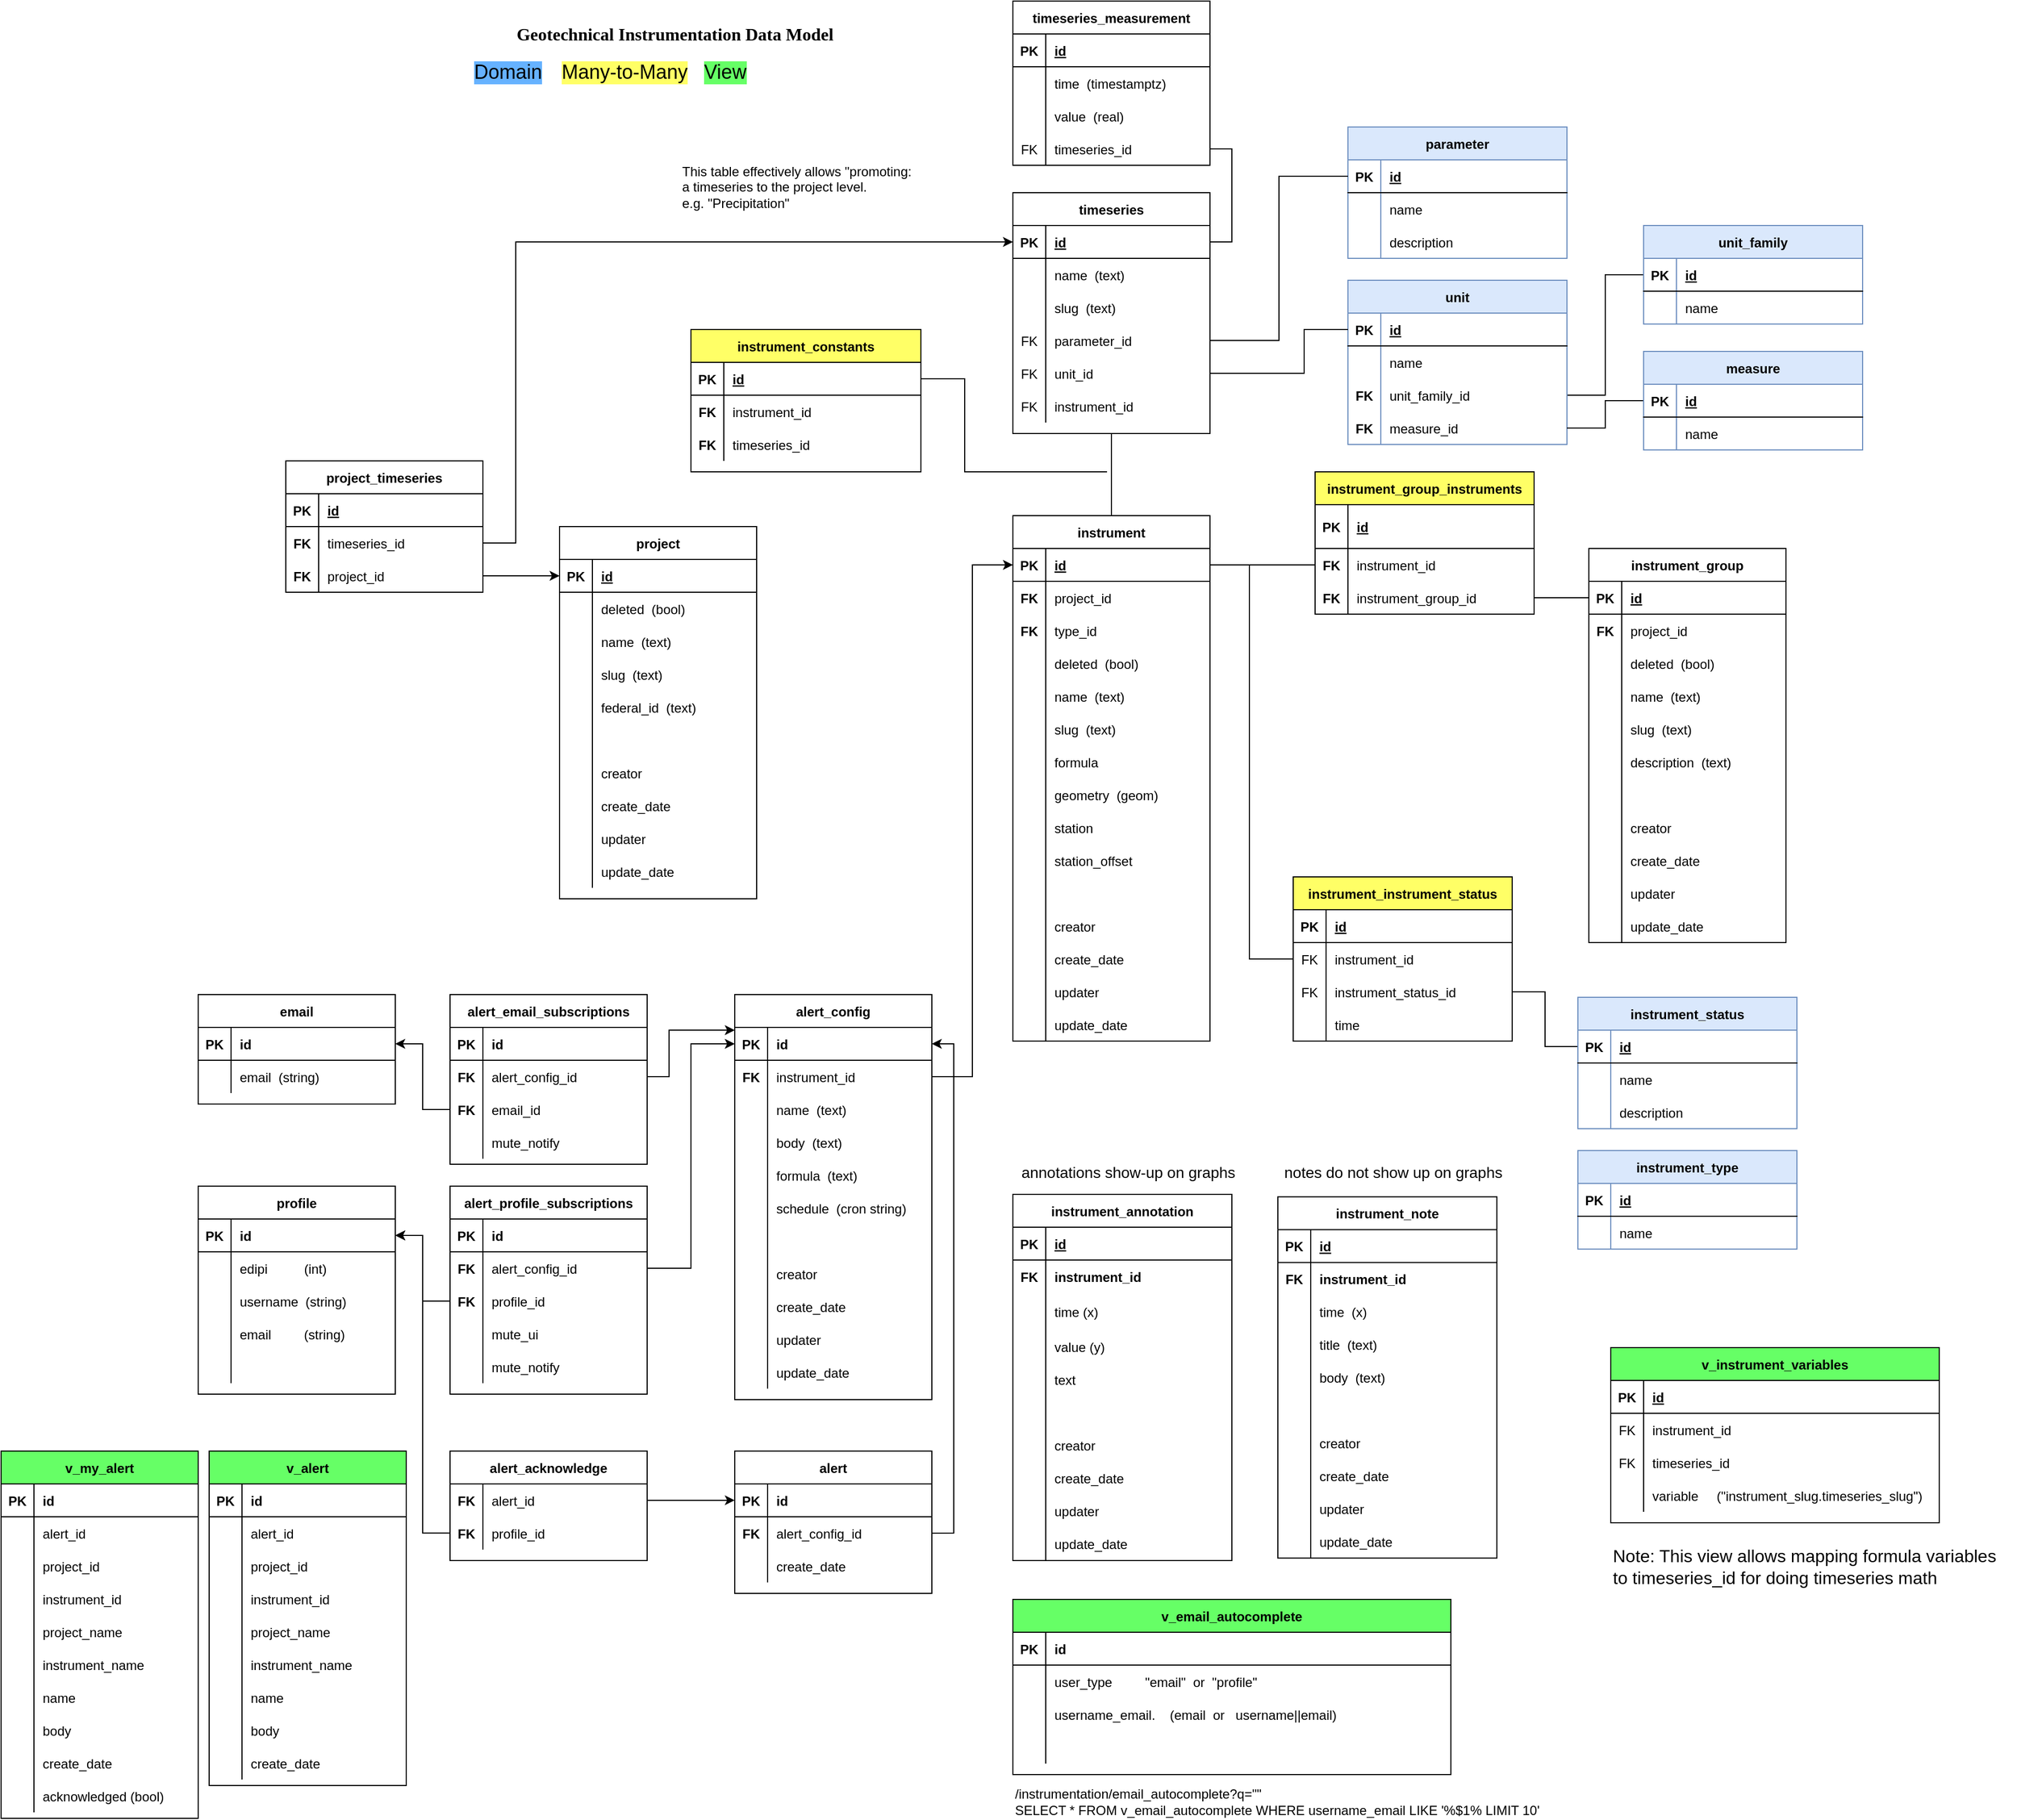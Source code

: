 <mxfile version="13.7.5" type="device"><diagram name="Page-1" id="efa7a0a1-bf9b-a30e-e6df-94a7791c09e9"><mxGraphModel dx="2124" dy="2012" grid="1" gridSize="10" guides="1" tooltips="1" connect="1" arrows="1" fold="1" page="1" pageScale="1" pageWidth="826" pageHeight="1169" background="#ffffff" math="0" shadow="0"><root><mxCell id="0"/><mxCell id="1" parent="0"/><mxCell id="9c-Z60OBzQeJX3lfVV5X-138" value="&lt;h3 style=&quot;font-size: 16px;&quot;&gt;&lt;font face=&quot;Verdana&quot; style=&quot;font-size: 16px;&quot;&gt;Geotechnical Instrumentation Data Model&lt;/font&gt;&lt;/h3&gt;" style="text;html=1;align=center;verticalAlign=middle;resizable=0;points=[];autosize=1;fontSize=16;" parent="1" vertex="1"><mxGeometry x="80" y="-330" width="390" height="60" as="geometry"/></mxCell><mxCell id="5Ey5ERwaKgEKf5J-KqS4-290" value="This table effectively allows &quot;promoting:&lt;br&gt;a timeseries to the project level.&lt;br&gt;e.g. &quot;Precipitation&quot;" style="text;html=1;align=left;verticalAlign=middle;resizable=0;points=[];autosize=1;" parent="1" vertex="1"><mxGeometry x="280" y="-185" width="220" height="50" as="geometry"/></mxCell><mxCell id="5Ey5ERwaKgEKf5J-KqS4-297" value="Note: This view allows mapping formula variables&lt;br&gt;to timeseries_id for doing timeseries math" style="text;html=1;align=left;verticalAlign=middle;resizable=0;points=[];autosize=1;fontSize=16;" parent="1" vertex="1"><mxGeometry x="1130" y="1080" width="370" height="40" as="geometry"/></mxCell><mxCell id="5Ey5ERwaKgEKf5J-KqS4-345" value="instrument" style="shape=table;startSize=30;container=1;collapsible=1;childLayout=tableLayout;fixedRows=1;rowLines=0;fontStyle=1;align=center;resizeLast=1;" parent="1" vertex="1"><mxGeometry x="584" y="140" width="180" height="480" as="geometry"/></mxCell><mxCell id="5Ey5ERwaKgEKf5J-KqS4-346" value="" style="shape=partialRectangle;collapsible=0;dropTarget=0;pointerEvents=0;fillColor=none;top=0;left=0;bottom=1;right=0;points=[[0,0.5],[1,0.5]];portConstraint=eastwest;" parent="5Ey5ERwaKgEKf5J-KqS4-345" vertex="1"><mxGeometry y="30" width="180" height="30" as="geometry"/></mxCell><mxCell id="5Ey5ERwaKgEKf5J-KqS4-347" value="PK" style="shape=partialRectangle;connectable=0;fillColor=none;top=0;left=0;bottom=0;right=0;fontStyle=1;overflow=hidden;" parent="5Ey5ERwaKgEKf5J-KqS4-346" vertex="1"><mxGeometry width="30" height="30" as="geometry"/></mxCell><mxCell id="5Ey5ERwaKgEKf5J-KqS4-348" value="id" style="shape=partialRectangle;connectable=0;fillColor=none;top=0;left=0;bottom=0;right=0;align=left;spacingLeft=6;fontStyle=5;overflow=hidden;" parent="5Ey5ERwaKgEKf5J-KqS4-346" vertex="1"><mxGeometry x="30" width="150" height="30" as="geometry"/></mxCell><mxCell id="5Ey5ERwaKgEKf5J-KqS4-385" value="" style="shape=partialRectangle;collapsible=0;dropTarget=0;pointerEvents=0;fillColor=none;top=0;left=0;bottom=0;right=0;points=[[0,0.5],[1,0.5]];portConstraint=eastwest;" parent="5Ey5ERwaKgEKf5J-KqS4-345" vertex="1"><mxGeometry y="60" width="180" height="30" as="geometry"/></mxCell><mxCell id="5Ey5ERwaKgEKf5J-KqS4-386" value="FK" style="shape=partialRectangle;connectable=0;fillColor=none;top=0;left=0;bottom=0;right=0;editable=1;overflow=hidden;fontStyle=1" parent="5Ey5ERwaKgEKf5J-KqS4-385" vertex="1"><mxGeometry width="30" height="30" as="geometry"/></mxCell><mxCell id="5Ey5ERwaKgEKf5J-KqS4-387" value="project_id" style="shape=partialRectangle;connectable=0;fillColor=none;top=0;left=0;bottom=0;right=0;align=left;spacingLeft=6;overflow=hidden;" parent="5Ey5ERwaKgEKf5J-KqS4-385" vertex="1"><mxGeometry x="30" width="150" height="30" as="geometry"/></mxCell><mxCell id="5Ey5ERwaKgEKf5J-KqS4-382" value="" style="shape=partialRectangle;collapsible=0;dropTarget=0;pointerEvents=0;fillColor=none;top=0;left=0;bottom=0;right=0;points=[[0,0.5],[1,0.5]];portConstraint=eastwest;" parent="5Ey5ERwaKgEKf5J-KqS4-345" vertex="1"><mxGeometry y="90" width="180" height="30" as="geometry"/></mxCell><mxCell id="5Ey5ERwaKgEKf5J-KqS4-383" value="FK" style="shape=partialRectangle;connectable=0;fillColor=none;top=0;left=0;bottom=0;right=0;editable=1;overflow=hidden;fontStyle=1" parent="5Ey5ERwaKgEKf5J-KqS4-382" vertex="1"><mxGeometry width="30" height="30" as="geometry"/></mxCell><mxCell id="5Ey5ERwaKgEKf5J-KqS4-384" value="type_id" style="shape=partialRectangle;connectable=0;fillColor=none;top=0;left=0;bottom=0;right=0;align=left;spacingLeft=6;overflow=hidden;" parent="5Ey5ERwaKgEKf5J-KqS4-382" vertex="1"><mxGeometry x="30" width="150" height="30" as="geometry"/></mxCell><mxCell id="5Ey5ERwaKgEKf5J-KqS4-349" value="" style="shape=partialRectangle;collapsible=0;dropTarget=0;pointerEvents=0;fillColor=none;top=0;left=0;bottom=0;right=0;points=[[0,0.5],[1,0.5]];portConstraint=eastwest;" parent="5Ey5ERwaKgEKf5J-KqS4-345" vertex="1"><mxGeometry y="120" width="180" height="30" as="geometry"/></mxCell><mxCell id="5Ey5ERwaKgEKf5J-KqS4-350" value="" style="shape=partialRectangle;connectable=0;fillColor=none;top=0;left=0;bottom=0;right=0;editable=1;overflow=hidden;fontStyle=1" parent="5Ey5ERwaKgEKf5J-KqS4-349" vertex="1"><mxGeometry width="30" height="30" as="geometry"/></mxCell><mxCell id="5Ey5ERwaKgEKf5J-KqS4-351" value="deleted  (bool)" style="shape=partialRectangle;connectable=0;fillColor=none;top=0;left=0;bottom=0;right=0;align=left;spacingLeft=6;overflow=hidden;" parent="5Ey5ERwaKgEKf5J-KqS4-349" vertex="1"><mxGeometry x="30" width="150" height="30" as="geometry"/></mxCell><mxCell id="5Ey5ERwaKgEKf5J-KqS4-352" value="" style="shape=partialRectangle;collapsible=0;dropTarget=0;pointerEvents=0;fillColor=none;top=0;left=0;bottom=0;right=0;points=[[0,0.5],[1,0.5]];portConstraint=eastwest;" parent="5Ey5ERwaKgEKf5J-KqS4-345" vertex="1"><mxGeometry y="150" width="180" height="30" as="geometry"/></mxCell><mxCell id="5Ey5ERwaKgEKf5J-KqS4-353" value="" style="shape=partialRectangle;connectable=0;fillColor=none;top=0;left=0;bottom=0;right=0;editable=1;overflow=hidden;" parent="5Ey5ERwaKgEKf5J-KqS4-352" vertex="1"><mxGeometry width="30" height="30" as="geometry"/></mxCell><mxCell id="5Ey5ERwaKgEKf5J-KqS4-354" value="name  (text)" style="shape=partialRectangle;connectable=0;fillColor=none;top=0;left=0;bottom=0;right=0;align=left;spacingLeft=6;overflow=hidden;" parent="5Ey5ERwaKgEKf5J-KqS4-352" vertex="1"><mxGeometry x="30" width="150" height="30" as="geometry"/></mxCell><mxCell id="5Ey5ERwaKgEKf5J-KqS4-355" value="" style="shape=partialRectangle;collapsible=0;dropTarget=0;pointerEvents=0;fillColor=none;top=0;left=0;bottom=0;right=0;points=[[0,0.5],[1,0.5]];portConstraint=eastwest;" parent="5Ey5ERwaKgEKf5J-KqS4-345" vertex="1"><mxGeometry y="180" width="180" height="30" as="geometry"/></mxCell><mxCell id="5Ey5ERwaKgEKf5J-KqS4-356" value="" style="shape=partialRectangle;connectable=0;fillColor=none;top=0;left=0;bottom=0;right=0;editable=1;overflow=hidden;" parent="5Ey5ERwaKgEKf5J-KqS4-355" vertex="1"><mxGeometry width="30" height="30" as="geometry"/></mxCell><mxCell id="5Ey5ERwaKgEKf5J-KqS4-357" value="slug  (text)" style="shape=partialRectangle;connectable=0;fillColor=none;top=0;left=0;bottom=0;right=0;align=left;spacingLeft=6;overflow=hidden;" parent="5Ey5ERwaKgEKf5J-KqS4-355" vertex="1"><mxGeometry x="30" width="150" height="30" as="geometry"/></mxCell><mxCell id="5Ey5ERwaKgEKf5J-KqS4-364" value="" style="shape=partialRectangle;collapsible=0;dropTarget=0;pointerEvents=0;fillColor=none;top=0;left=0;bottom=0;right=0;points=[[0,0.5],[1,0.5]];portConstraint=eastwest;" parent="5Ey5ERwaKgEKf5J-KqS4-345" vertex="1"><mxGeometry y="210" width="180" height="30" as="geometry"/></mxCell><mxCell id="5Ey5ERwaKgEKf5J-KqS4-365" value="" style="shape=partialRectangle;connectable=0;fillColor=none;top=0;left=0;bottom=0;right=0;editable=1;overflow=hidden;" parent="5Ey5ERwaKgEKf5J-KqS4-364" vertex="1"><mxGeometry width="30" height="30" as="geometry"/></mxCell><mxCell id="5Ey5ERwaKgEKf5J-KqS4-366" value="formula" style="shape=partialRectangle;connectable=0;fillColor=none;top=0;left=0;bottom=0;right=0;align=left;spacingLeft=6;overflow=hidden;" parent="5Ey5ERwaKgEKf5J-KqS4-364" vertex="1"><mxGeometry x="30" width="150" height="30" as="geometry"/></mxCell><mxCell id="5Ey5ERwaKgEKf5J-KqS4-358" value="" style="shape=partialRectangle;collapsible=0;dropTarget=0;pointerEvents=0;fillColor=none;top=0;left=0;bottom=0;right=0;points=[[0,0.5],[1,0.5]];portConstraint=eastwest;" parent="5Ey5ERwaKgEKf5J-KqS4-345" vertex="1"><mxGeometry y="240" width="180" height="30" as="geometry"/></mxCell><mxCell id="5Ey5ERwaKgEKf5J-KqS4-359" value="" style="shape=partialRectangle;connectable=0;fillColor=none;top=0;left=0;bottom=0;right=0;editable=1;overflow=hidden;" parent="5Ey5ERwaKgEKf5J-KqS4-358" vertex="1"><mxGeometry width="30" height="30" as="geometry"/></mxCell><mxCell id="5Ey5ERwaKgEKf5J-KqS4-360" value="geometry  (geom)" style="shape=partialRectangle;connectable=0;fillColor=none;top=0;left=0;bottom=0;right=0;align=left;spacingLeft=6;overflow=hidden;" parent="5Ey5ERwaKgEKf5J-KqS4-358" vertex="1"><mxGeometry x="30" width="150" height="30" as="geometry"/></mxCell><mxCell id="5Ey5ERwaKgEKf5J-KqS4-361" value="" style="shape=partialRectangle;collapsible=0;dropTarget=0;pointerEvents=0;fillColor=none;top=0;left=0;bottom=0;right=0;points=[[0,0.5],[1,0.5]];portConstraint=eastwest;" parent="5Ey5ERwaKgEKf5J-KqS4-345" vertex="1"><mxGeometry y="270" width="180" height="30" as="geometry"/></mxCell><mxCell id="5Ey5ERwaKgEKf5J-KqS4-362" value="" style="shape=partialRectangle;connectable=0;fillColor=none;top=0;left=0;bottom=0;right=0;editable=1;overflow=hidden;" parent="5Ey5ERwaKgEKf5J-KqS4-361" vertex="1"><mxGeometry width="30" height="30" as="geometry"/></mxCell><mxCell id="5Ey5ERwaKgEKf5J-KqS4-363" value="station" style="shape=partialRectangle;connectable=0;fillColor=none;top=0;left=0;bottom=0;right=0;align=left;spacingLeft=6;overflow=hidden;" parent="5Ey5ERwaKgEKf5J-KqS4-361" vertex="1"><mxGeometry x="30" width="150" height="30" as="geometry"/></mxCell><mxCell id="5Ey5ERwaKgEKf5J-KqS4-379" value="" style="shape=partialRectangle;collapsible=0;dropTarget=0;pointerEvents=0;fillColor=none;top=0;left=0;bottom=0;right=0;points=[[0,0.5],[1,0.5]];portConstraint=eastwest;" parent="5Ey5ERwaKgEKf5J-KqS4-345" vertex="1"><mxGeometry y="300" width="180" height="30" as="geometry"/></mxCell><mxCell id="5Ey5ERwaKgEKf5J-KqS4-380" value="" style="shape=partialRectangle;connectable=0;fillColor=none;top=0;left=0;bottom=0;right=0;editable=1;overflow=hidden;" parent="5Ey5ERwaKgEKf5J-KqS4-379" vertex="1"><mxGeometry width="30" height="30" as="geometry"/></mxCell><mxCell id="5Ey5ERwaKgEKf5J-KqS4-381" value="station_offset" style="shape=partialRectangle;connectable=0;fillColor=none;top=0;left=0;bottom=0;right=0;align=left;spacingLeft=6;overflow=hidden;" parent="5Ey5ERwaKgEKf5J-KqS4-379" vertex="1"><mxGeometry x="30" width="150" height="30" as="geometry"/></mxCell><mxCell id="5Ey5ERwaKgEKf5J-KqS4-391" value="" style="shape=partialRectangle;collapsible=0;dropTarget=0;pointerEvents=0;fillColor=none;top=0;left=0;bottom=0;right=0;points=[[0,0.5],[1,0.5]];portConstraint=eastwest;" parent="5Ey5ERwaKgEKf5J-KqS4-345" vertex="1"><mxGeometry y="330" width="180" height="30" as="geometry"/></mxCell><mxCell id="5Ey5ERwaKgEKf5J-KqS4-392" value="" style="shape=partialRectangle;connectable=0;fillColor=none;top=0;left=0;bottom=0;right=0;editable=1;overflow=hidden;" parent="5Ey5ERwaKgEKf5J-KqS4-391" vertex="1"><mxGeometry width="30" height="30" as="geometry"/></mxCell><mxCell id="5Ey5ERwaKgEKf5J-KqS4-393" value="" style="shape=partialRectangle;connectable=0;fillColor=none;top=0;left=0;bottom=0;right=0;align=left;spacingLeft=6;overflow=hidden;" parent="5Ey5ERwaKgEKf5J-KqS4-391" vertex="1"><mxGeometry x="30" width="150" height="30" as="geometry"/></mxCell><mxCell id="5Ey5ERwaKgEKf5J-KqS4-388" value="" style="shape=partialRectangle;collapsible=0;dropTarget=0;pointerEvents=0;fillColor=none;top=0;left=0;bottom=0;right=0;points=[[0,0.5],[1,0.5]];portConstraint=eastwest;" parent="5Ey5ERwaKgEKf5J-KqS4-345" vertex="1"><mxGeometry y="360" width="180" height="30" as="geometry"/></mxCell><mxCell id="5Ey5ERwaKgEKf5J-KqS4-389" value="" style="shape=partialRectangle;connectable=0;fillColor=none;top=0;left=0;bottom=0;right=0;editable=1;overflow=hidden;" parent="5Ey5ERwaKgEKf5J-KqS4-388" vertex="1"><mxGeometry width="30" height="30" as="geometry"/></mxCell><mxCell id="5Ey5ERwaKgEKf5J-KqS4-390" value="creator" style="shape=partialRectangle;connectable=0;fillColor=none;top=0;left=0;bottom=0;right=0;align=left;spacingLeft=6;overflow=hidden;" parent="5Ey5ERwaKgEKf5J-KqS4-388" vertex="1"><mxGeometry x="30" width="150" height="30" as="geometry"/></mxCell><mxCell id="5Ey5ERwaKgEKf5J-KqS4-367" value="" style="shape=partialRectangle;collapsible=0;dropTarget=0;pointerEvents=0;fillColor=none;top=0;left=0;bottom=0;right=0;points=[[0,0.5],[1,0.5]];portConstraint=eastwest;" parent="5Ey5ERwaKgEKf5J-KqS4-345" vertex="1"><mxGeometry y="390" width="180" height="30" as="geometry"/></mxCell><mxCell id="5Ey5ERwaKgEKf5J-KqS4-368" value="" style="shape=partialRectangle;connectable=0;fillColor=none;top=0;left=0;bottom=0;right=0;editable=1;overflow=hidden;" parent="5Ey5ERwaKgEKf5J-KqS4-367" vertex="1"><mxGeometry width="30" height="30" as="geometry"/></mxCell><mxCell id="5Ey5ERwaKgEKf5J-KqS4-369" value="create_date" style="shape=partialRectangle;connectable=0;fillColor=none;top=0;left=0;bottom=0;right=0;align=left;spacingLeft=6;overflow=hidden;" parent="5Ey5ERwaKgEKf5J-KqS4-367" vertex="1"><mxGeometry x="30" width="150" height="30" as="geometry"/></mxCell><mxCell id="5Ey5ERwaKgEKf5J-KqS4-373" value="" style="shape=partialRectangle;collapsible=0;dropTarget=0;pointerEvents=0;fillColor=none;top=0;left=0;bottom=0;right=0;points=[[0,0.5],[1,0.5]];portConstraint=eastwest;" parent="5Ey5ERwaKgEKf5J-KqS4-345" vertex="1"><mxGeometry y="420" width="180" height="30" as="geometry"/></mxCell><mxCell id="5Ey5ERwaKgEKf5J-KqS4-374" value="" style="shape=partialRectangle;connectable=0;fillColor=none;top=0;left=0;bottom=0;right=0;editable=1;overflow=hidden;" parent="5Ey5ERwaKgEKf5J-KqS4-373" vertex="1"><mxGeometry width="30" height="30" as="geometry"/></mxCell><mxCell id="5Ey5ERwaKgEKf5J-KqS4-375" value="updater" style="shape=partialRectangle;connectable=0;fillColor=none;top=0;left=0;bottom=0;right=0;align=left;spacingLeft=6;overflow=hidden;" parent="5Ey5ERwaKgEKf5J-KqS4-373" vertex="1"><mxGeometry x="30" width="150" height="30" as="geometry"/></mxCell><mxCell id="5Ey5ERwaKgEKf5J-KqS4-376" value="" style="shape=partialRectangle;collapsible=0;dropTarget=0;pointerEvents=0;fillColor=none;top=0;left=0;bottom=0;right=0;points=[[0,0.5],[1,0.5]];portConstraint=eastwest;" parent="5Ey5ERwaKgEKf5J-KqS4-345" vertex="1"><mxGeometry y="450" width="180" height="30" as="geometry"/></mxCell><mxCell id="5Ey5ERwaKgEKf5J-KqS4-377" value="" style="shape=partialRectangle;connectable=0;fillColor=none;top=0;left=0;bottom=0;right=0;editable=1;overflow=hidden;" parent="5Ey5ERwaKgEKf5J-KqS4-376" vertex="1"><mxGeometry width="30" height="30" as="geometry"/></mxCell><mxCell id="5Ey5ERwaKgEKf5J-KqS4-378" value="update_date" style="shape=partialRectangle;connectable=0;fillColor=none;top=0;left=0;bottom=0;right=0;align=left;spacingLeft=6;overflow=hidden;" parent="5Ey5ERwaKgEKf5J-KqS4-376" vertex="1"><mxGeometry x="30" width="150" height="30" as="geometry"/></mxCell><mxCell id="5Ey5ERwaKgEKf5J-KqS4-702" style="edgeStyle=orthogonalEdgeStyle;rounded=0;orthogonalLoop=1;jettySize=auto;html=1;exitX=0.5;exitY=1;exitDx=0;exitDy=0;entryX=0.5;entryY=0;entryDx=0;entryDy=0;startSize=30;endArrow=none;endFill=0;fontSize=18;fontColor=#000000;" parent="1" source="5Ey5ERwaKgEKf5J-KqS4-394" target="5Ey5ERwaKgEKf5J-KqS4-345" edge="1"><mxGeometry relative="1" as="geometry"/></mxCell><mxCell id="5Ey5ERwaKgEKf5J-KqS4-394" value="timeseries" style="shape=table;startSize=30;container=1;collapsible=1;childLayout=tableLayout;fixedRows=1;rowLines=0;fontStyle=1;align=center;resizeLast=1;" parent="1" vertex="1"><mxGeometry x="584" y="-155" width="180" height="220" as="geometry"/></mxCell><mxCell id="5Ey5ERwaKgEKf5J-KqS4-395" value="" style="shape=partialRectangle;collapsible=0;dropTarget=0;pointerEvents=0;fillColor=none;top=0;left=0;bottom=1;right=0;points=[[0,0.5],[1,0.5]];portConstraint=eastwest;" parent="5Ey5ERwaKgEKf5J-KqS4-394" vertex="1"><mxGeometry y="30" width="180" height="30" as="geometry"/></mxCell><mxCell id="5Ey5ERwaKgEKf5J-KqS4-396" value="PK" style="shape=partialRectangle;connectable=0;fillColor=none;top=0;left=0;bottom=0;right=0;fontStyle=1;overflow=hidden;" parent="5Ey5ERwaKgEKf5J-KqS4-395" vertex="1"><mxGeometry width="30" height="30" as="geometry"/></mxCell><mxCell id="5Ey5ERwaKgEKf5J-KqS4-397" value="id" style="shape=partialRectangle;connectable=0;fillColor=none;top=0;left=0;bottom=0;right=0;align=left;spacingLeft=6;fontStyle=5;overflow=hidden;" parent="5Ey5ERwaKgEKf5J-KqS4-395" vertex="1"><mxGeometry x="30" width="150" height="30" as="geometry"/></mxCell><mxCell id="5Ey5ERwaKgEKf5J-KqS4-401" value="" style="shape=partialRectangle;collapsible=0;dropTarget=0;pointerEvents=0;fillColor=none;top=0;left=0;bottom=0;right=0;points=[[0,0.5],[1,0.5]];portConstraint=eastwest;" parent="5Ey5ERwaKgEKf5J-KqS4-394" vertex="1"><mxGeometry y="60" width="180" height="30" as="geometry"/></mxCell><mxCell id="5Ey5ERwaKgEKf5J-KqS4-402" value="" style="shape=partialRectangle;connectable=0;fillColor=none;top=0;left=0;bottom=0;right=0;editable=1;overflow=hidden;" parent="5Ey5ERwaKgEKf5J-KqS4-401" vertex="1"><mxGeometry width="30" height="30" as="geometry"/></mxCell><mxCell id="5Ey5ERwaKgEKf5J-KqS4-403" value="name  (text)" style="shape=partialRectangle;connectable=0;fillColor=none;top=0;left=0;bottom=0;right=0;align=left;spacingLeft=6;overflow=hidden;" parent="5Ey5ERwaKgEKf5J-KqS4-401" vertex="1"><mxGeometry x="30" width="150" height="30" as="geometry"/></mxCell><mxCell id="5Ey5ERwaKgEKf5J-KqS4-404" value="" style="shape=partialRectangle;collapsible=0;dropTarget=0;pointerEvents=0;fillColor=none;top=0;left=0;bottom=0;right=0;points=[[0,0.5],[1,0.5]];portConstraint=eastwest;" parent="5Ey5ERwaKgEKf5J-KqS4-394" vertex="1"><mxGeometry y="90" width="180" height="30" as="geometry"/></mxCell><mxCell id="5Ey5ERwaKgEKf5J-KqS4-405" value="" style="shape=partialRectangle;connectable=0;fillColor=none;top=0;left=0;bottom=0;right=0;editable=1;overflow=hidden;" parent="5Ey5ERwaKgEKf5J-KqS4-404" vertex="1"><mxGeometry width="30" height="30" as="geometry"/></mxCell><mxCell id="5Ey5ERwaKgEKf5J-KqS4-406" value="slug  (text)" style="shape=partialRectangle;connectable=0;fillColor=none;top=0;left=0;bottom=0;right=0;align=left;spacingLeft=6;overflow=hidden;" parent="5Ey5ERwaKgEKf5J-KqS4-404" vertex="1"><mxGeometry x="30" width="150" height="30" as="geometry"/></mxCell><mxCell id="5Ey5ERwaKgEKf5J-KqS4-407" value="" style="shape=partialRectangle;collapsible=0;dropTarget=0;pointerEvents=0;fillColor=none;top=0;left=0;bottom=0;right=0;points=[[0,0.5],[1,0.5]];portConstraint=eastwest;" parent="5Ey5ERwaKgEKf5J-KqS4-394" vertex="1"><mxGeometry y="120" width="180" height="30" as="geometry"/></mxCell><mxCell id="5Ey5ERwaKgEKf5J-KqS4-408" value="FK" style="shape=partialRectangle;connectable=0;fillColor=none;top=0;left=0;bottom=0;right=0;editable=1;overflow=hidden;" parent="5Ey5ERwaKgEKf5J-KqS4-407" vertex="1"><mxGeometry width="30" height="30" as="geometry"/></mxCell><mxCell id="5Ey5ERwaKgEKf5J-KqS4-409" value="parameter_id" style="shape=partialRectangle;connectable=0;fillColor=none;top=0;left=0;bottom=0;right=0;align=left;spacingLeft=6;overflow=hidden;" parent="5Ey5ERwaKgEKf5J-KqS4-407" vertex="1"><mxGeometry x="30" width="150" height="30" as="geometry"/></mxCell><mxCell id="5Ey5ERwaKgEKf5J-KqS4-416" value="" style="shape=partialRectangle;collapsible=0;dropTarget=0;pointerEvents=0;fillColor=none;top=0;left=0;bottom=0;right=0;points=[[0,0.5],[1,0.5]];portConstraint=eastwest;" parent="5Ey5ERwaKgEKf5J-KqS4-394" vertex="1"><mxGeometry y="150" width="180" height="30" as="geometry"/></mxCell><mxCell id="5Ey5ERwaKgEKf5J-KqS4-417" value="FK" style="shape=partialRectangle;connectable=0;fillColor=none;top=0;left=0;bottom=0;right=0;editable=1;overflow=hidden;" parent="5Ey5ERwaKgEKf5J-KqS4-416" vertex="1"><mxGeometry width="30" height="30" as="geometry"/></mxCell><mxCell id="5Ey5ERwaKgEKf5J-KqS4-418" value="unit_id" style="shape=partialRectangle;connectable=0;fillColor=none;top=0;left=0;bottom=0;right=0;align=left;spacingLeft=6;overflow=hidden;" parent="5Ey5ERwaKgEKf5J-KqS4-416" vertex="1"><mxGeometry x="30" width="150" height="30" as="geometry"/></mxCell><mxCell id="5Ey5ERwaKgEKf5J-KqS4-410" value="" style="shape=partialRectangle;collapsible=0;dropTarget=0;pointerEvents=0;fillColor=none;top=0;left=0;bottom=0;right=0;points=[[0,0.5],[1,0.5]];portConstraint=eastwest;" parent="5Ey5ERwaKgEKf5J-KqS4-394" vertex="1"><mxGeometry y="180" width="180" height="30" as="geometry"/></mxCell><mxCell id="5Ey5ERwaKgEKf5J-KqS4-411" value="FK" style="shape=partialRectangle;connectable=0;fillColor=none;top=0;left=0;bottom=0;right=0;editable=1;overflow=hidden;" parent="5Ey5ERwaKgEKf5J-KqS4-410" vertex="1"><mxGeometry width="30" height="30" as="geometry"/></mxCell><mxCell id="5Ey5ERwaKgEKf5J-KqS4-412" value="instrument_id" style="shape=partialRectangle;connectable=0;fillColor=none;top=0;left=0;bottom=0;right=0;align=left;spacingLeft=6;overflow=hidden;" parent="5Ey5ERwaKgEKf5J-KqS4-410" vertex="1"><mxGeometry x="30" width="150" height="30" as="geometry"/></mxCell><mxCell id="5Ey5ERwaKgEKf5J-KqS4-639" style="edgeStyle=orthogonalEdgeStyle;rounded=0;orthogonalLoop=1;jettySize=auto;html=1;exitX=1;exitY=0.5;exitDx=0;exitDy=0;entryX=0;entryY=0.5;entryDx=0;entryDy=0;startSize=30;endArrow=none;endFill=0;fontSize=16;fontColor=#000000;" parent="1" source="5Ey5ERwaKgEKf5J-KqS4-631" target="5Ey5ERwaKgEKf5J-KqS4-607" edge="1"><mxGeometry relative="1" as="geometry"/></mxCell><mxCell id="5Ey5ERwaKgEKf5J-KqS4-644" style="edgeStyle=orthogonalEdgeStyle;rounded=0;orthogonalLoop=1;jettySize=auto;html=1;exitX=1;exitY=0.5;exitDx=0;exitDy=0;entryX=0;entryY=0.5;entryDx=0;entryDy=0;startSize=30;endArrow=none;endFill=0;fontSize=16;fontColor=#000000;" parent="1" source="5Ey5ERwaKgEKf5J-KqS4-532" target="5Ey5ERwaKgEKf5J-KqS4-560" edge="1"><mxGeometry relative="1" as="geometry"/></mxCell><mxCell id="5Ey5ERwaKgEKf5J-KqS4-655" style="edgeStyle=orthogonalEdgeStyle;rounded=0;orthogonalLoop=1;jettySize=auto;html=1;entryX=1;entryY=0.5;entryDx=0;entryDy=0;startSize=30;endArrow=none;endFill=0;fontSize=16;fontColor=#000000;exitX=0;exitY=0.5;exitDx=0;exitDy=0;" parent="1" source="5Ey5ERwaKgEKf5J-KqS4-586" target="5Ey5ERwaKgEKf5J-KqS4-346" edge="1"><mxGeometry relative="1" as="geometry"/></mxCell><mxCell id="5Ey5ERwaKgEKf5J-KqS4-656" style="edgeStyle=orthogonalEdgeStyle;rounded=0;orthogonalLoop=1;jettySize=auto;html=1;entryX=0;entryY=0.5;entryDx=0;entryDy=0;startSize=30;endArrow=none;endFill=0;fontSize=16;fontColor=#000000;" parent="1" source="5Ey5ERwaKgEKf5J-KqS4-589" target="5Ey5ERwaKgEKf5J-KqS4-152" edge="1"><mxGeometry relative="1" as="geometry"/></mxCell><mxCell id="5Ey5ERwaKgEKf5J-KqS4-657" style="edgeStyle=orthogonalEdgeStyle;rounded=0;orthogonalLoop=1;jettySize=auto;html=1;entryX=1;entryY=0.5;entryDx=0;entryDy=0;startSize=30;endArrow=none;endFill=0;fontSize=16;fontColor=#000000;exitX=0;exitY=0.5;exitDx=0;exitDy=0;" parent="1" source="5Ey5ERwaKgEKf5J-KqS4-529" target="5Ey5ERwaKgEKf5J-KqS4-346" edge="1"><mxGeometry relative="1" as="geometry"><Array as="points"><mxPoint x="800" y="545"/><mxPoint x="800" y="185"/></Array></mxGeometry></mxCell><mxCell id="5Ey5ERwaKgEKf5J-KqS4-582" value="instrument_group_instruments" style="shape=table;startSize=30;container=1;collapsible=1;childLayout=tableLayout;fixedRows=1;rowLines=0;fontStyle=1;align=center;resizeLast=1;labelBackgroundColor=#FFFF66;fillColor=#FFFF66;" parent="1" vertex="1"><mxGeometry x="860" y="100" width="200.0" height="130" as="geometry"/></mxCell><mxCell id="5Ey5ERwaKgEKf5J-KqS4-583" value="" style="shape=partialRectangle;collapsible=0;dropTarget=0;pointerEvents=0;fillColor=none;top=0;left=0;bottom=1;right=0;points=[[0,0.5],[1,0.5]];portConstraint=eastwest;" parent="5Ey5ERwaKgEKf5J-KqS4-582" vertex="1"><mxGeometry y="30" width="200.0" height="40" as="geometry"/></mxCell><mxCell id="5Ey5ERwaKgEKf5J-KqS4-584" value="PK" style="shape=partialRectangle;connectable=0;fillColor=none;top=0;left=0;bottom=0;right=0;fontStyle=1;overflow=hidden;" parent="5Ey5ERwaKgEKf5J-KqS4-583" vertex="1"><mxGeometry width="30" height="40" as="geometry"/></mxCell><mxCell id="5Ey5ERwaKgEKf5J-KqS4-585" value="id" style="shape=partialRectangle;connectable=0;fillColor=none;top=0;left=0;bottom=0;right=0;align=left;spacingLeft=6;fontStyle=5;overflow=hidden;" parent="5Ey5ERwaKgEKf5J-KqS4-583" vertex="1"><mxGeometry x="30" width="170.0" height="40" as="geometry"/></mxCell><mxCell id="5Ey5ERwaKgEKf5J-KqS4-586" value="" style="shape=partialRectangle;collapsible=0;dropTarget=0;pointerEvents=0;fillColor=none;top=0;left=0;bottom=0;right=0;points=[[0,0.5],[1,0.5]];portConstraint=eastwest;" parent="5Ey5ERwaKgEKf5J-KqS4-582" vertex="1"><mxGeometry y="70" width="200.0" height="30" as="geometry"/></mxCell><mxCell id="5Ey5ERwaKgEKf5J-KqS4-587" value="FK" style="shape=partialRectangle;connectable=0;fillColor=none;top=0;left=0;bottom=0;right=0;editable=1;overflow=hidden;fontStyle=1" parent="5Ey5ERwaKgEKf5J-KqS4-586" vertex="1"><mxGeometry width="30" height="30" as="geometry"/></mxCell><mxCell id="5Ey5ERwaKgEKf5J-KqS4-588" value="instrument_id" style="shape=partialRectangle;connectable=0;fillColor=none;top=0;left=0;bottom=0;right=0;align=left;spacingLeft=6;overflow=hidden;" parent="5Ey5ERwaKgEKf5J-KqS4-586" vertex="1"><mxGeometry x="30" width="170.0" height="30" as="geometry"/></mxCell><mxCell id="5Ey5ERwaKgEKf5J-KqS4-589" value="" style="shape=partialRectangle;collapsible=0;dropTarget=0;pointerEvents=0;fillColor=none;top=0;left=0;bottom=0;right=0;points=[[0,0.5],[1,0.5]];portConstraint=eastwest;" parent="5Ey5ERwaKgEKf5J-KqS4-582" vertex="1"><mxGeometry y="100" width="200.0" height="30" as="geometry"/></mxCell><mxCell id="5Ey5ERwaKgEKf5J-KqS4-590" value="FK" style="shape=partialRectangle;connectable=0;fillColor=none;top=0;left=0;bottom=0;right=0;editable=1;overflow=hidden;fontStyle=1" parent="5Ey5ERwaKgEKf5J-KqS4-589" vertex="1"><mxGeometry width="30" height="30" as="geometry"/></mxCell><mxCell id="5Ey5ERwaKgEKf5J-KqS4-591" value="instrument_group_id" style="shape=partialRectangle;connectable=0;fillColor=none;top=0;left=0;bottom=0;right=0;align=left;spacingLeft=6;overflow=hidden;" parent="5Ey5ERwaKgEKf5J-KqS4-589" vertex="1"><mxGeometry x="30" width="170.0" height="30" as="geometry"/></mxCell><mxCell id="5Ey5ERwaKgEKf5J-KqS4-151" value="instrument_group" style="shape=table;startSize=30;container=1;collapsible=1;childLayout=tableLayout;fixedRows=1;rowLines=0;fontStyle=1;align=center;resizeLast=1;" parent="1" vertex="1"><mxGeometry x="1110" y="170" width="180" height="360" as="geometry"/></mxCell><mxCell id="5Ey5ERwaKgEKf5J-KqS4-152" value="" style="shape=partialRectangle;collapsible=0;dropTarget=0;pointerEvents=0;fillColor=none;top=0;left=0;bottom=1;right=0;points=[[0,0.5],[1,0.5]];portConstraint=eastwest;" parent="5Ey5ERwaKgEKf5J-KqS4-151" vertex="1"><mxGeometry y="30" width="180" height="30" as="geometry"/></mxCell><mxCell id="5Ey5ERwaKgEKf5J-KqS4-153" value="PK" style="shape=partialRectangle;connectable=0;fillColor=none;top=0;left=0;bottom=0;right=0;fontStyle=1;overflow=hidden;" parent="5Ey5ERwaKgEKf5J-KqS4-152" vertex="1"><mxGeometry width="30" height="30" as="geometry"/></mxCell><mxCell id="5Ey5ERwaKgEKf5J-KqS4-154" value="id" style="shape=partialRectangle;connectable=0;fillColor=none;top=0;left=0;bottom=0;right=0;align=left;spacingLeft=6;fontStyle=5;overflow=hidden;" parent="5Ey5ERwaKgEKf5J-KqS4-152" vertex="1"><mxGeometry x="30" width="150" height="30" as="geometry"/></mxCell><mxCell id="5Ey5ERwaKgEKf5J-KqS4-167" value="" style="shape=partialRectangle;collapsible=0;dropTarget=0;pointerEvents=0;fillColor=none;top=0;left=0;bottom=0;right=0;points=[[0,0.5],[1,0.5]];portConstraint=eastwest;" parent="5Ey5ERwaKgEKf5J-KqS4-151" vertex="1"><mxGeometry y="60" width="180" height="30" as="geometry"/></mxCell><mxCell id="5Ey5ERwaKgEKf5J-KqS4-168" value="FK" style="shape=partialRectangle;connectable=0;fillColor=none;top=0;left=0;bottom=0;right=0;editable=1;overflow=hidden;fontStyle=1" parent="5Ey5ERwaKgEKf5J-KqS4-167" vertex="1"><mxGeometry width="30" height="30" as="geometry"/></mxCell><mxCell id="5Ey5ERwaKgEKf5J-KqS4-169" value="project_id" style="shape=partialRectangle;connectable=0;fillColor=none;top=0;left=0;bottom=0;right=0;align=left;spacingLeft=6;overflow=hidden;" parent="5Ey5ERwaKgEKf5J-KqS4-167" vertex="1"><mxGeometry x="30" width="150" height="30" as="geometry"/></mxCell><mxCell id="5Ey5ERwaKgEKf5J-KqS4-164" value="" style="shape=partialRectangle;collapsible=0;dropTarget=0;pointerEvents=0;fillColor=none;top=0;left=0;bottom=0;right=0;points=[[0,0.5],[1,0.5]];portConstraint=eastwest;" parent="5Ey5ERwaKgEKf5J-KqS4-151" vertex="1"><mxGeometry y="90" width="180" height="30" as="geometry"/></mxCell><mxCell id="5Ey5ERwaKgEKf5J-KqS4-165" value="" style="shape=partialRectangle;connectable=0;fillColor=none;top=0;left=0;bottom=0;right=0;editable=1;overflow=hidden;" parent="5Ey5ERwaKgEKf5J-KqS4-164" vertex="1"><mxGeometry width="30" height="30" as="geometry"/></mxCell><mxCell id="5Ey5ERwaKgEKf5J-KqS4-166" value="deleted  (bool)" style="shape=partialRectangle;connectable=0;fillColor=none;top=0;left=0;bottom=0;right=0;align=left;spacingLeft=6;overflow=hidden;" parent="5Ey5ERwaKgEKf5J-KqS4-164" vertex="1"><mxGeometry x="30" width="150" height="30" as="geometry"/></mxCell><mxCell id="5Ey5ERwaKgEKf5J-KqS4-158" value="" style="shape=partialRectangle;collapsible=0;dropTarget=0;pointerEvents=0;fillColor=none;top=0;left=0;bottom=0;right=0;points=[[0,0.5],[1,0.5]];portConstraint=eastwest;" parent="5Ey5ERwaKgEKf5J-KqS4-151" vertex="1"><mxGeometry y="120" width="180" height="30" as="geometry"/></mxCell><mxCell id="5Ey5ERwaKgEKf5J-KqS4-159" value="" style="shape=partialRectangle;connectable=0;fillColor=none;top=0;left=0;bottom=0;right=0;editable=1;overflow=hidden;" parent="5Ey5ERwaKgEKf5J-KqS4-158" vertex="1"><mxGeometry width="30" height="30" as="geometry"/></mxCell><mxCell id="5Ey5ERwaKgEKf5J-KqS4-160" value="name  (text)" style="shape=partialRectangle;connectable=0;fillColor=none;top=0;left=0;bottom=0;right=0;align=left;spacingLeft=6;overflow=hidden;" parent="5Ey5ERwaKgEKf5J-KqS4-158" vertex="1"><mxGeometry x="30" width="150" height="30" as="geometry"/></mxCell><mxCell id="5Ey5ERwaKgEKf5J-KqS4-185" value="" style="shape=partialRectangle;collapsible=0;dropTarget=0;pointerEvents=0;fillColor=none;top=0;left=0;bottom=0;right=0;points=[[0,0.5],[1,0.5]];portConstraint=eastwest;" parent="5Ey5ERwaKgEKf5J-KqS4-151" vertex="1"><mxGeometry y="150" width="180" height="30" as="geometry"/></mxCell><mxCell id="5Ey5ERwaKgEKf5J-KqS4-186" value="" style="shape=partialRectangle;connectable=0;fillColor=none;top=0;left=0;bottom=0;right=0;editable=1;overflow=hidden;" parent="5Ey5ERwaKgEKf5J-KqS4-185" vertex="1"><mxGeometry width="30" height="30" as="geometry"/></mxCell><mxCell id="5Ey5ERwaKgEKf5J-KqS4-187" value="slug  (text)" style="shape=partialRectangle;connectable=0;fillColor=none;top=0;left=0;bottom=0;right=0;align=left;spacingLeft=6;overflow=hidden;" parent="5Ey5ERwaKgEKf5J-KqS4-185" vertex="1"><mxGeometry x="30" width="150" height="30" as="geometry"/></mxCell><mxCell id="5Ey5ERwaKgEKf5J-KqS4-161" value="" style="shape=partialRectangle;collapsible=0;dropTarget=0;pointerEvents=0;fillColor=none;top=0;left=0;bottom=0;right=0;points=[[0,0.5],[1,0.5]];portConstraint=eastwest;" parent="5Ey5ERwaKgEKf5J-KqS4-151" vertex="1"><mxGeometry y="180" width="180" height="30" as="geometry"/></mxCell><mxCell id="5Ey5ERwaKgEKf5J-KqS4-162" value="" style="shape=partialRectangle;connectable=0;fillColor=none;top=0;left=0;bottom=0;right=0;editable=1;overflow=hidden;" parent="5Ey5ERwaKgEKf5J-KqS4-161" vertex="1"><mxGeometry width="30" height="30" as="geometry"/></mxCell><mxCell id="5Ey5ERwaKgEKf5J-KqS4-163" value="description  (text)" style="shape=partialRectangle;connectable=0;fillColor=none;top=0;left=0;bottom=0;right=0;align=left;spacingLeft=6;overflow=hidden;" parent="5Ey5ERwaKgEKf5J-KqS4-161" vertex="1"><mxGeometry x="30" width="150" height="30" as="geometry"/></mxCell><mxCell id="5Ey5ERwaKgEKf5J-KqS4-182" value="" style="shape=partialRectangle;collapsible=0;dropTarget=0;pointerEvents=0;fillColor=none;top=0;left=0;bottom=0;right=0;points=[[0,0.5],[1,0.5]];portConstraint=eastwest;" parent="5Ey5ERwaKgEKf5J-KqS4-151" vertex="1"><mxGeometry y="210" width="180" height="30" as="geometry"/></mxCell><mxCell id="5Ey5ERwaKgEKf5J-KqS4-183" value="" style="shape=partialRectangle;connectable=0;fillColor=none;top=0;left=0;bottom=0;right=0;editable=1;overflow=hidden;fontStyle=1" parent="5Ey5ERwaKgEKf5J-KqS4-182" vertex="1"><mxGeometry width="30" height="30" as="geometry"/></mxCell><mxCell id="5Ey5ERwaKgEKf5J-KqS4-184" value="" style="shape=partialRectangle;connectable=0;fillColor=none;top=0;left=0;bottom=0;right=0;align=left;spacingLeft=6;overflow=hidden;" parent="5Ey5ERwaKgEKf5J-KqS4-182" vertex="1"><mxGeometry x="30" width="150" height="30" as="geometry"/></mxCell><mxCell id="5Ey5ERwaKgEKf5J-KqS4-170" value="" style="shape=partialRectangle;collapsible=0;dropTarget=0;pointerEvents=0;fillColor=none;top=0;left=0;bottom=0;right=0;points=[[0,0.5],[1,0.5]];portConstraint=eastwest;" parent="5Ey5ERwaKgEKf5J-KqS4-151" vertex="1"><mxGeometry y="240" width="180" height="30" as="geometry"/></mxCell><mxCell id="5Ey5ERwaKgEKf5J-KqS4-171" value="" style="shape=partialRectangle;connectable=0;fillColor=none;top=0;left=0;bottom=0;right=0;editable=1;overflow=hidden;" parent="5Ey5ERwaKgEKf5J-KqS4-170" vertex="1"><mxGeometry width="30" height="30" as="geometry"/></mxCell><mxCell id="5Ey5ERwaKgEKf5J-KqS4-172" value="creator" style="shape=partialRectangle;connectable=0;fillColor=none;top=0;left=0;bottom=0;right=0;align=left;spacingLeft=6;overflow=hidden;" parent="5Ey5ERwaKgEKf5J-KqS4-170" vertex="1"><mxGeometry x="30" width="150" height="30" as="geometry"/></mxCell><mxCell id="5Ey5ERwaKgEKf5J-KqS4-173" value="" style="shape=partialRectangle;collapsible=0;dropTarget=0;pointerEvents=0;fillColor=none;top=0;left=0;bottom=0;right=0;points=[[0,0.5],[1,0.5]];portConstraint=eastwest;" parent="5Ey5ERwaKgEKf5J-KqS4-151" vertex="1"><mxGeometry y="270" width="180" height="30" as="geometry"/></mxCell><mxCell id="5Ey5ERwaKgEKf5J-KqS4-174" value="" style="shape=partialRectangle;connectable=0;fillColor=none;top=0;left=0;bottom=0;right=0;editable=1;overflow=hidden;" parent="5Ey5ERwaKgEKf5J-KqS4-173" vertex="1"><mxGeometry width="30" height="30" as="geometry"/></mxCell><mxCell id="5Ey5ERwaKgEKf5J-KqS4-175" value="create_date" style="shape=partialRectangle;connectable=0;fillColor=none;top=0;left=0;bottom=0;right=0;align=left;spacingLeft=6;overflow=hidden;" parent="5Ey5ERwaKgEKf5J-KqS4-173" vertex="1"><mxGeometry x="30" width="150" height="30" as="geometry"/></mxCell><mxCell id="5Ey5ERwaKgEKf5J-KqS4-176" value="" style="shape=partialRectangle;collapsible=0;dropTarget=0;pointerEvents=0;fillColor=none;top=0;left=0;bottom=0;right=0;points=[[0,0.5],[1,0.5]];portConstraint=eastwest;" parent="5Ey5ERwaKgEKf5J-KqS4-151" vertex="1"><mxGeometry y="300" width="180" height="30" as="geometry"/></mxCell><mxCell id="5Ey5ERwaKgEKf5J-KqS4-177" value="" style="shape=partialRectangle;connectable=0;fillColor=none;top=0;left=0;bottom=0;right=0;editable=1;overflow=hidden;" parent="5Ey5ERwaKgEKf5J-KqS4-176" vertex="1"><mxGeometry width="30" height="30" as="geometry"/></mxCell><mxCell id="5Ey5ERwaKgEKf5J-KqS4-178" value="updater" style="shape=partialRectangle;connectable=0;fillColor=none;top=0;left=0;bottom=0;right=0;align=left;spacingLeft=6;overflow=hidden;" parent="5Ey5ERwaKgEKf5J-KqS4-176" vertex="1"><mxGeometry x="30" width="150" height="30" as="geometry"/></mxCell><mxCell id="5Ey5ERwaKgEKf5J-KqS4-179" value="" style="shape=partialRectangle;collapsible=0;dropTarget=0;pointerEvents=0;fillColor=none;top=0;left=0;bottom=0;right=0;points=[[0,0.5],[1,0.5]];portConstraint=eastwest;" parent="5Ey5ERwaKgEKf5J-KqS4-151" vertex="1"><mxGeometry y="330" width="180" height="30" as="geometry"/></mxCell><mxCell id="5Ey5ERwaKgEKf5J-KqS4-180" value="" style="shape=partialRectangle;connectable=0;fillColor=none;top=0;left=0;bottom=0;right=0;editable=1;overflow=hidden;" parent="5Ey5ERwaKgEKf5J-KqS4-179" vertex="1"><mxGeometry width="30" height="30" as="geometry"/></mxCell><mxCell id="5Ey5ERwaKgEKf5J-KqS4-181" value="update_date" style="shape=partialRectangle;connectable=0;fillColor=none;top=0;left=0;bottom=0;right=0;align=left;spacingLeft=6;overflow=hidden;" parent="5Ey5ERwaKgEKf5J-KqS4-179" vertex="1"><mxGeometry x="30" width="150" height="30" as="geometry"/></mxCell><mxCell id="5Ey5ERwaKgEKf5J-KqS4-516" value="instrument_instrument_status" style="shape=table;startSize=30;container=1;collapsible=1;childLayout=tableLayout;fixedRows=1;rowLines=0;fontStyle=1;align=center;resizeLast=1;labelBackgroundColor=#FFFF66;fillColor=#FFFF66;" parent="1" vertex="1"><mxGeometry x="840" y="470" width="200.0" height="150" as="geometry"/></mxCell><mxCell id="5Ey5ERwaKgEKf5J-KqS4-517" value="" style="shape=partialRectangle;collapsible=0;dropTarget=0;pointerEvents=0;fillColor=none;top=0;left=0;bottom=1;right=0;points=[[0,0.5],[1,0.5]];portConstraint=eastwest;" parent="5Ey5ERwaKgEKf5J-KqS4-516" vertex="1"><mxGeometry y="30" width="200.0" height="30" as="geometry"/></mxCell><mxCell id="5Ey5ERwaKgEKf5J-KqS4-518" value="PK" style="shape=partialRectangle;connectable=0;fillColor=none;top=0;left=0;bottom=0;right=0;fontStyle=1;overflow=hidden;" parent="5Ey5ERwaKgEKf5J-KqS4-517" vertex="1"><mxGeometry width="30" height="30" as="geometry"/></mxCell><mxCell id="5Ey5ERwaKgEKf5J-KqS4-519" value="id" style="shape=partialRectangle;connectable=0;fillColor=none;top=0;left=0;bottom=0;right=0;align=left;spacingLeft=6;fontStyle=5;overflow=hidden;" parent="5Ey5ERwaKgEKf5J-KqS4-517" vertex="1"><mxGeometry x="30" width="170.0" height="30" as="geometry"/></mxCell><mxCell id="5Ey5ERwaKgEKf5J-KqS4-529" value="" style="shape=partialRectangle;collapsible=0;dropTarget=0;pointerEvents=0;fillColor=none;top=0;left=0;bottom=0;right=0;points=[[0,0.5],[1,0.5]];portConstraint=eastwest;" parent="5Ey5ERwaKgEKf5J-KqS4-516" vertex="1"><mxGeometry y="60" width="200.0" height="30" as="geometry"/></mxCell><mxCell id="5Ey5ERwaKgEKf5J-KqS4-530" value="FK" style="shape=partialRectangle;connectable=0;fillColor=none;top=0;left=0;bottom=0;right=0;editable=1;overflow=hidden;" parent="5Ey5ERwaKgEKf5J-KqS4-529" vertex="1"><mxGeometry width="30" height="30" as="geometry"/></mxCell><mxCell id="5Ey5ERwaKgEKf5J-KqS4-531" value="instrument_id" style="shape=partialRectangle;connectable=0;fillColor=none;top=0;left=0;bottom=0;right=0;align=left;spacingLeft=6;overflow=hidden;" parent="5Ey5ERwaKgEKf5J-KqS4-529" vertex="1"><mxGeometry x="30" width="170.0" height="30" as="geometry"/></mxCell><mxCell id="5Ey5ERwaKgEKf5J-KqS4-532" value="" style="shape=partialRectangle;collapsible=0;dropTarget=0;pointerEvents=0;fillColor=none;top=0;left=0;bottom=0;right=0;points=[[0,0.5],[1,0.5]];portConstraint=eastwest;" parent="5Ey5ERwaKgEKf5J-KqS4-516" vertex="1"><mxGeometry y="90" width="200.0" height="30" as="geometry"/></mxCell><mxCell id="5Ey5ERwaKgEKf5J-KqS4-533" value="FK" style="shape=partialRectangle;connectable=0;fillColor=none;top=0;left=0;bottom=0;right=0;editable=1;overflow=hidden;" parent="5Ey5ERwaKgEKf5J-KqS4-532" vertex="1"><mxGeometry width="30" height="30" as="geometry"/></mxCell><mxCell id="5Ey5ERwaKgEKf5J-KqS4-534" value="instrument_status_id" style="shape=partialRectangle;connectable=0;fillColor=none;top=0;left=0;bottom=0;right=0;align=left;spacingLeft=6;overflow=hidden;" parent="5Ey5ERwaKgEKf5J-KqS4-532" vertex="1"><mxGeometry x="30" width="170.0" height="30" as="geometry"/></mxCell><mxCell id="5Ey5ERwaKgEKf5J-KqS4-520" value="" style="shape=partialRectangle;collapsible=0;dropTarget=0;pointerEvents=0;fillColor=none;top=0;left=0;bottom=0;right=0;points=[[0,0.5],[1,0.5]];portConstraint=eastwest;" parent="5Ey5ERwaKgEKf5J-KqS4-516" vertex="1"><mxGeometry y="120" width="200.0" height="30" as="geometry"/></mxCell><mxCell id="5Ey5ERwaKgEKf5J-KqS4-521" value="" style="shape=partialRectangle;connectable=0;fillColor=none;top=0;left=0;bottom=0;right=0;editable=1;overflow=hidden;fontStyle=1" parent="5Ey5ERwaKgEKf5J-KqS4-520" vertex="1"><mxGeometry width="30" height="30" as="geometry"/></mxCell><mxCell id="5Ey5ERwaKgEKf5J-KqS4-522" value="time" style="shape=partialRectangle;connectable=0;fillColor=none;top=0;left=0;bottom=0;right=0;align=left;spacingLeft=6;overflow=hidden;" parent="5Ey5ERwaKgEKf5J-KqS4-520" vertex="1"><mxGeometry x="30" width="170.0" height="30" as="geometry"/></mxCell><mxCell id="5Ey5ERwaKgEKf5J-KqS4-559" value="instrument_status" style="shape=table;startSize=30;container=1;collapsible=1;childLayout=tableLayout;fixedRows=1;rowLines=0;fontStyle=1;align=center;resizeLast=1;labelBackgroundColor=none;labelBorderColor=none;fillColor=#dae8fc;strokeColor=#6c8ebf;" parent="1" vertex="1"><mxGeometry x="1100" y="580" width="200.0" height="120" as="geometry"/></mxCell><mxCell id="5Ey5ERwaKgEKf5J-KqS4-560" value="" style="shape=partialRectangle;collapsible=0;dropTarget=0;pointerEvents=0;fillColor=none;top=0;left=0;bottom=1;right=0;points=[[0,0.5],[1,0.5]];portConstraint=eastwest;" parent="5Ey5ERwaKgEKf5J-KqS4-559" vertex="1"><mxGeometry y="30" width="200.0" height="30" as="geometry"/></mxCell><mxCell id="5Ey5ERwaKgEKf5J-KqS4-561" value="PK" style="shape=partialRectangle;connectable=0;fillColor=none;top=0;left=0;bottom=0;right=0;fontStyle=1;overflow=hidden;" parent="5Ey5ERwaKgEKf5J-KqS4-560" vertex="1"><mxGeometry width="30" height="30" as="geometry"/></mxCell><mxCell id="5Ey5ERwaKgEKf5J-KqS4-562" value="id" style="shape=partialRectangle;connectable=0;fillColor=none;top=0;left=0;bottom=0;right=0;align=left;spacingLeft=6;fontStyle=5;overflow=hidden;" parent="5Ey5ERwaKgEKf5J-KqS4-560" vertex="1"><mxGeometry x="30" width="170.0" height="30" as="geometry"/></mxCell><mxCell id="5Ey5ERwaKgEKf5J-KqS4-563" value="" style="shape=partialRectangle;collapsible=0;dropTarget=0;pointerEvents=0;fillColor=none;top=0;left=0;bottom=0;right=0;points=[[0,0.5],[1,0.5]];portConstraint=eastwest;" parent="5Ey5ERwaKgEKf5J-KqS4-559" vertex="1"><mxGeometry y="60" width="200.0" height="30" as="geometry"/></mxCell><mxCell id="5Ey5ERwaKgEKf5J-KqS4-564" value="" style="shape=partialRectangle;connectable=0;fillColor=none;top=0;left=0;bottom=0;right=0;editable=1;overflow=hidden;fontStyle=1" parent="5Ey5ERwaKgEKf5J-KqS4-563" vertex="1"><mxGeometry width="30" height="30" as="geometry"/></mxCell><mxCell id="5Ey5ERwaKgEKf5J-KqS4-565" value="name" style="shape=partialRectangle;connectable=0;fillColor=none;top=0;left=0;bottom=0;right=0;align=left;spacingLeft=6;overflow=hidden;" parent="5Ey5ERwaKgEKf5J-KqS4-563" vertex="1"><mxGeometry x="30" width="170.0" height="30" as="geometry"/></mxCell><mxCell id="5Ey5ERwaKgEKf5J-KqS4-566" value="" style="shape=partialRectangle;collapsible=0;dropTarget=0;pointerEvents=0;fillColor=none;top=0;left=0;bottom=0;right=0;points=[[0,0.5],[1,0.5]];portConstraint=eastwest;" parent="5Ey5ERwaKgEKf5J-KqS4-559" vertex="1"><mxGeometry y="90" width="200.0" height="30" as="geometry"/></mxCell><mxCell id="5Ey5ERwaKgEKf5J-KqS4-567" value="" style="shape=partialRectangle;connectable=0;fillColor=none;top=0;left=0;bottom=0;right=0;editable=1;overflow=hidden;" parent="5Ey5ERwaKgEKf5J-KqS4-566" vertex="1"><mxGeometry width="30" height="30" as="geometry"/></mxCell><mxCell id="5Ey5ERwaKgEKf5J-KqS4-568" value="description" style="shape=partialRectangle;connectable=0;fillColor=none;top=0;left=0;bottom=0;right=0;align=left;spacingLeft=6;overflow=hidden;" parent="5Ey5ERwaKgEKf5J-KqS4-566" vertex="1"><mxGeometry x="30" width="170.0" height="30" as="geometry"/></mxCell><mxCell id="5Ey5ERwaKgEKf5J-KqS4-572" value="instrument_type" style="shape=table;startSize=30;container=1;collapsible=1;childLayout=tableLayout;fixedRows=1;rowLines=0;fontStyle=1;align=center;resizeLast=1;labelBackgroundColor=none;labelBorderColor=none;fillColor=#dae8fc;strokeColor=#6c8ebf;" parent="1" vertex="1"><mxGeometry x="1100" y="720" width="200.0" height="90" as="geometry"/></mxCell><mxCell id="5Ey5ERwaKgEKf5J-KqS4-573" value="" style="shape=partialRectangle;collapsible=0;dropTarget=0;pointerEvents=0;fillColor=none;top=0;left=0;bottom=1;right=0;points=[[0,0.5],[1,0.5]];portConstraint=eastwest;" parent="5Ey5ERwaKgEKf5J-KqS4-572" vertex="1"><mxGeometry y="30" width="200.0" height="30" as="geometry"/></mxCell><mxCell id="5Ey5ERwaKgEKf5J-KqS4-574" value="PK" style="shape=partialRectangle;connectable=0;fillColor=none;top=0;left=0;bottom=0;right=0;fontStyle=1;overflow=hidden;" parent="5Ey5ERwaKgEKf5J-KqS4-573" vertex="1"><mxGeometry width="30" height="30" as="geometry"/></mxCell><mxCell id="5Ey5ERwaKgEKf5J-KqS4-575" value="id" style="shape=partialRectangle;connectable=0;fillColor=none;top=0;left=0;bottom=0;right=0;align=left;spacingLeft=6;fontStyle=5;overflow=hidden;" parent="5Ey5ERwaKgEKf5J-KqS4-573" vertex="1"><mxGeometry x="30" width="170.0" height="30" as="geometry"/></mxCell><mxCell id="5Ey5ERwaKgEKf5J-KqS4-576" value="" style="shape=partialRectangle;collapsible=0;dropTarget=0;pointerEvents=0;fillColor=none;top=0;left=0;bottom=0;right=0;points=[[0,0.5],[1,0.5]];portConstraint=eastwest;" parent="5Ey5ERwaKgEKf5J-KqS4-572" vertex="1"><mxGeometry y="60" width="200.0" height="30" as="geometry"/></mxCell><mxCell id="5Ey5ERwaKgEKf5J-KqS4-577" value="" style="shape=partialRectangle;connectable=0;fillColor=none;top=0;left=0;bottom=0;right=0;editable=1;overflow=hidden;fontStyle=1" parent="5Ey5ERwaKgEKf5J-KqS4-576" vertex="1"><mxGeometry width="30" height="30" as="geometry"/></mxCell><mxCell id="5Ey5ERwaKgEKf5J-KqS4-578" value="name" style="shape=partialRectangle;connectable=0;fillColor=none;top=0;left=0;bottom=0;right=0;align=left;spacingLeft=6;overflow=hidden;" parent="5Ey5ERwaKgEKf5J-KqS4-576" vertex="1"><mxGeometry x="30" width="170.0" height="30" as="geometry"/></mxCell><mxCell id="5Ey5ERwaKgEKf5J-KqS4-308" value="instrument_annotation" style="shape=table;startSize=30;container=1;collapsible=1;childLayout=tableLayout;fixedRows=1;rowLines=0;fontStyle=1;align=center;resizeLast=1;" parent="1" vertex="1"><mxGeometry x="584" y="760" width="200" height="334.44" as="geometry"/></mxCell><mxCell id="5Ey5ERwaKgEKf5J-KqS4-309" value="" style="shape=partialRectangle;collapsible=0;dropTarget=0;pointerEvents=0;fillColor=none;top=0;left=0;bottom=1;right=0;points=[[0,0.5],[1,0.5]];portConstraint=eastwest;" parent="5Ey5ERwaKgEKf5J-KqS4-308" vertex="1"><mxGeometry y="30" width="200" height="30" as="geometry"/></mxCell><mxCell id="5Ey5ERwaKgEKf5J-KqS4-310" value="PK" style="shape=partialRectangle;connectable=0;fillColor=none;top=0;left=0;bottom=0;right=0;fontStyle=1;overflow=hidden;" parent="5Ey5ERwaKgEKf5J-KqS4-309" vertex="1"><mxGeometry width="30" height="30" as="geometry"/></mxCell><mxCell id="5Ey5ERwaKgEKf5J-KqS4-311" value="id" style="shape=partialRectangle;connectable=0;fillColor=none;top=0;left=0;bottom=0;right=0;align=left;spacingLeft=6;fontStyle=5;overflow=hidden;" parent="5Ey5ERwaKgEKf5J-KqS4-309" vertex="1"><mxGeometry x="30" width="170" height="30" as="geometry"/></mxCell><mxCell id="5Ey5ERwaKgEKf5J-KqS4-324" value="" style="shape=partialRectangle;collapsible=0;dropTarget=0;pointerEvents=0;fillColor=none;top=0;left=0;bottom=0;right=0;points=[[0,0.5],[1,0.5]];portConstraint=eastwest;" parent="5Ey5ERwaKgEKf5J-KqS4-308" vertex="1"><mxGeometry y="60" width="200" height="30" as="geometry"/></mxCell><mxCell id="5Ey5ERwaKgEKf5J-KqS4-325" value="FK" style="shape=partialRectangle;connectable=0;fillColor=none;top=0;left=0;bottom=0;right=0;editable=1;overflow=hidden;fontStyle=1" parent="5Ey5ERwaKgEKf5J-KqS4-324" vertex="1"><mxGeometry width="30" height="30" as="geometry"/></mxCell><mxCell id="5Ey5ERwaKgEKf5J-KqS4-326" value="instrument_id" style="shape=partialRectangle;connectable=0;fillColor=none;top=0;left=0;bottom=0;right=0;align=left;spacingLeft=6;overflow=hidden;fontStyle=1" parent="5Ey5ERwaKgEKf5J-KqS4-324" vertex="1"><mxGeometry x="30" width="170" height="30" as="geometry"/></mxCell><mxCell id="5Ey5ERwaKgEKf5J-KqS4-312" value="" style="shape=partialRectangle;collapsible=0;dropTarget=0;pointerEvents=0;fillColor=none;top=0;left=0;bottom=0;right=0;points=[[0,0.5],[1,0.5]];portConstraint=eastwest;" parent="5Ey5ERwaKgEKf5J-KqS4-308" vertex="1"><mxGeometry y="90" width="200" height="34" as="geometry"/></mxCell><mxCell id="5Ey5ERwaKgEKf5J-KqS4-313" value="" style="shape=partialRectangle;connectable=0;fillColor=none;top=0;left=0;bottom=0;right=0;editable=1;overflow=hidden;fontStyle=1" parent="5Ey5ERwaKgEKf5J-KqS4-312" vertex="1"><mxGeometry width="30" height="34" as="geometry"/></mxCell><mxCell id="5Ey5ERwaKgEKf5J-KqS4-314" value="time (x)" style="shape=partialRectangle;connectable=0;fillColor=none;top=0;left=0;bottom=0;right=0;align=left;spacingLeft=6;overflow=hidden;" parent="5Ey5ERwaKgEKf5J-KqS4-312" vertex="1"><mxGeometry x="30" width="170" height="34" as="geometry"/></mxCell><mxCell id="5Ey5ERwaKgEKf5J-KqS4-315" value="" style="shape=partialRectangle;collapsible=0;dropTarget=0;pointerEvents=0;fillColor=none;top=0;left=0;bottom=0;right=0;points=[[0,0.5],[1,0.5]];portConstraint=eastwest;" parent="5Ey5ERwaKgEKf5J-KqS4-308" vertex="1"><mxGeometry y="124" width="200" height="30" as="geometry"/></mxCell><mxCell id="5Ey5ERwaKgEKf5J-KqS4-316" value="" style="shape=partialRectangle;connectable=0;fillColor=none;top=0;left=0;bottom=0;right=0;editable=1;overflow=hidden;fontStyle=1" parent="5Ey5ERwaKgEKf5J-KqS4-315" vertex="1"><mxGeometry width="30" height="30" as="geometry"/></mxCell><mxCell id="5Ey5ERwaKgEKf5J-KqS4-317" value="value (y)" style="shape=partialRectangle;connectable=0;fillColor=none;top=0;left=0;bottom=0;right=0;align=left;spacingLeft=6;overflow=hidden;" parent="5Ey5ERwaKgEKf5J-KqS4-315" vertex="1"><mxGeometry x="30" width="170" height="30" as="geometry"/></mxCell><mxCell id="5Ey5ERwaKgEKf5J-KqS4-318" value="" style="shape=partialRectangle;collapsible=0;dropTarget=0;pointerEvents=0;fillColor=none;top=0;left=0;bottom=0;right=0;points=[[0,0.5],[1,0.5]];portConstraint=eastwest;" parent="5Ey5ERwaKgEKf5J-KqS4-308" vertex="1"><mxGeometry y="154" width="200" height="30" as="geometry"/></mxCell><mxCell id="5Ey5ERwaKgEKf5J-KqS4-319" value="" style="shape=partialRectangle;connectable=0;fillColor=none;top=0;left=0;bottom=0;right=0;editable=1;overflow=hidden;" parent="5Ey5ERwaKgEKf5J-KqS4-318" vertex="1"><mxGeometry width="30" height="30" as="geometry"/></mxCell><mxCell id="5Ey5ERwaKgEKf5J-KqS4-320" value="text" style="shape=partialRectangle;connectable=0;fillColor=none;top=0;left=0;bottom=0;right=0;align=left;spacingLeft=6;overflow=hidden;" parent="5Ey5ERwaKgEKf5J-KqS4-318" vertex="1"><mxGeometry x="30" width="170" height="30" as="geometry"/></mxCell><mxCell id="5Ey5ERwaKgEKf5J-KqS4-339" value="" style="shape=partialRectangle;collapsible=0;dropTarget=0;pointerEvents=0;fillColor=none;top=0;left=0;bottom=0;right=0;points=[[0,0.5],[1,0.5]];portConstraint=eastwest;" parent="5Ey5ERwaKgEKf5J-KqS4-308" vertex="1"><mxGeometry y="184" width="200" height="30" as="geometry"/></mxCell><mxCell id="5Ey5ERwaKgEKf5J-KqS4-340" value="" style="shape=partialRectangle;connectable=0;fillColor=none;top=0;left=0;bottom=0;right=0;editable=1;overflow=hidden;fontStyle=1" parent="5Ey5ERwaKgEKf5J-KqS4-339" vertex="1"><mxGeometry width="30" height="30" as="geometry"/></mxCell><mxCell id="5Ey5ERwaKgEKf5J-KqS4-341" value="" style="shape=partialRectangle;connectable=0;fillColor=none;top=0;left=0;bottom=0;right=0;align=left;spacingLeft=6;overflow=hidden;" parent="5Ey5ERwaKgEKf5J-KqS4-339" vertex="1"><mxGeometry x="30" width="170" height="30" as="geometry"/></mxCell><mxCell id="5Ey5ERwaKgEKf5J-KqS4-327" value="" style="shape=partialRectangle;collapsible=0;dropTarget=0;pointerEvents=0;fillColor=none;top=0;left=0;bottom=0;right=0;points=[[0,0.5],[1,0.5]];portConstraint=eastwest;" parent="5Ey5ERwaKgEKf5J-KqS4-308" vertex="1"><mxGeometry y="214" width="200" height="30" as="geometry"/></mxCell><mxCell id="5Ey5ERwaKgEKf5J-KqS4-328" value="" style="shape=partialRectangle;connectable=0;fillColor=none;top=0;left=0;bottom=0;right=0;editable=1;overflow=hidden;fontStyle=1" parent="5Ey5ERwaKgEKf5J-KqS4-327" vertex="1"><mxGeometry width="30" height="30" as="geometry"/></mxCell><mxCell id="5Ey5ERwaKgEKf5J-KqS4-329" value="creator" style="shape=partialRectangle;connectable=0;fillColor=none;top=0;left=0;bottom=0;right=0;align=left;spacingLeft=6;overflow=hidden;" parent="5Ey5ERwaKgEKf5J-KqS4-327" vertex="1"><mxGeometry x="30" width="170" height="30" as="geometry"/></mxCell><mxCell id="5Ey5ERwaKgEKf5J-KqS4-330" value="" style="shape=partialRectangle;collapsible=0;dropTarget=0;pointerEvents=0;fillColor=none;top=0;left=0;bottom=0;right=0;points=[[0,0.5],[1,0.5]];portConstraint=eastwest;" parent="5Ey5ERwaKgEKf5J-KqS4-308" vertex="1"><mxGeometry y="244" width="200" height="30" as="geometry"/></mxCell><mxCell id="5Ey5ERwaKgEKf5J-KqS4-331" value="" style="shape=partialRectangle;connectable=0;fillColor=none;top=0;left=0;bottom=0;right=0;editable=1;overflow=hidden;" parent="5Ey5ERwaKgEKf5J-KqS4-330" vertex="1"><mxGeometry width="30" height="30" as="geometry"/></mxCell><mxCell id="5Ey5ERwaKgEKf5J-KqS4-332" value="create_date" style="shape=partialRectangle;connectable=0;fillColor=none;top=0;left=0;bottom=0;right=0;align=left;spacingLeft=6;overflow=hidden;" parent="5Ey5ERwaKgEKf5J-KqS4-330" vertex="1"><mxGeometry x="30" width="170" height="30" as="geometry"/></mxCell><mxCell id="5Ey5ERwaKgEKf5J-KqS4-333" value="" style="shape=partialRectangle;collapsible=0;dropTarget=0;pointerEvents=0;fillColor=none;top=0;left=0;bottom=0;right=0;points=[[0,0.5],[1,0.5]];portConstraint=eastwest;" parent="5Ey5ERwaKgEKf5J-KqS4-308" vertex="1"><mxGeometry y="274" width="200" height="30" as="geometry"/></mxCell><mxCell id="5Ey5ERwaKgEKf5J-KqS4-334" value="" style="shape=partialRectangle;connectable=0;fillColor=none;top=0;left=0;bottom=0;right=0;editable=1;overflow=hidden;" parent="5Ey5ERwaKgEKf5J-KqS4-333" vertex="1"><mxGeometry width="30" height="30" as="geometry"/></mxCell><mxCell id="5Ey5ERwaKgEKf5J-KqS4-335" value="updater" style="shape=partialRectangle;connectable=0;fillColor=none;top=0;left=0;bottom=0;right=0;align=left;spacingLeft=6;overflow=hidden;" parent="5Ey5ERwaKgEKf5J-KqS4-333" vertex="1"><mxGeometry x="30" width="170" height="30" as="geometry"/></mxCell><mxCell id="5Ey5ERwaKgEKf5J-KqS4-336" value="" style="shape=partialRectangle;collapsible=0;dropTarget=0;pointerEvents=0;fillColor=none;top=0;left=0;bottom=0;right=0;points=[[0,0.5],[1,0.5]];portConstraint=eastwest;" parent="5Ey5ERwaKgEKf5J-KqS4-308" vertex="1"><mxGeometry y="304" width="200" height="30" as="geometry"/></mxCell><mxCell id="5Ey5ERwaKgEKf5J-KqS4-337" value="" style="shape=partialRectangle;connectable=0;fillColor=none;top=0;left=0;bottom=0;right=0;editable=1;overflow=hidden;" parent="5Ey5ERwaKgEKf5J-KqS4-336" vertex="1"><mxGeometry width="30" height="30" as="geometry"/></mxCell><mxCell id="5Ey5ERwaKgEKf5J-KqS4-338" value="update_date" style="shape=partialRectangle;connectable=0;fillColor=none;top=0;left=0;bottom=0;right=0;align=left;spacingLeft=6;overflow=hidden;" parent="5Ey5ERwaKgEKf5J-KqS4-336" vertex="1"><mxGeometry x="30" width="170" height="30" as="geometry"/></mxCell><mxCell id="5Ey5ERwaKgEKf5J-KqS4-464" value="instrument_note" style="shape=table;startSize=30;container=1;collapsible=1;childLayout=tableLayout;fixedRows=1;rowLines=0;fontStyle=1;align=center;resizeLast=1;" parent="1" vertex="1"><mxGeometry x="826" y="762.22" width="200" height="330" as="geometry"/></mxCell><mxCell id="5Ey5ERwaKgEKf5J-KqS4-465" value="" style="shape=partialRectangle;collapsible=0;dropTarget=0;pointerEvents=0;fillColor=none;top=0;left=0;bottom=1;right=0;points=[[0,0.5],[1,0.5]];portConstraint=eastwest;" parent="5Ey5ERwaKgEKf5J-KqS4-464" vertex="1"><mxGeometry y="30" width="200" height="30" as="geometry"/></mxCell><mxCell id="5Ey5ERwaKgEKf5J-KqS4-466" value="PK" style="shape=partialRectangle;connectable=0;fillColor=none;top=0;left=0;bottom=0;right=0;fontStyle=1;overflow=hidden;" parent="5Ey5ERwaKgEKf5J-KqS4-465" vertex="1"><mxGeometry width="30" height="30" as="geometry"/></mxCell><mxCell id="5Ey5ERwaKgEKf5J-KqS4-467" value="id" style="shape=partialRectangle;connectable=0;fillColor=none;top=0;left=0;bottom=0;right=0;align=left;spacingLeft=6;fontStyle=5;overflow=hidden;" parent="5Ey5ERwaKgEKf5J-KqS4-465" vertex="1"><mxGeometry x="30" width="170" height="30" as="geometry"/></mxCell><mxCell id="5Ey5ERwaKgEKf5J-KqS4-513" value="" style="shape=partialRectangle;collapsible=0;dropTarget=0;pointerEvents=0;fillColor=none;top=0;left=0;bottom=0;right=0;points=[[0,0.5],[1,0.5]];portConstraint=eastwest;" parent="5Ey5ERwaKgEKf5J-KqS4-464" vertex="1"><mxGeometry y="60" width="200" height="30" as="geometry"/></mxCell><mxCell id="5Ey5ERwaKgEKf5J-KqS4-514" value="FK" style="shape=partialRectangle;connectable=0;fillColor=none;top=0;left=0;bottom=0;right=0;editable=1;overflow=hidden;fontStyle=1" parent="5Ey5ERwaKgEKf5J-KqS4-513" vertex="1"><mxGeometry width="30" height="30" as="geometry"/></mxCell><mxCell id="5Ey5ERwaKgEKf5J-KqS4-515" value="instrument_id" style="shape=partialRectangle;connectable=0;fillColor=none;top=0;left=0;bottom=0;right=0;align=left;spacingLeft=6;overflow=hidden;fontStyle=1" parent="5Ey5ERwaKgEKf5J-KqS4-513" vertex="1"><mxGeometry x="30" width="170" height="30" as="geometry"/></mxCell><mxCell id="5Ey5ERwaKgEKf5J-KqS4-474" value="" style="shape=partialRectangle;collapsible=0;dropTarget=0;pointerEvents=0;fillColor=none;top=0;left=0;bottom=0;right=0;points=[[0,0.5],[1,0.5]];portConstraint=eastwest;" parent="5Ey5ERwaKgEKf5J-KqS4-464" vertex="1"><mxGeometry y="90" width="200" height="30" as="geometry"/></mxCell><mxCell id="5Ey5ERwaKgEKf5J-KqS4-475" value="" style="shape=partialRectangle;connectable=0;fillColor=none;top=0;left=0;bottom=0;right=0;editable=1;overflow=hidden;" parent="5Ey5ERwaKgEKf5J-KqS4-474" vertex="1"><mxGeometry width="30" height="30" as="geometry"/></mxCell><mxCell id="5Ey5ERwaKgEKf5J-KqS4-476" value="time  (x)" style="shape=partialRectangle;connectable=0;fillColor=none;top=0;left=0;bottom=0;right=0;align=left;spacingLeft=6;overflow=hidden;" parent="5Ey5ERwaKgEKf5J-KqS4-474" vertex="1"><mxGeometry x="30" width="170" height="30" as="geometry"/></mxCell><mxCell id="5Ey5ERwaKgEKf5J-KqS4-468" value="" style="shape=partialRectangle;collapsible=0;dropTarget=0;pointerEvents=0;fillColor=none;top=0;left=0;bottom=0;right=0;points=[[0,0.5],[1,0.5]];portConstraint=eastwest;" parent="5Ey5ERwaKgEKf5J-KqS4-464" vertex="1"><mxGeometry y="120" width="200" height="30" as="geometry"/></mxCell><mxCell id="5Ey5ERwaKgEKf5J-KqS4-469" value="" style="shape=partialRectangle;connectable=0;fillColor=none;top=0;left=0;bottom=0;right=0;editable=1;overflow=hidden;fontStyle=1" parent="5Ey5ERwaKgEKf5J-KqS4-468" vertex="1"><mxGeometry width="30" height="30" as="geometry"/></mxCell><mxCell id="5Ey5ERwaKgEKf5J-KqS4-470" value="title  (text)" style="shape=partialRectangle;connectable=0;fillColor=none;top=0;left=0;bottom=0;right=0;align=left;spacingLeft=6;overflow=hidden;" parent="5Ey5ERwaKgEKf5J-KqS4-468" vertex="1"><mxGeometry x="30" width="170" height="30" as="geometry"/></mxCell><mxCell id="5Ey5ERwaKgEKf5J-KqS4-471" value="" style="shape=partialRectangle;collapsible=0;dropTarget=0;pointerEvents=0;fillColor=none;top=0;left=0;bottom=0;right=0;points=[[0,0.5],[1,0.5]];portConstraint=eastwest;" parent="5Ey5ERwaKgEKf5J-KqS4-464" vertex="1"><mxGeometry y="150" width="200" height="30" as="geometry"/></mxCell><mxCell id="5Ey5ERwaKgEKf5J-KqS4-472" value="" style="shape=partialRectangle;connectable=0;fillColor=none;top=0;left=0;bottom=0;right=0;editable=1;overflow=hidden;" parent="5Ey5ERwaKgEKf5J-KqS4-471" vertex="1"><mxGeometry width="30" height="30" as="geometry"/></mxCell><mxCell id="5Ey5ERwaKgEKf5J-KqS4-473" value="body  (text)" style="shape=partialRectangle;connectable=0;fillColor=none;top=0;left=0;bottom=0;right=0;align=left;spacingLeft=6;overflow=hidden;" parent="5Ey5ERwaKgEKf5J-KqS4-471" vertex="1"><mxGeometry x="30" width="170" height="30" as="geometry"/></mxCell><mxCell id="5Ey5ERwaKgEKf5J-KqS4-495" value="" style="shape=partialRectangle;collapsible=0;dropTarget=0;pointerEvents=0;fillColor=none;top=0;left=0;bottom=0;right=0;points=[[0,0.5],[1,0.5]];portConstraint=eastwest;" parent="5Ey5ERwaKgEKf5J-KqS4-464" vertex="1"><mxGeometry y="180" width="200" height="30" as="geometry"/></mxCell><mxCell id="5Ey5ERwaKgEKf5J-KqS4-496" value="" style="shape=partialRectangle;connectable=0;fillColor=none;top=0;left=0;bottom=0;right=0;editable=1;overflow=hidden;" parent="5Ey5ERwaKgEKf5J-KqS4-495" vertex="1"><mxGeometry width="30" height="30" as="geometry"/></mxCell><mxCell id="5Ey5ERwaKgEKf5J-KqS4-497" value="" style="shape=partialRectangle;connectable=0;fillColor=none;top=0;left=0;bottom=0;right=0;align=left;spacingLeft=6;overflow=hidden;" parent="5Ey5ERwaKgEKf5J-KqS4-495" vertex="1"><mxGeometry x="30" width="170" height="30" as="geometry"/></mxCell><mxCell id="5Ey5ERwaKgEKf5J-KqS4-498" value="" style="shape=partialRectangle;collapsible=0;dropTarget=0;pointerEvents=0;fillColor=none;top=0;left=0;bottom=0;right=0;points=[[0,0.5],[1,0.5]];portConstraint=eastwest;" parent="5Ey5ERwaKgEKf5J-KqS4-464" vertex="1"><mxGeometry y="210" width="200" height="30" as="geometry"/></mxCell><mxCell id="5Ey5ERwaKgEKf5J-KqS4-499" value="" style="shape=partialRectangle;connectable=0;fillColor=none;top=0;left=0;bottom=0;right=0;editable=1;overflow=hidden;" parent="5Ey5ERwaKgEKf5J-KqS4-498" vertex="1"><mxGeometry width="30" height="30" as="geometry"/></mxCell><mxCell id="5Ey5ERwaKgEKf5J-KqS4-500" value="creator" style="shape=partialRectangle;connectable=0;fillColor=none;top=0;left=0;bottom=0;right=0;align=left;spacingLeft=6;overflow=hidden;" parent="5Ey5ERwaKgEKf5J-KqS4-498" vertex="1"><mxGeometry x="30" width="170" height="30" as="geometry"/></mxCell><mxCell id="5Ey5ERwaKgEKf5J-KqS4-501" value="" style="shape=partialRectangle;collapsible=0;dropTarget=0;pointerEvents=0;fillColor=none;top=0;left=0;bottom=0;right=0;points=[[0,0.5],[1,0.5]];portConstraint=eastwest;" parent="5Ey5ERwaKgEKf5J-KqS4-464" vertex="1"><mxGeometry y="240" width="200" height="30" as="geometry"/></mxCell><mxCell id="5Ey5ERwaKgEKf5J-KqS4-502" value="" style="shape=partialRectangle;connectable=0;fillColor=none;top=0;left=0;bottom=0;right=0;editable=1;overflow=hidden;" parent="5Ey5ERwaKgEKf5J-KqS4-501" vertex="1"><mxGeometry width="30" height="30" as="geometry"/></mxCell><mxCell id="5Ey5ERwaKgEKf5J-KqS4-503" value="create_date" style="shape=partialRectangle;connectable=0;fillColor=none;top=0;left=0;bottom=0;right=0;align=left;spacingLeft=6;overflow=hidden;" parent="5Ey5ERwaKgEKf5J-KqS4-501" vertex="1"><mxGeometry x="30" width="170" height="30" as="geometry"/></mxCell><mxCell id="5Ey5ERwaKgEKf5J-KqS4-504" value="" style="shape=partialRectangle;collapsible=0;dropTarget=0;pointerEvents=0;fillColor=none;top=0;left=0;bottom=0;right=0;points=[[0,0.5],[1,0.5]];portConstraint=eastwest;" parent="5Ey5ERwaKgEKf5J-KqS4-464" vertex="1"><mxGeometry y="270" width="200" height="30" as="geometry"/></mxCell><mxCell id="5Ey5ERwaKgEKf5J-KqS4-505" value="" style="shape=partialRectangle;connectable=0;fillColor=none;top=0;left=0;bottom=0;right=0;editable=1;overflow=hidden;" parent="5Ey5ERwaKgEKf5J-KqS4-504" vertex="1"><mxGeometry width="30" height="30" as="geometry"/></mxCell><mxCell id="5Ey5ERwaKgEKf5J-KqS4-506" value="updater" style="shape=partialRectangle;connectable=0;fillColor=none;top=0;left=0;bottom=0;right=0;align=left;spacingLeft=6;overflow=hidden;" parent="5Ey5ERwaKgEKf5J-KqS4-504" vertex="1"><mxGeometry x="30" width="170" height="30" as="geometry"/></mxCell><mxCell id="5Ey5ERwaKgEKf5J-KqS4-507" value="" style="shape=partialRectangle;collapsible=0;dropTarget=0;pointerEvents=0;fillColor=none;top=0;left=0;bottom=0;right=0;points=[[0,0.5],[1,0.5]];portConstraint=eastwest;" parent="5Ey5ERwaKgEKf5J-KqS4-464" vertex="1"><mxGeometry y="300" width="200" height="30" as="geometry"/></mxCell><mxCell id="5Ey5ERwaKgEKf5J-KqS4-508" value="" style="shape=partialRectangle;connectable=0;fillColor=none;top=0;left=0;bottom=0;right=0;editable=1;overflow=hidden;" parent="5Ey5ERwaKgEKf5J-KqS4-507" vertex="1"><mxGeometry width="30" height="30" as="geometry"/></mxCell><mxCell id="5Ey5ERwaKgEKf5J-KqS4-509" value="update_date" style="shape=partialRectangle;connectable=0;fillColor=none;top=0;left=0;bottom=0;right=0;align=left;spacingLeft=6;overflow=hidden;" parent="5Ey5ERwaKgEKf5J-KqS4-507" vertex="1"><mxGeometry x="30" width="170" height="30" as="geometry"/></mxCell><mxCell id="5Ey5ERwaKgEKf5J-KqS4-597" value="parameter" style="shape=table;startSize=30;container=1;collapsible=1;childLayout=tableLayout;fixedRows=1;rowLines=0;fontStyle=1;align=center;resizeLast=1;labelBackgroundColor=none;labelBorderColor=none;fillColor=#dae8fc;strokeColor=#6c8ebf;" parent="1" vertex="1"><mxGeometry x="890" y="-215" width="200.0" height="120" as="geometry"/></mxCell><mxCell id="5Ey5ERwaKgEKf5J-KqS4-598" value="" style="shape=partialRectangle;collapsible=0;dropTarget=0;pointerEvents=0;fillColor=none;top=0;left=0;bottom=1;right=0;points=[[0,0.5],[1,0.5]];portConstraint=eastwest;" parent="5Ey5ERwaKgEKf5J-KqS4-597" vertex="1"><mxGeometry y="30" width="200.0" height="30" as="geometry"/></mxCell><mxCell id="5Ey5ERwaKgEKf5J-KqS4-599" value="PK" style="shape=partialRectangle;connectable=0;fillColor=none;top=0;left=0;bottom=0;right=0;fontStyle=1;overflow=hidden;" parent="5Ey5ERwaKgEKf5J-KqS4-598" vertex="1"><mxGeometry width="30" height="30" as="geometry"/></mxCell><mxCell id="5Ey5ERwaKgEKf5J-KqS4-600" value="id" style="shape=partialRectangle;connectable=0;fillColor=none;top=0;left=0;bottom=0;right=0;align=left;spacingLeft=6;fontStyle=5;overflow=hidden;" parent="5Ey5ERwaKgEKf5J-KqS4-598" vertex="1"><mxGeometry x="30" width="170.0" height="30" as="geometry"/></mxCell><mxCell id="5Ey5ERwaKgEKf5J-KqS4-601" value="" style="shape=partialRectangle;collapsible=0;dropTarget=0;pointerEvents=0;fillColor=none;top=0;left=0;bottom=0;right=0;points=[[0,0.5],[1,0.5]];portConstraint=eastwest;" parent="5Ey5ERwaKgEKf5J-KqS4-597" vertex="1"><mxGeometry y="60" width="200.0" height="30" as="geometry"/></mxCell><mxCell id="5Ey5ERwaKgEKf5J-KqS4-602" value="" style="shape=partialRectangle;connectable=0;fillColor=none;top=0;left=0;bottom=0;right=0;editable=1;overflow=hidden;fontStyle=1" parent="5Ey5ERwaKgEKf5J-KqS4-601" vertex="1"><mxGeometry width="30" height="30" as="geometry"/></mxCell><mxCell id="5Ey5ERwaKgEKf5J-KqS4-603" value="name" style="shape=partialRectangle;connectable=0;fillColor=none;top=0;left=0;bottom=0;right=0;align=left;spacingLeft=6;overflow=hidden;" parent="5Ey5ERwaKgEKf5J-KqS4-601" vertex="1"><mxGeometry x="30" width="170.0" height="30" as="geometry"/></mxCell><mxCell id="5Ey5ERwaKgEKf5J-KqS4-604" value="" style="shape=partialRectangle;collapsible=0;dropTarget=0;pointerEvents=0;fillColor=none;top=0;left=0;bottom=0;right=0;points=[[0,0.5],[1,0.5]];portConstraint=eastwest;" parent="5Ey5ERwaKgEKf5J-KqS4-597" vertex="1"><mxGeometry y="90" width="200.0" height="30" as="geometry"/></mxCell><mxCell id="5Ey5ERwaKgEKf5J-KqS4-605" value="" style="shape=partialRectangle;connectable=0;fillColor=none;top=0;left=0;bottom=0;right=0;editable=1;overflow=hidden;" parent="5Ey5ERwaKgEKf5J-KqS4-604" vertex="1"><mxGeometry width="30" height="30" as="geometry"/></mxCell><mxCell id="5Ey5ERwaKgEKf5J-KqS4-606" value="description" style="shape=partialRectangle;connectable=0;fillColor=none;top=0;left=0;bottom=0;right=0;align=left;spacingLeft=6;overflow=hidden;" parent="5Ey5ERwaKgEKf5J-KqS4-604" vertex="1"><mxGeometry x="30" width="170.0" height="30" as="geometry"/></mxCell><mxCell id="5Ey5ERwaKgEKf5J-KqS4-624" value="unit" style="shape=table;startSize=30;container=1;collapsible=1;childLayout=tableLayout;fixedRows=1;rowLines=0;fontStyle=1;align=center;resizeLast=1;labelBackgroundColor=none;labelBorderColor=none;fillColor=#dae8fc;strokeColor=#6c8ebf;" parent="1" vertex="1"><mxGeometry x="890" y="-75" width="200.0" height="150" as="geometry"/></mxCell><mxCell id="5Ey5ERwaKgEKf5J-KqS4-625" value="" style="shape=partialRectangle;collapsible=0;dropTarget=0;pointerEvents=0;fillColor=none;top=0;left=0;bottom=1;right=0;points=[[0,0.5],[1,0.5]];portConstraint=eastwest;" parent="5Ey5ERwaKgEKf5J-KqS4-624" vertex="1"><mxGeometry y="30" width="200.0" height="30" as="geometry"/></mxCell><mxCell id="5Ey5ERwaKgEKf5J-KqS4-626" value="PK" style="shape=partialRectangle;connectable=0;fillColor=none;top=0;left=0;bottom=0;right=0;fontStyle=1;overflow=hidden;" parent="5Ey5ERwaKgEKf5J-KqS4-625" vertex="1"><mxGeometry width="30" height="30" as="geometry"/></mxCell><mxCell id="5Ey5ERwaKgEKf5J-KqS4-627" value="id" style="shape=partialRectangle;connectable=0;fillColor=none;top=0;left=0;bottom=0;right=0;align=left;spacingLeft=6;fontStyle=5;overflow=hidden;" parent="5Ey5ERwaKgEKf5J-KqS4-625" vertex="1"><mxGeometry x="30" width="170.0" height="30" as="geometry"/></mxCell><mxCell id="5Ey5ERwaKgEKf5J-KqS4-628" value="" style="shape=partialRectangle;collapsible=0;dropTarget=0;pointerEvents=0;fillColor=none;top=0;left=0;bottom=0;right=0;points=[[0,0.5],[1,0.5]];portConstraint=eastwest;" parent="5Ey5ERwaKgEKf5J-KqS4-624" vertex="1"><mxGeometry y="60" width="200.0" height="30" as="geometry"/></mxCell><mxCell id="5Ey5ERwaKgEKf5J-KqS4-629" value="" style="shape=partialRectangle;connectable=0;fillColor=none;top=0;left=0;bottom=0;right=0;editable=1;overflow=hidden;fontStyle=1" parent="5Ey5ERwaKgEKf5J-KqS4-628" vertex="1"><mxGeometry width="30" height="30" as="geometry"/></mxCell><mxCell id="5Ey5ERwaKgEKf5J-KqS4-630" value="name" style="shape=partialRectangle;connectable=0;fillColor=none;top=0;left=0;bottom=0;right=0;align=left;spacingLeft=6;overflow=hidden;" parent="5Ey5ERwaKgEKf5J-KqS4-628" vertex="1"><mxGeometry x="30" width="170.0" height="30" as="geometry"/></mxCell><mxCell id="5Ey5ERwaKgEKf5J-KqS4-631" value="" style="shape=partialRectangle;collapsible=0;dropTarget=0;pointerEvents=0;fillColor=none;top=0;left=0;bottom=0;right=0;points=[[0,0.5],[1,0.5]];portConstraint=eastwest;" parent="5Ey5ERwaKgEKf5J-KqS4-624" vertex="1"><mxGeometry y="90" width="200.0" height="30" as="geometry"/></mxCell><mxCell id="5Ey5ERwaKgEKf5J-KqS4-632" value="FK" style="shape=partialRectangle;connectable=0;fillColor=none;top=0;left=0;bottom=0;right=0;editable=1;overflow=hidden;fontStyle=1" parent="5Ey5ERwaKgEKf5J-KqS4-631" vertex="1"><mxGeometry width="30" height="30" as="geometry"/></mxCell><mxCell id="5Ey5ERwaKgEKf5J-KqS4-633" value="unit_family_id" style="shape=partialRectangle;connectable=0;fillColor=none;top=0;left=0;bottom=0;right=0;align=left;spacingLeft=6;overflow=hidden;" parent="5Ey5ERwaKgEKf5J-KqS4-631" vertex="1"><mxGeometry x="30" width="170.0" height="30" as="geometry"/></mxCell><mxCell id="5Ey5ERwaKgEKf5J-KqS4-634" value="" style="shape=partialRectangle;collapsible=0;dropTarget=0;pointerEvents=0;fillColor=none;top=0;left=0;bottom=0;right=0;points=[[0,0.5],[1,0.5]];portConstraint=eastwest;" parent="5Ey5ERwaKgEKf5J-KqS4-624" vertex="1"><mxGeometry y="120" width="200.0" height="30" as="geometry"/></mxCell><mxCell id="5Ey5ERwaKgEKf5J-KqS4-635" value="FK" style="shape=partialRectangle;connectable=0;fillColor=none;top=0;left=0;bottom=0;right=0;editable=1;overflow=hidden;fontStyle=1" parent="5Ey5ERwaKgEKf5J-KqS4-634" vertex="1"><mxGeometry width="30" height="30" as="geometry"/></mxCell><mxCell id="5Ey5ERwaKgEKf5J-KqS4-636" value="measure_id" style="shape=partialRectangle;connectable=0;fillColor=none;top=0;left=0;bottom=0;right=0;align=left;spacingLeft=6;overflow=hidden;" parent="5Ey5ERwaKgEKf5J-KqS4-634" vertex="1"><mxGeometry x="30" width="170.0" height="30" as="geometry"/></mxCell><mxCell id="5Ey5ERwaKgEKf5J-KqS4-661" style="edgeStyle=orthogonalEdgeStyle;rounded=0;orthogonalLoop=1;jettySize=auto;html=1;entryX=1;entryY=0.5;entryDx=0;entryDy=0;startSize=30;endArrow=none;endFill=0;fontSize=16;fontColor=#000000;" parent="1" source="5Ey5ERwaKgEKf5J-KqS4-618" target="5Ey5ERwaKgEKf5J-KqS4-634" edge="1"><mxGeometry relative="1" as="geometry"/></mxCell><mxCell id="5Ey5ERwaKgEKf5J-KqS4-607" value="unit_family" style="shape=table;startSize=30;container=1;collapsible=1;childLayout=tableLayout;fixedRows=1;rowLines=0;fontStyle=1;align=center;resizeLast=1;labelBackgroundColor=none;labelBorderColor=none;fillColor=#dae8fc;strokeColor=#6c8ebf;" parent="1" vertex="1"><mxGeometry x="1160" y="-125" width="200.0" height="90" as="geometry"/></mxCell><mxCell id="5Ey5ERwaKgEKf5J-KqS4-608" value="" style="shape=partialRectangle;collapsible=0;dropTarget=0;pointerEvents=0;fillColor=none;top=0;left=0;bottom=1;right=0;points=[[0,0.5],[1,0.5]];portConstraint=eastwest;" parent="5Ey5ERwaKgEKf5J-KqS4-607" vertex="1"><mxGeometry y="30" width="200.0" height="30" as="geometry"/></mxCell><mxCell id="5Ey5ERwaKgEKf5J-KqS4-609" value="PK" style="shape=partialRectangle;connectable=0;fillColor=none;top=0;left=0;bottom=0;right=0;fontStyle=1;overflow=hidden;" parent="5Ey5ERwaKgEKf5J-KqS4-608" vertex="1"><mxGeometry width="30" height="30" as="geometry"/></mxCell><mxCell id="5Ey5ERwaKgEKf5J-KqS4-610" value="id" style="shape=partialRectangle;connectable=0;fillColor=none;top=0;left=0;bottom=0;right=0;align=left;spacingLeft=6;fontStyle=5;overflow=hidden;" parent="5Ey5ERwaKgEKf5J-KqS4-608" vertex="1"><mxGeometry x="30" width="170.0" height="30" as="geometry"/></mxCell><mxCell id="5Ey5ERwaKgEKf5J-KqS4-611" value="" style="shape=partialRectangle;collapsible=0;dropTarget=0;pointerEvents=0;fillColor=none;top=0;left=0;bottom=0;right=0;points=[[0,0.5],[1,0.5]];portConstraint=eastwest;" parent="5Ey5ERwaKgEKf5J-KqS4-607" vertex="1"><mxGeometry y="60" width="200.0" height="30" as="geometry"/></mxCell><mxCell id="5Ey5ERwaKgEKf5J-KqS4-612" value="" style="shape=partialRectangle;connectable=0;fillColor=none;top=0;left=0;bottom=0;right=0;editable=1;overflow=hidden;fontStyle=1" parent="5Ey5ERwaKgEKf5J-KqS4-611" vertex="1"><mxGeometry width="30" height="30" as="geometry"/></mxCell><mxCell id="5Ey5ERwaKgEKf5J-KqS4-613" value="name" style="shape=partialRectangle;connectable=0;fillColor=none;top=0;left=0;bottom=0;right=0;align=left;spacingLeft=6;overflow=hidden;" parent="5Ey5ERwaKgEKf5J-KqS4-611" vertex="1"><mxGeometry x="30" width="170.0" height="30" as="geometry"/></mxCell><mxCell id="5Ey5ERwaKgEKf5J-KqS4-441" value="timeseries_measurement" style="shape=table;startSize=30;container=1;collapsible=1;childLayout=tableLayout;fixedRows=1;rowLines=0;fontStyle=1;align=center;resizeLast=1;" parent="1" vertex="1"><mxGeometry x="584" y="-330" width="180" height="150" as="geometry"/></mxCell><mxCell id="5Ey5ERwaKgEKf5J-KqS4-442" value="" style="shape=partialRectangle;collapsible=0;dropTarget=0;pointerEvents=0;fillColor=none;top=0;left=0;bottom=1;right=0;points=[[0,0.5],[1,0.5]];portConstraint=eastwest;" parent="5Ey5ERwaKgEKf5J-KqS4-441" vertex="1"><mxGeometry y="30" width="180" height="30" as="geometry"/></mxCell><mxCell id="5Ey5ERwaKgEKf5J-KqS4-443" value="PK" style="shape=partialRectangle;connectable=0;fillColor=none;top=0;left=0;bottom=0;right=0;fontStyle=1;overflow=hidden;" parent="5Ey5ERwaKgEKf5J-KqS4-442" vertex="1"><mxGeometry width="30" height="30" as="geometry"/></mxCell><mxCell id="5Ey5ERwaKgEKf5J-KqS4-444" value="id" style="shape=partialRectangle;connectable=0;fillColor=none;top=0;left=0;bottom=0;right=0;align=left;spacingLeft=6;fontStyle=5;overflow=hidden;" parent="5Ey5ERwaKgEKf5J-KqS4-442" vertex="1"><mxGeometry x="30" width="150" height="30" as="geometry"/></mxCell><mxCell id="5Ey5ERwaKgEKf5J-KqS4-445" value="" style="shape=partialRectangle;collapsible=0;dropTarget=0;pointerEvents=0;fillColor=none;top=0;left=0;bottom=0;right=0;points=[[0,0.5],[1,0.5]];portConstraint=eastwest;" parent="5Ey5ERwaKgEKf5J-KqS4-441" vertex="1"><mxGeometry y="60" width="180" height="30" as="geometry"/></mxCell><mxCell id="5Ey5ERwaKgEKf5J-KqS4-446" value="" style="shape=partialRectangle;connectable=0;fillColor=none;top=0;left=0;bottom=0;right=0;editable=1;overflow=hidden;" parent="5Ey5ERwaKgEKf5J-KqS4-445" vertex="1"><mxGeometry width="30" height="30" as="geometry"/></mxCell><mxCell id="5Ey5ERwaKgEKf5J-KqS4-447" value="time  (timestamptz)" style="shape=partialRectangle;connectable=0;fillColor=none;top=0;left=0;bottom=0;right=0;align=left;spacingLeft=6;overflow=hidden;" parent="5Ey5ERwaKgEKf5J-KqS4-445" vertex="1"><mxGeometry x="30" width="150" height="30" as="geometry"/></mxCell><mxCell id="5Ey5ERwaKgEKf5J-KqS4-448" value="" style="shape=partialRectangle;collapsible=0;dropTarget=0;pointerEvents=0;fillColor=none;top=0;left=0;bottom=0;right=0;points=[[0,0.5],[1,0.5]];portConstraint=eastwest;" parent="5Ey5ERwaKgEKf5J-KqS4-441" vertex="1"><mxGeometry y="90" width="180" height="30" as="geometry"/></mxCell><mxCell id="5Ey5ERwaKgEKf5J-KqS4-449" value="" style="shape=partialRectangle;connectable=0;fillColor=none;top=0;left=0;bottom=0;right=0;editable=1;overflow=hidden;" parent="5Ey5ERwaKgEKf5J-KqS4-448" vertex="1"><mxGeometry width="30" height="30" as="geometry"/></mxCell><mxCell id="5Ey5ERwaKgEKf5J-KqS4-450" value="value  (real)" style="shape=partialRectangle;connectable=0;fillColor=none;top=0;left=0;bottom=0;right=0;align=left;spacingLeft=6;overflow=hidden;" parent="5Ey5ERwaKgEKf5J-KqS4-448" vertex="1"><mxGeometry x="30" width="150" height="30" as="geometry"/></mxCell><mxCell id="5Ey5ERwaKgEKf5J-KqS4-547" value="" style="shape=partialRectangle;collapsible=0;dropTarget=0;pointerEvents=0;fillColor=none;top=0;left=0;bottom=0;right=0;points=[[0,0.5],[1,0.5]];portConstraint=eastwest;" parent="5Ey5ERwaKgEKf5J-KqS4-441" vertex="1"><mxGeometry y="120" width="180" height="30" as="geometry"/></mxCell><mxCell id="5Ey5ERwaKgEKf5J-KqS4-548" value="FK" style="shape=partialRectangle;connectable=0;fillColor=none;top=0;left=0;bottom=0;right=0;editable=1;overflow=hidden;" parent="5Ey5ERwaKgEKf5J-KqS4-547" vertex="1"><mxGeometry width="30" height="30" as="geometry"/></mxCell><mxCell id="5Ey5ERwaKgEKf5J-KqS4-549" value="timeseries_id" style="shape=partialRectangle;connectable=0;fillColor=none;top=0;left=0;bottom=0;right=0;align=left;spacingLeft=6;overflow=hidden;" parent="5Ey5ERwaKgEKf5J-KqS4-547" vertex="1"><mxGeometry x="30" width="150" height="30" as="geometry"/></mxCell><mxCell id="5Ey5ERwaKgEKf5J-KqS4-665" style="edgeStyle=orthogonalEdgeStyle;rounded=0;orthogonalLoop=1;jettySize=auto;html=1;exitX=1;exitY=0.5;exitDx=0;exitDy=0;entryX=1;entryY=0.5;entryDx=0;entryDy=0;startSize=30;endArrow=none;endFill=0;fontSize=16;fontColor=#000000;" parent="1" source="5Ey5ERwaKgEKf5J-KqS4-395" target="5Ey5ERwaKgEKf5J-KqS4-547" edge="1"><mxGeometry relative="1" as="geometry"/></mxCell><mxCell id="5Ey5ERwaKgEKf5J-KqS4-667" value="annotations show-up on graphs" style="text;html=1;align=center;verticalAlign=middle;resizable=0;points=[];autosize=1;fontSize=14;fontColor=#000000;" parent="1" vertex="1"><mxGeometry x="584" y="730" width="210" height="20" as="geometry"/></mxCell><mxCell id="5Ey5ERwaKgEKf5J-KqS4-668" value="notes do not show up on graphs" style="text;html=1;align=center;verticalAlign=middle;resizable=0;points=[];autosize=1;fontSize=14;fontColor=#000000;" parent="1" vertex="1"><mxGeometry x="826" y="730" width="210" height="20" as="geometry"/></mxCell><mxCell id="5Ey5ERwaKgEKf5J-KqS4-669" value="Domain" style="text;html=1;align=left;verticalAlign=middle;resizable=0;points=[];autosize=1;fontSize=18;fontColor=#000000;labelBackgroundColor=#66B2FF;" parent="1" vertex="1"><mxGeometry x="90" y="-280" width="80" height="30" as="geometry"/></mxCell><mxCell id="5Ey5ERwaKgEKf5J-KqS4-670" value="Many-to-Many" style="text;html=1;align=left;verticalAlign=middle;resizable=0;points=[];autosize=1;fontSize=18;fontColor=#000000;labelBackgroundColor=#FFFF66;" parent="1" vertex="1"><mxGeometry x="170" y="-280" width="130" height="30" as="geometry"/></mxCell><mxCell id="5Ey5ERwaKgEKf5J-KqS4-671" value="View" style="text;html=1;align=left;verticalAlign=middle;resizable=0;points=[];autosize=1;fontSize=18;fontColor=#000000;labelBackgroundColor=#66FF66;" parent="1" vertex="1"><mxGeometry x="300" y="-280" width="50" height="30" as="geometry"/></mxCell><mxCell id="5Ey5ERwaKgEKf5J-KqS4-221" value="v_instrument_variables" style="shape=table;startSize=30;container=1;collapsible=1;childLayout=tableLayout;fixedRows=1;rowLines=0;fontStyle=1;align=center;resizeLast=1;labelBackgroundColor=#66FF66;fillColor=#66FF66;" parent="1" vertex="1"><mxGeometry x="1130" y="900" width="300" height="160" as="geometry"/></mxCell><mxCell id="5Ey5ERwaKgEKf5J-KqS4-222" value="" style="shape=partialRectangle;collapsible=0;dropTarget=0;pointerEvents=0;fillColor=none;top=0;left=0;bottom=1;right=0;points=[[0,0.5],[1,0.5]];portConstraint=eastwest;" parent="5Ey5ERwaKgEKf5J-KqS4-221" vertex="1"><mxGeometry y="30" width="300" height="30" as="geometry"/></mxCell><mxCell id="5Ey5ERwaKgEKf5J-KqS4-223" value="PK" style="shape=partialRectangle;connectable=0;fillColor=none;top=0;left=0;bottom=0;right=0;fontStyle=1;overflow=hidden;" parent="5Ey5ERwaKgEKf5J-KqS4-222" vertex="1"><mxGeometry width="30" height="30" as="geometry"/></mxCell><mxCell id="5Ey5ERwaKgEKf5J-KqS4-224" value="id" style="shape=partialRectangle;connectable=0;fillColor=none;top=0;left=0;bottom=0;right=0;align=left;spacingLeft=6;fontStyle=5;overflow=hidden;" parent="5Ey5ERwaKgEKf5J-KqS4-222" vertex="1"><mxGeometry x="30" width="270" height="30" as="geometry"/></mxCell><mxCell id="5Ey5ERwaKgEKf5J-KqS4-225" value="" style="shape=partialRectangle;collapsible=0;dropTarget=0;pointerEvents=0;fillColor=none;top=0;left=0;bottom=0;right=0;points=[[0,0.5],[1,0.5]];portConstraint=eastwest;" parent="5Ey5ERwaKgEKf5J-KqS4-221" vertex="1"><mxGeometry y="60" width="300" height="30" as="geometry"/></mxCell><mxCell id="5Ey5ERwaKgEKf5J-KqS4-226" value="FK" style="shape=partialRectangle;connectable=0;fillColor=none;top=0;left=0;bottom=0;right=0;editable=1;overflow=hidden;" parent="5Ey5ERwaKgEKf5J-KqS4-225" vertex="1"><mxGeometry width="30" height="30" as="geometry"/></mxCell><mxCell id="5Ey5ERwaKgEKf5J-KqS4-227" value="instrument_id" style="shape=partialRectangle;connectable=0;fillColor=none;top=0;left=0;bottom=0;right=0;align=left;spacingLeft=6;overflow=hidden;" parent="5Ey5ERwaKgEKf5J-KqS4-225" vertex="1"><mxGeometry x="30" width="270" height="30" as="geometry"/></mxCell><mxCell id="5Ey5ERwaKgEKf5J-KqS4-228" value="" style="shape=partialRectangle;collapsible=0;dropTarget=0;pointerEvents=0;fillColor=none;top=0;left=0;bottom=0;right=0;points=[[0,0.5],[1,0.5]];portConstraint=eastwest;" parent="5Ey5ERwaKgEKf5J-KqS4-221" vertex="1"><mxGeometry y="90" width="300" height="30" as="geometry"/></mxCell><mxCell id="5Ey5ERwaKgEKf5J-KqS4-229" value="FK" style="shape=partialRectangle;connectable=0;fillColor=none;top=0;left=0;bottom=0;right=0;editable=1;overflow=hidden;" parent="5Ey5ERwaKgEKf5J-KqS4-228" vertex="1"><mxGeometry width="30" height="30" as="geometry"/></mxCell><mxCell id="5Ey5ERwaKgEKf5J-KqS4-230" value="timeseries_id" style="shape=partialRectangle;connectable=0;fillColor=none;top=0;left=0;bottom=0;right=0;align=left;spacingLeft=6;overflow=hidden;" parent="5Ey5ERwaKgEKf5J-KqS4-228" vertex="1"><mxGeometry x="30" width="270" height="30" as="geometry"/></mxCell><mxCell id="5Ey5ERwaKgEKf5J-KqS4-231" value="" style="shape=partialRectangle;collapsible=0;dropTarget=0;pointerEvents=0;fillColor=none;top=0;left=0;bottom=0;right=0;points=[[0,0.5],[1,0.5]];portConstraint=eastwest;" parent="5Ey5ERwaKgEKf5J-KqS4-221" vertex="1"><mxGeometry y="120" width="300" height="30" as="geometry"/></mxCell><mxCell id="5Ey5ERwaKgEKf5J-KqS4-232" value="" style="shape=partialRectangle;connectable=0;fillColor=none;top=0;left=0;bottom=0;right=0;editable=1;overflow=hidden;" parent="5Ey5ERwaKgEKf5J-KqS4-231" vertex="1"><mxGeometry width="30" height="30" as="geometry"/></mxCell><mxCell id="5Ey5ERwaKgEKf5J-KqS4-233" value="variable     (&quot;instrument_slug.timeseries_slug&quot;)" style="shape=partialRectangle;connectable=0;fillColor=none;top=0;left=0;bottom=0;right=0;align=left;spacingLeft=6;overflow=hidden;fontStyle=0" parent="5Ey5ERwaKgEKf5J-KqS4-231" vertex="1"><mxGeometry x="30" width="270" height="30" as="geometry"/></mxCell><mxCell id="5Ey5ERwaKgEKf5J-KqS4-699" style="edgeStyle=orthogonalEdgeStyle;rounded=0;orthogonalLoop=1;jettySize=auto;html=1;exitX=0;exitY=0.5;exitDx=0;exitDy=0;entryX=1;entryY=0.5;entryDx=0;entryDy=0;startSize=30;endArrow=none;endFill=0;fontSize=18;fontColor=#000000;" parent="1" source="5Ey5ERwaKgEKf5J-KqS4-598" target="5Ey5ERwaKgEKf5J-KqS4-407" edge="1"><mxGeometry relative="1" as="geometry"/></mxCell><mxCell id="5Ey5ERwaKgEKf5J-KqS4-700" style="edgeStyle=orthogonalEdgeStyle;rounded=0;orthogonalLoop=1;jettySize=auto;html=1;exitX=0;exitY=0.5;exitDx=0;exitDy=0;entryX=1;entryY=0.5;entryDx=0;entryDy=0;startSize=30;endArrow=none;endFill=0;fontSize=18;fontColor=#000000;" parent="1" source="5Ey5ERwaKgEKf5J-KqS4-625" target="5Ey5ERwaKgEKf5J-KqS4-416" edge="1"><mxGeometry relative="1" as="geometry"><Array as="points"><mxPoint x="850" y="-30"/><mxPoint x="850" y="10"/></Array></mxGeometry></mxCell><mxCell id="5Ey5ERwaKgEKf5J-KqS4-617" value="measure" style="shape=table;startSize=30;container=1;collapsible=1;childLayout=tableLayout;fixedRows=1;rowLines=0;fontStyle=1;align=center;resizeLast=1;labelBackgroundColor=none;labelBorderColor=none;fillColor=#dae8fc;strokeColor=#6c8ebf;" parent="1" vertex="1"><mxGeometry x="1160" y="-10" width="200.0" height="90" as="geometry"/></mxCell><mxCell id="5Ey5ERwaKgEKf5J-KqS4-618" value="" style="shape=partialRectangle;collapsible=0;dropTarget=0;pointerEvents=0;fillColor=none;top=0;left=0;bottom=1;right=0;points=[[0,0.5],[1,0.5]];portConstraint=eastwest;" parent="5Ey5ERwaKgEKf5J-KqS4-617" vertex="1"><mxGeometry y="30" width="200.0" height="30" as="geometry"/></mxCell><mxCell id="5Ey5ERwaKgEKf5J-KqS4-619" value="PK" style="shape=partialRectangle;connectable=0;fillColor=none;top=0;left=0;bottom=0;right=0;fontStyle=1;overflow=hidden;" parent="5Ey5ERwaKgEKf5J-KqS4-618" vertex="1"><mxGeometry width="30" height="30" as="geometry"/></mxCell><mxCell id="5Ey5ERwaKgEKf5J-KqS4-620" value="id" style="shape=partialRectangle;connectable=0;fillColor=none;top=0;left=0;bottom=0;right=0;align=left;spacingLeft=6;fontStyle=5;overflow=hidden;" parent="5Ey5ERwaKgEKf5J-KqS4-618" vertex="1"><mxGeometry x="30" width="170.0" height="30" as="geometry"/></mxCell><mxCell id="5Ey5ERwaKgEKf5J-KqS4-621" value="" style="shape=partialRectangle;collapsible=0;dropTarget=0;pointerEvents=0;fillColor=none;top=0;left=0;bottom=0;right=0;points=[[0,0.5],[1,0.5]];portConstraint=eastwest;" parent="5Ey5ERwaKgEKf5J-KqS4-617" vertex="1"><mxGeometry y="60" width="200.0" height="30" as="geometry"/></mxCell><mxCell id="5Ey5ERwaKgEKf5J-KqS4-622" value="" style="shape=partialRectangle;connectable=0;fillColor=none;top=0;left=0;bottom=0;right=0;editable=1;overflow=hidden;fontStyle=1" parent="5Ey5ERwaKgEKf5J-KqS4-621" vertex="1"><mxGeometry width="30" height="30" as="geometry"/></mxCell><mxCell id="5Ey5ERwaKgEKf5J-KqS4-623" value="name" style="shape=partialRectangle;connectable=0;fillColor=none;top=0;left=0;bottom=0;right=0;align=left;spacingLeft=6;overflow=hidden;" parent="5Ey5ERwaKgEKf5J-KqS4-621" vertex="1"><mxGeometry x="30" width="170.0" height="30" as="geometry"/></mxCell><mxCell id="5Ey5ERwaKgEKf5J-KqS4-704" style="edgeStyle=orthogonalEdgeStyle;rounded=0;orthogonalLoop=1;jettySize=auto;html=1;exitX=1;exitY=0.5;exitDx=0;exitDy=0;startSize=30;endArrow=none;endFill=0;fontSize=18;fontColor=#000000;" parent="1" source="5Ey5ERwaKgEKf5J-KqS4-674" edge="1"><mxGeometry relative="1" as="geometry"><mxPoint x="670" y="100" as="targetPoint"/><Array as="points"><mxPoint x="540" y="15"/><mxPoint x="540" y="100"/></Array></mxGeometry></mxCell><mxCell id="21ZXKsKthyAIbq-MDmVG-60" style="edgeStyle=orthogonalEdgeStyle;rounded=0;orthogonalLoop=1;jettySize=auto;html=1;exitX=1;exitY=0.5;exitDx=0;exitDy=0;entryX=0;entryY=0.5;entryDx=0;entryDy=0;" parent="1" source="21ZXKsKthyAIbq-MDmVG-5" target="5Ey5ERwaKgEKf5J-KqS4-64" edge="1"><mxGeometry relative="1" as="geometry"/></mxCell><mxCell id="21ZXKsKthyAIbq-MDmVG-83" style="edgeStyle=orthogonalEdgeStyle;rounded=0;orthogonalLoop=1;jettySize=auto;html=1;entryX=1;entryY=0.5;entryDx=0;entryDy=0;exitX=0;exitY=0.5;exitDx=0;exitDy=0;" parent="1" source="21ZXKsKthyAIbq-MDmVG-35" target="21ZXKsKthyAIbq-MDmVG-62" edge="1"><mxGeometry relative="1" as="geometry"/></mxCell><mxCell id="21ZXKsKthyAIbq-MDmVG-112" style="edgeStyle=orthogonalEdgeStyle;rounded=0;orthogonalLoop=1;jettySize=auto;html=1;entryX=1;entryY=0.5;entryDx=0;entryDy=0;" parent="1" source="21ZXKsKthyAIbq-MDmVG-104" target="21ZXKsKthyAIbq-MDmVG-85" edge="1"><mxGeometry relative="1" as="geometry"/></mxCell><mxCell id="21ZXKsKthyAIbq-MDmVG-127" value="/instrumentation/email_autocomplete?q=&quot;&quot;&lt;br&gt;SELECT * FROM v_email_autocomplete WHERE username_email LIKE '%$1% LIMIT 10'" style="text;html=1;align=left;verticalAlign=middle;resizable=0;points=[];autosize=1;" parent="1" vertex="1"><mxGeometry x="584" y="1300" width="490" height="30" as="geometry"/></mxCell><mxCell id="0f4yeJHP0msWv3QaWL1M-1" style="edgeStyle=orthogonalEdgeStyle;rounded=0;orthogonalLoop=1;jettySize=auto;html=1;exitX=1;exitY=0.5;exitDx=0;exitDy=0;entryX=0;entryY=0.5;entryDx=0;entryDy=0;" parent="1" source="5Ey5ERwaKgEKf5J-KqS4-67" target="5Ey5ERwaKgEKf5J-KqS4-346" edge="1"><mxGeometry relative="1" as="geometry"/></mxCell><mxCell id="5Ey5ERwaKgEKf5J-KqS4-63" value="alert_config" style="shape=table;startSize=30;container=1;collapsible=1;childLayout=tableLayout;fixedRows=1;rowLines=0;fontStyle=1;align=center;resizeLast=1;" parent="1" vertex="1"><mxGeometry x="330" y="577.5" width="180" height="370" as="geometry"/></mxCell><mxCell id="5Ey5ERwaKgEKf5J-KqS4-64" value="" style="shape=partialRectangle;collapsible=0;dropTarget=0;pointerEvents=0;fillColor=none;top=0;left=0;bottom=1;right=0;points=[[0,0.5],[1,0.5]];portConstraint=eastwest;" parent="5Ey5ERwaKgEKf5J-KqS4-63" vertex="1"><mxGeometry y="30" width="180" height="30" as="geometry"/></mxCell><mxCell id="5Ey5ERwaKgEKf5J-KqS4-65" value="PK" style="shape=partialRectangle;connectable=0;fillColor=none;top=0;left=0;bottom=0;right=0;fontStyle=1;overflow=hidden;" parent="5Ey5ERwaKgEKf5J-KqS4-64" vertex="1"><mxGeometry width="30" height="30" as="geometry"/></mxCell><mxCell id="5Ey5ERwaKgEKf5J-KqS4-66" value="id" style="shape=partialRectangle;connectable=0;fillColor=none;top=0;left=0;bottom=0;right=0;align=left;spacingLeft=6;fontStyle=1;overflow=hidden;" parent="5Ey5ERwaKgEKf5J-KqS4-64" vertex="1"><mxGeometry x="30" width="150" height="30" as="geometry"/></mxCell><mxCell id="5Ey5ERwaKgEKf5J-KqS4-67" value="" style="shape=partialRectangle;collapsible=0;dropTarget=0;pointerEvents=0;fillColor=none;top=0;left=0;bottom=0;right=0;points=[[0,0.5],[1,0.5]];portConstraint=eastwest;" parent="5Ey5ERwaKgEKf5J-KqS4-63" vertex="1"><mxGeometry y="60" width="180" height="30" as="geometry"/></mxCell><mxCell id="5Ey5ERwaKgEKf5J-KqS4-68" value="FK" style="shape=partialRectangle;connectable=0;fillColor=none;top=0;left=0;bottom=0;right=0;editable=1;overflow=hidden;fontStyle=1" parent="5Ey5ERwaKgEKf5J-KqS4-67" vertex="1"><mxGeometry width="30" height="30" as="geometry"/></mxCell><mxCell id="5Ey5ERwaKgEKf5J-KqS4-69" value="instrument_id" style="shape=partialRectangle;connectable=0;fillColor=none;top=0;left=0;bottom=0;right=0;align=left;spacingLeft=6;overflow=hidden;" parent="5Ey5ERwaKgEKf5J-KqS4-67" vertex="1"><mxGeometry x="30" width="150" height="30" as="geometry"/></mxCell><mxCell id="5Ey5ERwaKgEKf5J-KqS4-88" value="" style="shape=partialRectangle;collapsible=0;dropTarget=0;pointerEvents=0;fillColor=none;top=0;left=0;bottom=0;right=0;points=[[0,0.5],[1,0.5]];portConstraint=eastwest;" parent="5Ey5ERwaKgEKf5J-KqS4-63" vertex="1"><mxGeometry y="90" width="180" height="30" as="geometry"/></mxCell><mxCell id="5Ey5ERwaKgEKf5J-KqS4-89" value="" style="shape=partialRectangle;connectable=0;fillColor=none;top=0;left=0;bottom=0;right=0;editable=1;overflow=hidden;" parent="5Ey5ERwaKgEKf5J-KqS4-88" vertex="1"><mxGeometry width="30" height="30" as="geometry"/></mxCell><mxCell id="5Ey5ERwaKgEKf5J-KqS4-90" value="name  (text)" style="shape=partialRectangle;connectable=0;fillColor=none;top=0;left=0;bottom=0;right=0;align=left;spacingLeft=6;overflow=hidden;" parent="5Ey5ERwaKgEKf5J-KqS4-88" vertex="1"><mxGeometry x="30" width="150" height="30" as="geometry"/></mxCell><mxCell id="5Ey5ERwaKgEKf5J-KqS4-85" value="" style="shape=partialRectangle;collapsible=0;dropTarget=0;pointerEvents=0;fillColor=none;top=0;left=0;bottom=0;right=0;points=[[0,0.5],[1,0.5]];portConstraint=eastwest;" parent="5Ey5ERwaKgEKf5J-KqS4-63" vertex="1"><mxGeometry y="120" width="180" height="30" as="geometry"/></mxCell><mxCell id="5Ey5ERwaKgEKf5J-KqS4-86" value="" style="shape=partialRectangle;connectable=0;fillColor=none;top=0;left=0;bottom=0;right=0;editable=1;overflow=hidden;" parent="5Ey5ERwaKgEKf5J-KqS4-85" vertex="1"><mxGeometry width="30" height="30" as="geometry"/></mxCell><mxCell id="5Ey5ERwaKgEKf5J-KqS4-87" value="body  (text)" style="shape=partialRectangle;connectable=0;fillColor=none;top=0;left=0;bottom=0;right=0;align=left;spacingLeft=6;overflow=hidden;" parent="5Ey5ERwaKgEKf5J-KqS4-85" vertex="1"><mxGeometry x="30" width="150" height="30" as="geometry"/></mxCell><mxCell id="5Ey5ERwaKgEKf5J-KqS4-70" value="" style="shape=partialRectangle;collapsible=0;dropTarget=0;pointerEvents=0;fillColor=none;top=0;left=0;bottom=0;right=0;points=[[0,0.5],[1,0.5]];portConstraint=eastwest;" parent="5Ey5ERwaKgEKf5J-KqS4-63" vertex="1"><mxGeometry y="150" width="180" height="30" as="geometry"/></mxCell><mxCell id="5Ey5ERwaKgEKf5J-KqS4-71" value="" style="shape=partialRectangle;connectable=0;fillColor=none;top=0;left=0;bottom=0;right=0;editable=1;overflow=hidden;" parent="5Ey5ERwaKgEKf5J-KqS4-70" vertex="1"><mxGeometry width="30" height="30" as="geometry"/></mxCell><mxCell id="5Ey5ERwaKgEKf5J-KqS4-72" value="formula  (text)" style="shape=partialRectangle;connectable=0;fillColor=none;top=0;left=0;bottom=0;right=0;align=left;spacingLeft=6;overflow=hidden;" parent="5Ey5ERwaKgEKf5J-KqS4-70" vertex="1"><mxGeometry x="30" width="150" height="30" as="geometry"/></mxCell><mxCell id="5Ey5ERwaKgEKf5J-KqS4-73" value="" style="shape=partialRectangle;collapsible=0;dropTarget=0;pointerEvents=0;fillColor=none;top=0;left=0;bottom=0;right=0;points=[[0,0.5],[1,0.5]];portConstraint=eastwest;" parent="5Ey5ERwaKgEKf5J-KqS4-63" vertex="1"><mxGeometry y="180" width="180" height="30" as="geometry"/></mxCell><mxCell id="5Ey5ERwaKgEKf5J-KqS4-74" value="" style="shape=partialRectangle;connectable=0;fillColor=none;top=0;left=0;bottom=0;right=0;editable=1;overflow=hidden;" parent="5Ey5ERwaKgEKf5J-KqS4-73" vertex="1"><mxGeometry width="30" height="30" as="geometry"/></mxCell><mxCell id="5Ey5ERwaKgEKf5J-KqS4-75" value="schedule  (cron string)" style="shape=partialRectangle;connectable=0;fillColor=none;top=0;left=0;bottom=0;right=0;align=left;spacingLeft=6;overflow=hidden;" parent="5Ey5ERwaKgEKf5J-KqS4-73" vertex="1"><mxGeometry x="30" width="150" height="30" as="geometry"/></mxCell><mxCell id="5Ey5ERwaKgEKf5J-KqS4-188" value="" style="shape=partialRectangle;collapsible=0;dropTarget=0;pointerEvents=0;fillColor=none;top=0;left=0;bottom=0;right=0;points=[[0,0.5],[1,0.5]];portConstraint=eastwest;" parent="5Ey5ERwaKgEKf5J-KqS4-63" vertex="1"><mxGeometry y="210" width="180" height="30" as="geometry"/></mxCell><mxCell id="5Ey5ERwaKgEKf5J-KqS4-189" value="" style="shape=partialRectangle;connectable=0;fillColor=none;top=0;left=0;bottom=0;right=0;editable=1;overflow=hidden;" parent="5Ey5ERwaKgEKf5J-KqS4-188" vertex="1"><mxGeometry width="30" height="30" as="geometry"/></mxCell><mxCell id="5Ey5ERwaKgEKf5J-KqS4-190" value="" style="shape=partialRectangle;connectable=0;fillColor=none;top=0;left=0;bottom=0;right=0;align=left;spacingLeft=6;overflow=hidden;" parent="5Ey5ERwaKgEKf5J-KqS4-188" vertex="1"><mxGeometry x="30" width="150" height="30" as="geometry"/></mxCell><mxCell id="5Ey5ERwaKgEKf5J-KqS4-191" value="" style="shape=partialRectangle;collapsible=0;dropTarget=0;pointerEvents=0;fillColor=none;top=0;left=0;bottom=0;right=0;points=[[0,0.5],[1,0.5]];portConstraint=eastwest;" parent="5Ey5ERwaKgEKf5J-KqS4-63" vertex="1"><mxGeometry y="240" width="180" height="30" as="geometry"/></mxCell><mxCell id="5Ey5ERwaKgEKf5J-KqS4-192" value="" style="shape=partialRectangle;connectable=0;fillColor=none;top=0;left=0;bottom=0;right=0;editable=1;overflow=hidden;" parent="5Ey5ERwaKgEKf5J-KqS4-191" vertex="1"><mxGeometry width="30" height="30" as="geometry"/></mxCell><mxCell id="5Ey5ERwaKgEKf5J-KqS4-193" value="creator" style="shape=partialRectangle;connectable=0;fillColor=none;top=0;left=0;bottom=0;right=0;align=left;spacingLeft=6;overflow=hidden;" parent="5Ey5ERwaKgEKf5J-KqS4-191" vertex="1"><mxGeometry x="30" width="150" height="30" as="geometry"/></mxCell><mxCell id="5Ey5ERwaKgEKf5J-KqS4-194" value="" style="shape=partialRectangle;collapsible=0;dropTarget=0;pointerEvents=0;fillColor=none;top=0;left=0;bottom=0;right=0;points=[[0,0.5],[1,0.5]];portConstraint=eastwest;" parent="5Ey5ERwaKgEKf5J-KqS4-63" vertex="1"><mxGeometry y="270" width="180" height="30" as="geometry"/></mxCell><mxCell id="5Ey5ERwaKgEKf5J-KqS4-195" value="" style="shape=partialRectangle;connectable=0;fillColor=none;top=0;left=0;bottom=0;right=0;editable=1;overflow=hidden;" parent="5Ey5ERwaKgEKf5J-KqS4-194" vertex="1"><mxGeometry width="30" height="30" as="geometry"/></mxCell><mxCell id="5Ey5ERwaKgEKf5J-KqS4-196" value="create_date" style="shape=partialRectangle;connectable=0;fillColor=none;top=0;left=0;bottom=0;right=0;align=left;spacingLeft=6;overflow=hidden;" parent="5Ey5ERwaKgEKf5J-KqS4-194" vertex="1"><mxGeometry x="30" width="150" height="30" as="geometry"/></mxCell><mxCell id="5Ey5ERwaKgEKf5J-KqS4-197" value="" style="shape=partialRectangle;collapsible=0;dropTarget=0;pointerEvents=0;fillColor=none;top=0;left=0;bottom=0;right=0;points=[[0,0.5],[1,0.5]];portConstraint=eastwest;" parent="5Ey5ERwaKgEKf5J-KqS4-63" vertex="1"><mxGeometry y="300" width="180" height="30" as="geometry"/></mxCell><mxCell id="5Ey5ERwaKgEKf5J-KqS4-198" value="" style="shape=partialRectangle;connectable=0;fillColor=none;top=0;left=0;bottom=0;right=0;editable=1;overflow=hidden;" parent="5Ey5ERwaKgEKf5J-KqS4-197" vertex="1"><mxGeometry width="30" height="30" as="geometry"/></mxCell><mxCell id="5Ey5ERwaKgEKf5J-KqS4-199" value="updater" style="shape=partialRectangle;connectable=0;fillColor=none;top=0;left=0;bottom=0;right=0;align=left;spacingLeft=6;overflow=hidden;" parent="5Ey5ERwaKgEKf5J-KqS4-197" vertex="1"><mxGeometry x="30" width="150" height="30" as="geometry"/></mxCell><mxCell id="5Ey5ERwaKgEKf5J-KqS4-200" value="" style="shape=partialRectangle;collapsible=0;dropTarget=0;pointerEvents=0;fillColor=none;top=0;left=0;bottom=0;right=0;points=[[0,0.5],[1,0.5]];portConstraint=eastwest;" parent="5Ey5ERwaKgEKf5J-KqS4-63" vertex="1"><mxGeometry y="330" width="180" height="30" as="geometry"/></mxCell><mxCell id="5Ey5ERwaKgEKf5J-KqS4-201" value="" style="shape=partialRectangle;connectable=0;fillColor=none;top=0;left=0;bottom=0;right=0;editable=1;overflow=hidden;" parent="5Ey5ERwaKgEKf5J-KqS4-200" vertex="1"><mxGeometry width="30" height="30" as="geometry"/></mxCell><mxCell id="5Ey5ERwaKgEKf5J-KqS4-202" value="update_date" style="shape=partialRectangle;connectable=0;fillColor=none;top=0;left=0;bottom=0;right=0;align=left;spacingLeft=6;overflow=hidden;" parent="5Ey5ERwaKgEKf5J-KqS4-200" vertex="1"><mxGeometry x="30" width="150" height="30" as="geometry"/></mxCell><mxCell id="5Ey5ERwaKgEKf5J-KqS4-673" value="instrument_constants" style="shape=table;startSize=30;container=1;collapsible=1;childLayout=tableLayout;fixedRows=1;rowLines=0;fontStyle=1;align=center;resizeLast=1;labelBackgroundColor=#FFFF66;fillColor=#FFFF66;" parent="1" vertex="1"><mxGeometry x="290" y="-30" width="210" height="130" as="geometry"/></mxCell><mxCell id="5Ey5ERwaKgEKf5J-KqS4-674" value="" style="shape=partialRectangle;collapsible=0;dropTarget=0;pointerEvents=0;fillColor=none;top=0;left=0;bottom=1;right=0;points=[[0,0.5],[1,0.5]];portConstraint=eastwest;" parent="5Ey5ERwaKgEKf5J-KqS4-673" vertex="1"><mxGeometry y="30" width="210" height="30" as="geometry"/></mxCell><mxCell id="5Ey5ERwaKgEKf5J-KqS4-675" value="PK" style="shape=partialRectangle;connectable=0;fillColor=none;top=0;left=0;bottom=0;right=0;fontStyle=1;overflow=hidden;" parent="5Ey5ERwaKgEKf5J-KqS4-674" vertex="1"><mxGeometry width="30" height="30" as="geometry"/></mxCell><mxCell id="5Ey5ERwaKgEKf5J-KqS4-676" value="id" style="shape=partialRectangle;connectable=0;fillColor=none;top=0;left=0;bottom=0;right=0;align=left;spacingLeft=6;fontStyle=5;overflow=hidden;" parent="5Ey5ERwaKgEKf5J-KqS4-674" vertex="1"><mxGeometry x="30" width="180" height="30" as="geometry"/></mxCell><mxCell id="5Ey5ERwaKgEKf5J-KqS4-677" value="" style="shape=partialRectangle;collapsible=0;dropTarget=0;pointerEvents=0;fillColor=none;top=0;left=0;bottom=0;right=0;points=[[0,0.5],[1,0.5]];portConstraint=eastwest;" parent="5Ey5ERwaKgEKf5J-KqS4-673" vertex="1"><mxGeometry y="60" width="210" height="30" as="geometry"/></mxCell><mxCell id="5Ey5ERwaKgEKf5J-KqS4-678" value="FK" style="shape=partialRectangle;connectable=0;fillColor=none;top=0;left=0;bottom=0;right=0;editable=1;overflow=hidden;fontStyle=1" parent="5Ey5ERwaKgEKf5J-KqS4-677" vertex="1"><mxGeometry width="30" height="30" as="geometry"/></mxCell><mxCell id="5Ey5ERwaKgEKf5J-KqS4-679" value="instrument_id" style="shape=partialRectangle;connectable=0;fillColor=none;top=0;left=0;bottom=0;right=0;align=left;spacingLeft=6;overflow=hidden;" parent="5Ey5ERwaKgEKf5J-KqS4-677" vertex="1"><mxGeometry x="30" width="180" height="30" as="geometry"/></mxCell><mxCell id="5Ey5ERwaKgEKf5J-KqS4-680" value="" style="shape=partialRectangle;collapsible=0;dropTarget=0;pointerEvents=0;fillColor=none;top=0;left=0;bottom=0;right=0;points=[[0,0.5],[1,0.5]];portConstraint=eastwest;" parent="5Ey5ERwaKgEKf5J-KqS4-673" vertex="1"><mxGeometry y="90" width="210" height="30" as="geometry"/></mxCell><mxCell id="5Ey5ERwaKgEKf5J-KqS4-681" value="FK" style="shape=partialRectangle;connectable=0;fillColor=none;top=0;left=0;bottom=0;right=0;editable=1;overflow=hidden;fontStyle=1" parent="5Ey5ERwaKgEKf5J-KqS4-680" vertex="1"><mxGeometry width="30" height="30" as="geometry"/></mxCell><mxCell id="5Ey5ERwaKgEKf5J-KqS4-682" value="timeseries_id" style="shape=partialRectangle;connectable=0;fillColor=none;top=0;left=0;bottom=0;right=0;align=left;spacingLeft=6;overflow=hidden;" parent="5Ey5ERwaKgEKf5J-KqS4-680" vertex="1"><mxGeometry x="30" width="180" height="30" as="geometry"/></mxCell><mxCell id="5Ey5ERwaKgEKf5J-KqS4-120" value="project" style="shape=table;startSize=30;container=1;collapsible=1;childLayout=tableLayout;fixedRows=1;rowLines=0;fontStyle=1;align=center;resizeLast=1;" parent="1" vertex="1"><mxGeometry x="170" y="150" width="180" height="340" as="geometry"/></mxCell><mxCell id="5Ey5ERwaKgEKf5J-KqS4-121" value="" style="shape=partialRectangle;collapsible=0;dropTarget=0;pointerEvents=0;fillColor=none;top=0;left=0;bottom=1;right=0;points=[[0,0.5],[1,0.5]];portConstraint=eastwest;" parent="5Ey5ERwaKgEKf5J-KqS4-120" vertex="1"><mxGeometry y="30" width="180" height="30" as="geometry"/></mxCell><mxCell id="5Ey5ERwaKgEKf5J-KqS4-122" value="PK" style="shape=partialRectangle;connectable=0;fillColor=none;top=0;left=0;bottom=0;right=0;fontStyle=1;overflow=hidden;" parent="5Ey5ERwaKgEKf5J-KqS4-121" vertex="1"><mxGeometry width="30" height="30" as="geometry"/></mxCell><mxCell id="5Ey5ERwaKgEKf5J-KqS4-123" value="id" style="shape=partialRectangle;connectable=0;fillColor=none;top=0;left=0;bottom=0;right=0;align=left;spacingLeft=6;fontStyle=5;overflow=hidden;" parent="5Ey5ERwaKgEKf5J-KqS4-121" vertex="1"><mxGeometry x="30" width="150" height="30" as="geometry"/></mxCell><mxCell id="5Ey5ERwaKgEKf5J-KqS4-124" value="" style="shape=partialRectangle;collapsible=0;dropTarget=0;pointerEvents=0;fillColor=none;top=0;left=0;bottom=0;right=0;points=[[0,0.5],[1,0.5]];portConstraint=eastwest;" parent="5Ey5ERwaKgEKf5J-KqS4-120" vertex="1"><mxGeometry y="60" width="180" height="30" as="geometry"/></mxCell><mxCell id="5Ey5ERwaKgEKf5J-KqS4-125" value="" style="shape=partialRectangle;connectable=0;fillColor=none;top=0;left=0;bottom=0;right=0;editable=1;overflow=hidden;fontStyle=1" parent="5Ey5ERwaKgEKf5J-KqS4-124" vertex="1"><mxGeometry width="30" height="30" as="geometry"/></mxCell><mxCell id="5Ey5ERwaKgEKf5J-KqS4-126" value="deleted  (bool)" style="shape=partialRectangle;connectable=0;fillColor=none;top=0;left=0;bottom=0;right=0;align=left;spacingLeft=6;overflow=hidden;" parent="5Ey5ERwaKgEKf5J-KqS4-124" vertex="1"><mxGeometry x="30" width="150" height="30" as="geometry"/></mxCell><mxCell id="5Ey5ERwaKgEKf5J-KqS4-127" value="" style="shape=partialRectangle;collapsible=0;dropTarget=0;pointerEvents=0;fillColor=none;top=0;left=0;bottom=0;right=0;points=[[0,0.5],[1,0.5]];portConstraint=eastwest;" parent="5Ey5ERwaKgEKf5J-KqS4-120" vertex="1"><mxGeometry y="90" width="180" height="30" as="geometry"/></mxCell><mxCell id="5Ey5ERwaKgEKf5J-KqS4-128" value="" style="shape=partialRectangle;connectable=0;fillColor=none;top=0;left=0;bottom=0;right=0;editable=1;overflow=hidden;" parent="5Ey5ERwaKgEKf5J-KqS4-127" vertex="1"><mxGeometry width="30" height="30" as="geometry"/></mxCell><mxCell id="5Ey5ERwaKgEKf5J-KqS4-129" value="name  (text)" style="shape=partialRectangle;connectable=0;fillColor=none;top=0;left=0;bottom=0;right=0;align=left;spacingLeft=6;overflow=hidden;" parent="5Ey5ERwaKgEKf5J-KqS4-127" vertex="1"><mxGeometry x="30" width="150" height="30" as="geometry"/></mxCell><mxCell id="5Ey5ERwaKgEKf5J-KqS4-130" value="" style="shape=partialRectangle;collapsible=0;dropTarget=0;pointerEvents=0;fillColor=none;top=0;left=0;bottom=0;right=0;points=[[0,0.5],[1,0.5]];portConstraint=eastwest;" parent="5Ey5ERwaKgEKf5J-KqS4-120" vertex="1"><mxGeometry y="120" width="180" height="30" as="geometry"/></mxCell><mxCell id="5Ey5ERwaKgEKf5J-KqS4-131" value="" style="shape=partialRectangle;connectable=0;fillColor=none;top=0;left=0;bottom=0;right=0;editable=1;overflow=hidden;" parent="5Ey5ERwaKgEKf5J-KqS4-130" vertex="1"><mxGeometry width="30" height="30" as="geometry"/></mxCell><mxCell id="5Ey5ERwaKgEKf5J-KqS4-132" value="slug  (text)" style="shape=partialRectangle;connectable=0;fillColor=none;top=0;left=0;bottom=0;right=0;align=left;spacingLeft=6;overflow=hidden;" parent="5Ey5ERwaKgEKf5J-KqS4-130" vertex="1"><mxGeometry x="30" width="150" height="30" as="geometry"/></mxCell><mxCell id="5Ey5ERwaKgEKf5J-KqS4-133" value="" style="shape=partialRectangle;collapsible=0;dropTarget=0;pointerEvents=0;fillColor=none;top=0;left=0;bottom=0;right=0;points=[[0,0.5],[1,0.5]];portConstraint=eastwest;" parent="5Ey5ERwaKgEKf5J-KqS4-120" vertex="1"><mxGeometry y="150" width="180" height="30" as="geometry"/></mxCell><mxCell id="5Ey5ERwaKgEKf5J-KqS4-134" value="" style="shape=partialRectangle;connectable=0;fillColor=none;top=0;left=0;bottom=0;right=0;editable=1;overflow=hidden;" parent="5Ey5ERwaKgEKf5J-KqS4-133" vertex="1"><mxGeometry width="30" height="30" as="geometry"/></mxCell><mxCell id="5Ey5ERwaKgEKf5J-KqS4-135" value="federal_id  (text)" style="shape=partialRectangle;connectable=0;fillColor=none;top=0;left=0;bottom=0;right=0;align=left;spacingLeft=6;overflow=hidden;" parent="5Ey5ERwaKgEKf5J-KqS4-133" vertex="1"><mxGeometry x="30" width="150" height="30" as="geometry"/></mxCell><mxCell id="5Ey5ERwaKgEKf5J-KqS4-136" value="" style="shape=partialRectangle;collapsible=0;dropTarget=0;pointerEvents=0;fillColor=none;top=0;left=0;bottom=0;right=0;points=[[0,0.5],[1,0.5]];portConstraint=eastwest;" parent="5Ey5ERwaKgEKf5J-KqS4-120" vertex="1"><mxGeometry y="180" width="180" height="30" as="geometry"/></mxCell><mxCell id="5Ey5ERwaKgEKf5J-KqS4-137" value="" style="shape=partialRectangle;connectable=0;fillColor=none;top=0;left=0;bottom=0;right=0;editable=1;overflow=hidden;" parent="5Ey5ERwaKgEKf5J-KqS4-136" vertex="1"><mxGeometry width="30" height="30" as="geometry"/></mxCell><mxCell id="5Ey5ERwaKgEKf5J-KqS4-138" value="" style="shape=partialRectangle;connectable=0;fillColor=none;top=0;left=0;bottom=0;right=0;align=left;spacingLeft=6;overflow=hidden;" parent="5Ey5ERwaKgEKf5J-KqS4-136" vertex="1"><mxGeometry x="30" width="150" height="30" as="geometry"/></mxCell><mxCell id="5Ey5ERwaKgEKf5J-KqS4-139" value="" style="shape=partialRectangle;collapsible=0;dropTarget=0;pointerEvents=0;fillColor=none;top=0;left=0;bottom=0;right=0;points=[[0,0.5],[1,0.5]];portConstraint=eastwest;" parent="5Ey5ERwaKgEKf5J-KqS4-120" vertex="1"><mxGeometry y="210" width="180" height="30" as="geometry"/></mxCell><mxCell id="5Ey5ERwaKgEKf5J-KqS4-140" value="" style="shape=partialRectangle;connectable=0;fillColor=none;top=0;left=0;bottom=0;right=0;editable=1;overflow=hidden;" parent="5Ey5ERwaKgEKf5J-KqS4-139" vertex="1"><mxGeometry width="30" height="30" as="geometry"/></mxCell><mxCell id="5Ey5ERwaKgEKf5J-KqS4-141" value="creator" style="shape=partialRectangle;connectable=0;fillColor=none;top=0;left=0;bottom=0;right=0;align=left;spacingLeft=6;overflow=hidden;" parent="5Ey5ERwaKgEKf5J-KqS4-139" vertex="1"><mxGeometry x="30" width="150" height="30" as="geometry"/></mxCell><mxCell id="5Ey5ERwaKgEKf5J-KqS4-142" value="" style="shape=partialRectangle;collapsible=0;dropTarget=0;pointerEvents=0;fillColor=none;top=0;left=0;bottom=0;right=0;points=[[0,0.5],[1,0.5]];portConstraint=eastwest;" parent="5Ey5ERwaKgEKf5J-KqS4-120" vertex="1"><mxGeometry y="240" width="180" height="30" as="geometry"/></mxCell><mxCell id="5Ey5ERwaKgEKf5J-KqS4-143" value="" style="shape=partialRectangle;connectable=0;fillColor=none;top=0;left=0;bottom=0;right=0;editable=1;overflow=hidden;" parent="5Ey5ERwaKgEKf5J-KqS4-142" vertex="1"><mxGeometry width="30" height="30" as="geometry"/></mxCell><mxCell id="5Ey5ERwaKgEKf5J-KqS4-144" value="create_date" style="shape=partialRectangle;connectable=0;fillColor=none;top=0;left=0;bottom=0;right=0;align=left;spacingLeft=6;overflow=hidden;" parent="5Ey5ERwaKgEKf5J-KqS4-142" vertex="1"><mxGeometry x="30" width="150" height="30" as="geometry"/></mxCell><mxCell id="5Ey5ERwaKgEKf5J-KqS4-145" value="" style="shape=partialRectangle;collapsible=0;dropTarget=0;pointerEvents=0;fillColor=none;top=0;left=0;bottom=0;right=0;points=[[0,0.5],[1,0.5]];portConstraint=eastwest;" parent="5Ey5ERwaKgEKf5J-KqS4-120" vertex="1"><mxGeometry y="270" width="180" height="30" as="geometry"/></mxCell><mxCell id="5Ey5ERwaKgEKf5J-KqS4-146" value="" style="shape=partialRectangle;connectable=0;fillColor=none;top=0;left=0;bottom=0;right=0;editable=1;overflow=hidden;" parent="5Ey5ERwaKgEKf5J-KqS4-145" vertex="1"><mxGeometry width="30" height="30" as="geometry"/></mxCell><mxCell id="5Ey5ERwaKgEKf5J-KqS4-147" value="updater" style="shape=partialRectangle;connectable=0;fillColor=none;top=0;left=0;bottom=0;right=0;align=left;spacingLeft=6;overflow=hidden;" parent="5Ey5ERwaKgEKf5J-KqS4-145" vertex="1"><mxGeometry x="30" width="150" height="30" as="geometry"/></mxCell><mxCell id="5Ey5ERwaKgEKf5J-KqS4-148" value="" style="shape=partialRectangle;collapsible=0;dropTarget=0;pointerEvents=0;fillColor=none;top=0;left=0;bottom=0;right=0;points=[[0,0.5],[1,0.5]];portConstraint=eastwest;" parent="5Ey5ERwaKgEKf5J-KqS4-120" vertex="1"><mxGeometry y="300" width="180" height="30" as="geometry"/></mxCell><mxCell id="5Ey5ERwaKgEKf5J-KqS4-149" value="" style="shape=partialRectangle;connectable=0;fillColor=none;top=0;left=0;bottom=0;right=0;editable=1;overflow=hidden;" parent="5Ey5ERwaKgEKf5J-KqS4-148" vertex="1"><mxGeometry width="30" height="30" as="geometry"/></mxCell><mxCell id="5Ey5ERwaKgEKf5J-KqS4-150" value="update_date" style="shape=partialRectangle;connectable=0;fillColor=none;top=0;left=0;bottom=0;right=0;align=left;spacingLeft=6;overflow=hidden;" parent="5Ey5ERwaKgEKf5J-KqS4-148" vertex="1"><mxGeometry x="30" width="150" height="30" as="geometry"/></mxCell><mxCell id="5Ey5ERwaKgEKf5J-KqS4-255" value="project_timeseries" style="shape=table;startSize=30;container=1;collapsible=1;childLayout=tableLayout;fixedRows=1;rowLines=0;fontStyle=1;align=center;resizeLast=1;" parent="1" vertex="1"><mxGeometry x="-80" y="90" width="180" height="120" as="geometry"/></mxCell><mxCell id="5Ey5ERwaKgEKf5J-KqS4-256" value="" style="shape=partialRectangle;collapsible=0;dropTarget=0;pointerEvents=0;fillColor=none;top=0;left=0;bottom=1;right=0;points=[[0,0.5],[1,0.5]];portConstraint=eastwest;" parent="5Ey5ERwaKgEKf5J-KqS4-255" vertex="1"><mxGeometry y="30" width="180" height="30" as="geometry"/></mxCell><mxCell id="5Ey5ERwaKgEKf5J-KqS4-257" value="PK" style="shape=partialRectangle;connectable=0;fillColor=none;top=0;left=0;bottom=0;right=0;fontStyle=1;overflow=hidden;" parent="5Ey5ERwaKgEKf5J-KqS4-256" vertex="1"><mxGeometry width="30" height="30" as="geometry"/></mxCell><mxCell id="5Ey5ERwaKgEKf5J-KqS4-258" value="id" style="shape=partialRectangle;connectable=0;fillColor=none;top=0;left=0;bottom=0;right=0;align=left;spacingLeft=6;fontStyle=5;overflow=hidden;" parent="5Ey5ERwaKgEKf5J-KqS4-256" vertex="1"><mxGeometry x="30" width="150" height="30" as="geometry"/></mxCell><mxCell id="5Ey5ERwaKgEKf5J-KqS4-262" value="" style="shape=partialRectangle;collapsible=0;dropTarget=0;pointerEvents=0;fillColor=none;top=0;left=0;bottom=0;right=0;points=[[0,0.5],[1,0.5]];portConstraint=eastwest;" parent="5Ey5ERwaKgEKf5J-KqS4-255" vertex="1"><mxGeometry y="60" width="180" height="30" as="geometry"/></mxCell><mxCell id="5Ey5ERwaKgEKf5J-KqS4-263" value="FK" style="shape=partialRectangle;connectable=0;fillColor=none;top=0;left=0;bottom=0;right=0;editable=1;overflow=hidden;fontStyle=1" parent="5Ey5ERwaKgEKf5J-KqS4-262" vertex="1"><mxGeometry width="30" height="30" as="geometry"/></mxCell><mxCell id="5Ey5ERwaKgEKf5J-KqS4-264" value="timeseries_id" style="shape=partialRectangle;connectable=0;fillColor=none;top=0;left=0;bottom=0;right=0;align=left;spacingLeft=6;overflow=hidden;" parent="5Ey5ERwaKgEKf5J-KqS4-262" vertex="1"><mxGeometry x="30" width="150" height="30" as="geometry"/></mxCell><mxCell id="5Ey5ERwaKgEKf5J-KqS4-259" value="" style="shape=partialRectangle;collapsible=0;dropTarget=0;pointerEvents=0;fillColor=none;top=0;left=0;bottom=0;right=0;points=[[0,0.5],[1,0.5]];portConstraint=eastwest;" parent="5Ey5ERwaKgEKf5J-KqS4-255" vertex="1"><mxGeometry y="90" width="180" height="30" as="geometry"/></mxCell><mxCell id="5Ey5ERwaKgEKf5J-KqS4-260" value="FK" style="shape=partialRectangle;connectable=0;fillColor=none;top=0;left=0;bottom=0;right=0;editable=1;overflow=hidden;fontStyle=1" parent="5Ey5ERwaKgEKf5J-KqS4-259" vertex="1"><mxGeometry width="30" height="30" as="geometry"/></mxCell><mxCell id="5Ey5ERwaKgEKf5J-KqS4-261" value="project_id" style="shape=partialRectangle;connectable=0;fillColor=none;top=0;left=0;bottom=0;right=0;align=left;spacingLeft=6;overflow=hidden;" parent="5Ey5ERwaKgEKf5J-KqS4-259" vertex="1"><mxGeometry x="30" width="150" height="30" as="geometry"/></mxCell><mxCell id="0f4yeJHP0msWv3QaWL1M-2" style="edgeStyle=orthogonalEdgeStyle;rounded=0;orthogonalLoop=1;jettySize=auto;html=1;exitX=1;exitY=0.5;exitDx=0;exitDy=0;entryX=0;entryY=0.5;entryDx=0;entryDy=0;" parent="1" source="5Ey5ERwaKgEKf5J-KqS4-259" target="5Ey5ERwaKgEKf5J-KqS4-121" edge="1"><mxGeometry relative="1" as="geometry"/></mxCell><mxCell id="0f4yeJHP0msWv3QaWL1M-3" style="edgeStyle=orthogonalEdgeStyle;rounded=0;orthogonalLoop=1;jettySize=auto;html=1;entryX=0;entryY=0.5;entryDx=0;entryDy=0;" parent="1" source="5Ey5ERwaKgEKf5J-KqS4-262" target="5Ey5ERwaKgEKf5J-KqS4-395" edge="1"><mxGeometry relative="1" as="geometry"><Array as="points"><mxPoint x="130" y="165"/><mxPoint x="130" y="-110"/></Array></mxGeometry></mxCell><mxCell id="21ZXKsKthyAIbq-MDmVG-100" value="alert_email_subscriptions" style="shape=table;startSize=30;container=1;collapsible=1;childLayout=tableLayout;fixedRows=1;rowLines=0;fontStyle=1;align=center;resizeLast=1;" parent="1" vertex="1"><mxGeometry x="70" y="577.5" width="180" height="155" as="geometry"/></mxCell><mxCell id="21ZXKsKthyAIbq-MDmVG-101" value="" style="shape=partialRectangle;collapsible=0;dropTarget=0;pointerEvents=0;fillColor=none;top=0;left=0;bottom=1;right=0;points=[[0,0.5],[1,0.5]];portConstraint=eastwest;" parent="21ZXKsKthyAIbq-MDmVG-100" vertex="1"><mxGeometry y="30" width="180" height="30" as="geometry"/></mxCell><mxCell id="21ZXKsKthyAIbq-MDmVG-102" value="PK" style="shape=partialRectangle;connectable=0;fillColor=none;top=0;left=0;bottom=0;right=0;fontStyle=1;overflow=hidden;" parent="21ZXKsKthyAIbq-MDmVG-101" vertex="1"><mxGeometry width="30" height="30" as="geometry"/></mxCell><mxCell id="21ZXKsKthyAIbq-MDmVG-103" value="id" style="shape=partialRectangle;connectable=0;fillColor=none;top=0;left=0;bottom=0;right=0;align=left;spacingLeft=6;fontStyle=1;overflow=hidden;" parent="21ZXKsKthyAIbq-MDmVG-101" vertex="1"><mxGeometry x="30" width="150" height="30" as="geometry"/></mxCell><mxCell id="21ZXKsKthyAIbq-MDmVG-107" value="" style="shape=partialRectangle;collapsible=0;dropTarget=0;pointerEvents=0;fillColor=none;top=0;left=0;bottom=0;right=0;points=[[0,0.5],[1,0.5]];portConstraint=eastwest;" parent="21ZXKsKthyAIbq-MDmVG-100" vertex="1"><mxGeometry y="60" width="180" height="30" as="geometry"/></mxCell><mxCell id="21ZXKsKthyAIbq-MDmVG-108" value="FK" style="shape=partialRectangle;connectable=0;fillColor=none;top=0;left=0;bottom=0;right=0;editable=1;overflow=hidden;fontStyle=1" parent="21ZXKsKthyAIbq-MDmVG-107" vertex="1"><mxGeometry width="30" height="30" as="geometry"/></mxCell><mxCell id="21ZXKsKthyAIbq-MDmVG-109" value="alert_config_id" style="shape=partialRectangle;connectable=0;fillColor=none;top=0;left=0;bottom=0;right=0;align=left;spacingLeft=6;overflow=hidden;" parent="21ZXKsKthyAIbq-MDmVG-107" vertex="1"><mxGeometry x="30" width="150" height="30" as="geometry"/></mxCell><mxCell id="21ZXKsKthyAIbq-MDmVG-104" value="" style="shape=partialRectangle;collapsible=0;dropTarget=0;pointerEvents=0;fillColor=none;top=0;left=0;bottom=0;right=0;points=[[0,0.5],[1,0.5]];portConstraint=eastwest;" parent="21ZXKsKthyAIbq-MDmVG-100" vertex="1"><mxGeometry y="90" width="180" height="30" as="geometry"/></mxCell><mxCell id="21ZXKsKthyAIbq-MDmVG-105" value="FK" style="shape=partialRectangle;connectable=0;fillColor=none;top=0;left=0;bottom=0;right=0;editable=1;overflow=hidden;fontStyle=1" parent="21ZXKsKthyAIbq-MDmVG-104" vertex="1"><mxGeometry width="30" height="30" as="geometry"/></mxCell><mxCell id="21ZXKsKthyAIbq-MDmVG-106" value="email_id" style="shape=partialRectangle;connectable=0;fillColor=none;top=0;left=0;bottom=0;right=0;align=left;spacingLeft=6;overflow=hidden;" parent="21ZXKsKthyAIbq-MDmVG-104" vertex="1"><mxGeometry x="30" width="150" height="30" as="geometry"/></mxCell><mxCell id="21ZXKsKthyAIbq-MDmVG-132" value="" style="shape=partialRectangle;collapsible=0;dropTarget=0;pointerEvents=0;fillColor=none;top=0;left=0;bottom=0;right=0;points=[[0,0.5],[1,0.5]];portConstraint=eastwest;" parent="21ZXKsKthyAIbq-MDmVG-100" vertex="1"><mxGeometry y="120" width="180" height="30" as="geometry"/></mxCell><mxCell id="21ZXKsKthyAIbq-MDmVG-133" value="" style="shape=partialRectangle;connectable=0;fillColor=none;top=0;left=0;bottom=0;right=0;editable=1;overflow=hidden;fontStyle=1" parent="21ZXKsKthyAIbq-MDmVG-132" vertex="1"><mxGeometry width="30" height="30" as="geometry"/></mxCell><mxCell id="21ZXKsKthyAIbq-MDmVG-134" value="mute_notify" style="shape=partialRectangle;connectable=0;fillColor=none;top=0;left=0;bottom=0;right=0;align=left;spacingLeft=6;overflow=hidden;" parent="21ZXKsKthyAIbq-MDmVG-132" vertex="1"><mxGeometry x="30" width="150" height="30" as="geometry"/></mxCell><mxCell id="21ZXKsKthyAIbq-MDmVG-1" value="alert_profile_subscriptions" style="shape=table;startSize=30;container=1;collapsible=1;childLayout=tableLayout;fixedRows=1;rowLines=0;fontStyle=1;align=center;resizeLast=1;" parent="1" vertex="1"><mxGeometry x="70" y="752.5" width="180" height="190" as="geometry"/></mxCell><mxCell id="21ZXKsKthyAIbq-MDmVG-2" value="" style="shape=partialRectangle;collapsible=0;dropTarget=0;pointerEvents=0;fillColor=none;top=0;left=0;bottom=1;right=0;points=[[0,0.5],[1,0.5]];portConstraint=eastwest;" parent="21ZXKsKthyAIbq-MDmVG-1" vertex="1"><mxGeometry y="30" width="180" height="30" as="geometry"/></mxCell><mxCell id="21ZXKsKthyAIbq-MDmVG-3" value="PK" style="shape=partialRectangle;connectable=0;fillColor=none;top=0;left=0;bottom=0;right=0;fontStyle=1;overflow=hidden;" parent="21ZXKsKthyAIbq-MDmVG-2" vertex="1"><mxGeometry width="30" height="30" as="geometry"/></mxCell><mxCell id="21ZXKsKthyAIbq-MDmVG-4" value="id" style="shape=partialRectangle;connectable=0;fillColor=none;top=0;left=0;bottom=0;right=0;align=left;spacingLeft=6;fontStyle=1;overflow=hidden;" parent="21ZXKsKthyAIbq-MDmVG-2" vertex="1"><mxGeometry x="30" width="150" height="30" as="geometry"/></mxCell><mxCell id="21ZXKsKthyAIbq-MDmVG-5" value="" style="shape=partialRectangle;collapsible=0;dropTarget=0;pointerEvents=0;fillColor=none;top=0;left=0;bottom=0;right=0;points=[[0,0.5],[1,0.5]];portConstraint=eastwest;" parent="21ZXKsKthyAIbq-MDmVG-1" vertex="1"><mxGeometry y="60" width="180" height="30" as="geometry"/></mxCell><mxCell id="21ZXKsKthyAIbq-MDmVG-6" value="FK" style="shape=partialRectangle;connectable=0;fillColor=none;top=0;left=0;bottom=0;right=0;editable=1;overflow=hidden;fontStyle=1" parent="21ZXKsKthyAIbq-MDmVG-5" vertex="1"><mxGeometry width="30" height="30" as="geometry"/></mxCell><mxCell id="21ZXKsKthyAIbq-MDmVG-7" value="alert_config_id" style="shape=partialRectangle;connectable=0;fillColor=none;top=0;left=0;bottom=0;right=0;align=left;spacingLeft=6;overflow=hidden;" parent="21ZXKsKthyAIbq-MDmVG-5" vertex="1"><mxGeometry x="30" width="150" height="30" as="geometry"/></mxCell><mxCell id="21ZXKsKthyAIbq-MDmVG-35" value="" style="shape=partialRectangle;collapsible=0;dropTarget=0;pointerEvents=0;fillColor=none;top=0;left=0;bottom=0;right=0;points=[[0,0.5],[1,0.5]];portConstraint=eastwest;" parent="21ZXKsKthyAIbq-MDmVG-1" vertex="1"><mxGeometry y="90" width="180" height="30" as="geometry"/></mxCell><mxCell id="21ZXKsKthyAIbq-MDmVG-36" value="FK" style="shape=partialRectangle;connectable=0;fillColor=none;top=0;left=0;bottom=0;right=0;editable=1;overflow=hidden;fontStyle=1" parent="21ZXKsKthyAIbq-MDmVG-35" vertex="1"><mxGeometry width="30" height="30" as="geometry"/></mxCell><mxCell id="21ZXKsKthyAIbq-MDmVG-37" value="profile_id" style="shape=partialRectangle;connectable=0;fillColor=none;top=0;left=0;bottom=0;right=0;align=left;spacingLeft=6;overflow=hidden;" parent="21ZXKsKthyAIbq-MDmVG-35" vertex="1"><mxGeometry x="30" width="150" height="30" as="geometry"/></mxCell><mxCell id="21ZXKsKthyAIbq-MDmVG-8" value="" style="shape=partialRectangle;collapsible=0;dropTarget=0;pointerEvents=0;fillColor=none;top=0;left=0;bottom=0;right=0;points=[[0,0.5],[1,0.5]];portConstraint=eastwest;" parent="21ZXKsKthyAIbq-MDmVG-1" vertex="1"><mxGeometry y="120" width="180" height="30" as="geometry"/></mxCell><mxCell id="21ZXKsKthyAIbq-MDmVG-9" value="" style="shape=partialRectangle;connectable=0;fillColor=none;top=0;left=0;bottom=0;right=0;editable=1;overflow=hidden;" parent="21ZXKsKthyAIbq-MDmVG-8" vertex="1"><mxGeometry width="30" height="30" as="geometry"/></mxCell><mxCell id="21ZXKsKthyAIbq-MDmVG-10" value="mute_ui" style="shape=partialRectangle;connectable=0;fillColor=none;top=0;left=0;bottom=0;right=0;align=left;spacingLeft=6;overflow=hidden;" parent="21ZXKsKthyAIbq-MDmVG-8" vertex="1"><mxGeometry x="30" width="150" height="30" as="geometry"/></mxCell><mxCell id="21ZXKsKthyAIbq-MDmVG-14" value="" style="shape=partialRectangle;collapsible=0;dropTarget=0;pointerEvents=0;fillColor=none;top=0;left=0;bottom=0;right=0;points=[[0,0.5],[1,0.5]];portConstraint=eastwest;" parent="21ZXKsKthyAIbq-MDmVG-1" vertex="1"><mxGeometry y="150" width="180" height="30" as="geometry"/></mxCell><mxCell id="21ZXKsKthyAIbq-MDmVG-15" value="" style="shape=partialRectangle;connectable=0;fillColor=none;top=0;left=0;bottom=0;right=0;editable=1;overflow=hidden;" parent="21ZXKsKthyAIbq-MDmVG-14" vertex="1"><mxGeometry width="30" height="30" as="geometry"/></mxCell><mxCell id="21ZXKsKthyAIbq-MDmVG-16" value="mute_notify" style="shape=partialRectangle;connectable=0;fillColor=none;top=0;left=0;bottom=0;right=0;align=left;spacingLeft=6;overflow=hidden;" parent="21ZXKsKthyAIbq-MDmVG-14" vertex="1"><mxGeometry x="30" width="150" height="30" as="geometry"/></mxCell><mxCell id="21ZXKsKthyAIbq-MDmVG-61" value="profile" style="shape=table;startSize=30;container=1;collapsible=1;childLayout=tableLayout;fixedRows=1;rowLines=0;fontStyle=1;align=center;resizeLast=1;" parent="1" vertex="1"><mxGeometry x="-160" y="752.5" width="180" height="190" as="geometry"/></mxCell><mxCell id="21ZXKsKthyAIbq-MDmVG-62" value="" style="shape=partialRectangle;collapsible=0;dropTarget=0;pointerEvents=0;fillColor=none;top=0;left=0;bottom=1;right=0;points=[[0,0.5],[1,0.5]];portConstraint=eastwest;" parent="21ZXKsKthyAIbq-MDmVG-61" vertex="1"><mxGeometry y="30" width="180" height="30" as="geometry"/></mxCell><mxCell id="21ZXKsKthyAIbq-MDmVG-63" value="PK" style="shape=partialRectangle;connectable=0;fillColor=none;top=0;left=0;bottom=0;right=0;fontStyle=1;overflow=hidden;" parent="21ZXKsKthyAIbq-MDmVG-62" vertex="1"><mxGeometry width="30" height="30" as="geometry"/></mxCell><mxCell id="21ZXKsKthyAIbq-MDmVG-64" value="id" style="shape=partialRectangle;connectable=0;fillColor=none;top=0;left=0;bottom=0;right=0;align=left;spacingLeft=6;fontStyle=1;overflow=hidden;" parent="21ZXKsKthyAIbq-MDmVG-62" vertex="1"><mxGeometry x="30" width="150" height="30" as="geometry"/></mxCell><mxCell id="21ZXKsKthyAIbq-MDmVG-77" value="" style="shape=partialRectangle;collapsible=0;dropTarget=0;pointerEvents=0;fillColor=none;top=0;left=0;bottom=0;right=0;points=[[0,0.5],[1,0.5]];portConstraint=eastwest;" parent="21ZXKsKthyAIbq-MDmVG-61" vertex="1"><mxGeometry y="60" width="180" height="30" as="geometry"/></mxCell><mxCell id="21ZXKsKthyAIbq-MDmVG-78" value="" style="shape=partialRectangle;connectable=0;fillColor=none;top=0;left=0;bottom=0;right=0;editable=1;overflow=hidden;" parent="21ZXKsKthyAIbq-MDmVG-77" vertex="1"><mxGeometry width="30" height="30" as="geometry"/></mxCell><mxCell id="21ZXKsKthyAIbq-MDmVG-79" value="edipi          (int)" style="shape=partialRectangle;connectable=0;fillColor=none;top=0;left=0;bottom=0;right=0;align=left;spacingLeft=6;overflow=hidden;" parent="21ZXKsKthyAIbq-MDmVG-77" vertex="1"><mxGeometry x="30" width="150" height="30" as="geometry"/></mxCell><mxCell id="21ZXKsKthyAIbq-MDmVG-65" value="" style="shape=partialRectangle;collapsible=0;dropTarget=0;pointerEvents=0;fillColor=none;top=0;left=0;bottom=0;right=0;points=[[0,0.5],[1,0.5]];portConstraint=eastwest;" parent="21ZXKsKthyAIbq-MDmVG-61" vertex="1"><mxGeometry y="90" width="180" height="30" as="geometry"/></mxCell><mxCell id="21ZXKsKthyAIbq-MDmVG-66" value="" style="shape=partialRectangle;connectable=0;fillColor=none;top=0;left=0;bottom=0;right=0;editable=1;overflow=hidden;fontStyle=1" parent="21ZXKsKthyAIbq-MDmVG-65" vertex="1"><mxGeometry width="30" height="30" as="geometry"/></mxCell><mxCell id="21ZXKsKthyAIbq-MDmVG-67" value="username  (string)" style="shape=partialRectangle;connectable=0;fillColor=none;top=0;left=0;bottom=0;right=0;align=left;spacingLeft=6;overflow=hidden;" parent="21ZXKsKthyAIbq-MDmVG-65" vertex="1"><mxGeometry x="30" width="150" height="30" as="geometry"/></mxCell><mxCell id="21ZXKsKthyAIbq-MDmVG-68" value="" style="shape=partialRectangle;collapsible=0;dropTarget=0;pointerEvents=0;fillColor=none;top=0;left=0;bottom=0;right=0;points=[[0,0.5],[1,0.5]];portConstraint=eastwest;" parent="21ZXKsKthyAIbq-MDmVG-61" vertex="1"><mxGeometry y="120" width="180" height="30" as="geometry"/></mxCell><mxCell id="21ZXKsKthyAIbq-MDmVG-69" value="" style="shape=partialRectangle;connectable=0;fillColor=none;top=0;left=0;bottom=0;right=0;editable=1;overflow=hidden;fontStyle=1" parent="21ZXKsKthyAIbq-MDmVG-68" vertex="1"><mxGeometry width="30" height="30" as="geometry"/></mxCell><mxCell id="21ZXKsKthyAIbq-MDmVG-70" value="email         (string)" style="shape=partialRectangle;connectable=0;fillColor=none;top=0;left=0;bottom=0;right=0;align=left;spacingLeft=6;overflow=hidden;" parent="21ZXKsKthyAIbq-MDmVG-68" vertex="1"><mxGeometry x="30" width="150" height="30" as="geometry"/></mxCell><mxCell id="21ZXKsKthyAIbq-MDmVG-80" value="" style="shape=partialRectangle;collapsible=0;dropTarget=0;pointerEvents=0;fillColor=none;top=0;left=0;bottom=0;right=0;points=[[0,0.5],[1,0.5]];portConstraint=eastwest;" parent="21ZXKsKthyAIbq-MDmVG-61" vertex="1"><mxGeometry y="150" width="180" height="30" as="geometry"/></mxCell><mxCell id="21ZXKsKthyAIbq-MDmVG-81" value="" style="shape=partialRectangle;connectable=0;fillColor=none;top=0;left=0;bottom=0;right=0;editable=1;overflow=hidden;" parent="21ZXKsKthyAIbq-MDmVG-80" vertex="1"><mxGeometry width="30" height="30" as="geometry"/></mxCell><mxCell id="21ZXKsKthyAIbq-MDmVG-82" value="" style="shape=partialRectangle;connectable=0;fillColor=none;top=0;left=0;bottom=0;right=0;align=left;spacingLeft=6;overflow=hidden;" parent="21ZXKsKthyAIbq-MDmVG-80" vertex="1"><mxGeometry x="30" width="150" height="30" as="geometry"/></mxCell><mxCell id="0f4yeJHP0msWv3QaWL1M-4" style="edgeStyle=orthogonalEdgeStyle;rounded=0;orthogonalLoop=1;jettySize=auto;html=1;exitX=1;exitY=0.5;exitDx=0;exitDy=0;" parent="1" source="21ZXKsKthyAIbq-MDmVG-107" edge="1"><mxGeometry relative="1" as="geometry"><mxPoint x="330" y="610" as="targetPoint"/><Array as="points"><mxPoint x="270" y="653"/><mxPoint x="270" y="610"/><mxPoint x="330" y="610"/></Array></mxGeometry></mxCell><mxCell id="21ZXKsKthyAIbq-MDmVG-84" value="email" style="shape=table;startSize=30;container=1;collapsible=1;childLayout=tableLayout;fixedRows=1;rowLines=0;fontStyle=1;align=center;resizeLast=1;" parent="1" vertex="1"><mxGeometry x="-160" y="577.5" width="180" height="100" as="geometry"/></mxCell><mxCell id="21ZXKsKthyAIbq-MDmVG-85" value="" style="shape=partialRectangle;collapsible=0;dropTarget=0;pointerEvents=0;fillColor=none;top=0;left=0;bottom=1;right=0;points=[[0,0.5],[1,0.5]];portConstraint=eastwest;" parent="21ZXKsKthyAIbq-MDmVG-84" vertex="1"><mxGeometry y="30" width="180" height="30" as="geometry"/></mxCell><mxCell id="21ZXKsKthyAIbq-MDmVG-86" value="PK" style="shape=partialRectangle;connectable=0;fillColor=none;top=0;left=0;bottom=0;right=0;fontStyle=1;overflow=hidden;" parent="21ZXKsKthyAIbq-MDmVG-85" vertex="1"><mxGeometry width="30" height="30" as="geometry"/></mxCell><mxCell id="21ZXKsKthyAIbq-MDmVG-87" value="id" style="shape=partialRectangle;connectable=0;fillColor=none;top=0;left=0;bottom=0;right=0;align=left;spacingLeft=6;fontStyle=1;overflow=hidden;" parent="21ZXKsKthyAIbq-MDmVG-85" vertex="1"><mxGeometry x="30" width="150" height="30" as="geometry"/></mxCell><mxCell id="21ZXKsKthyAIbq-MDmVG-91" value="" style="shape=partialRectangle;collapsible=0;dropTarget=0;pointerEvents=0;fillColor=none;top=0;left=0;bottom=0;right=0;points=[[0,0.5],[1,0.5]];portConstraint=eastwest;" parent="21ZXKsKthyAIbq-MDmVG-84" vertex="1"><mxGeometry y="60" width="180" height="30" as="geometry"/></mxCell><mxCell id="21ZXKsKthyAIbq-MDmVG-92" value="" style="shape=partialRectangle;connectable=0;fillColor=none;top=0;left=0;bottom=0;right=0;editable=1;overflow=hidden;fontStyle=1" parent="21ZXKsKthyAIbq-MDmVG-91" vertex="1"><mxGeometry width="30" height="30" as="geometry"/></mxCell><mxCell id="21ZXKsKthyAIbq-MDmVG-93" value="email  (string)" style="shape=partialRectangle;connectable=0;fillColor=none;top=0;left=0;bottom=0;right=0;align=left;spacingLeft=6;overflow=hidden;" parent="21ZXKsKthyAIbq-MDmVG-91" vertex="1"><mxGeometry x="30" width="150" height="30" as="geometry"/></mxCell><mxCell id="21ZXKsKthyAIbq-MDmVG-114" value="v_email_autocomplete" style="shape=table;startSize=30;container=1;collapsible=1;childLayout=tableLayout;fixedRows=1;rowLines=0;fontStyle=1;align=center;resizeLast=1;labelBackgroundColor=#66FF66;fillColor=#66FF66;" parent="1" vertex="1"><mxGeometry x="584" y="1130" width="400" height="160" as="geometry"/></mxCell><mxCell id="21ZXKsKthyAIbq-MDmVG-115" value="" style="shape=partialRectangle;collapsible=0;dropTarget=0;pointerEvents=0;fillColor=none;top=0;left=0;bottom=1;right=0;points=[[0,0.5],[1,0.5]];portConstraint=eastwest;" parent="21ZXKsKthyAIbq-MDmVG-114" vertex="1"><mxGeometry y="30" width="400" height="30" as="geometry"/></mxCell><mxCell id="21ZXKsKthyAIbq-MDmVG-116" value="PK" style="shape=partialRectangle;connectable=0;fillColor=none;top=0;left=0;bottom=0;right=0;fontStyle=1;overflow=hidden;" parent="21ZXKsKthyAIbq-MDmVG-115" vertex="1"><mxGeometry width="30" height="30" as="geometry"/></mxCell><mxCell id="21ZXKsKthyAIbq-MDmVG-117" value="id " style="shape=partialRectangle;connectable=0;fillColor=none;top=0;left=0;bottom=0;right=0;align=left;spacingLeft=6;fontStyle=1;overflow=hidden;" parent="21ZXKsKthyAIbq-MDmVG-115" vertex="1"><mxGeometry x="30" width="370" height="30" as="geometry"/></mxCell><mxCell id="21ZXKsKthyAIbq-MDmVG-118" value="" style="shape=partialRectangle;collapsible=0;dropTarget=0;pointerEvents=0;fillColor=none;top=0;left=0;bottom=0;right=0;points=[[0,0.5],[1,0.5]];portConstraint=eastwest;" parent="21ZXKsKthyAIbq-MDmVG-114" vertex="1"><mxGeometry y="60" width="400" height="30" as="geometry"/></mxCell><mxCell id="21ZXKsKthyAIbq-MDmVG-119" value="" style="shape=partialRectangle;connectable=0;fillColor=none;top=0;left=0;bottom=0;right=0;editable=1;overflow=hidden;" parent="21ZXKsKthyAIbq-MDmVG-118" vertex="1"><mxGeometry width="30" height="30" as="geometry"/></mxCell><mxCell id="21ZXKsKthyAIbq-MDmVG-120" value="user_type         &quot;email&quot;  or  &quot;profile&quot;" style="shape=partialRectangle;connectable=0;fillColor=none;top=0;left=0;bottom=0;right=0;align=left;spacingLeft=6;overflow=hidden;" parent="21ZXKsKthyAIbq-MDmVG-118" vertex="1"><mxGeometry x="30" width="370" height="30" as="geometry"/></mxCell><mxCell id="21ZXKsKthyAIbq-MDmVG-121" value="" style="shape=partialRectangle;collapsible=0;dropTarget=0;pointerEvents=0;fillColor=none;top=0;left=0;bottom=0;right=0;points=[[0,0.5],[1,0.5]];portConstraint=eastwest;" parent="21ZXKsKthyAIbq-MDmVG-114" vertex="1"><mxGeometry y="90" width="400" height="30" as="geometry"/></mxCell><mxCell id="21ZXKsKthyAIbq-MDmVG-122" value="" style="shape=partialRectangle;connectable=0;fillColor=none;top=0;left=0;bottom=0;right=0;editable=1;overflow=hidden;" parent="21ZXKsKthyAIbq-MDmVG-121" vertex="1"><mxGeometry width="30" height="30" as="geometry"/></mxCell><mxCell id="21ZXKsKthyAIbq-MDmVG-123" value="username_email.    (email  or   username||email)" style="shape=partialRectangle;connectable=0;fillColor=none;top=0;left=0;bottom=0;right=0;align=left;spacingLeft=6;overflow=hidden;" parent="21ZXKsKthyAIbq-MDmVG-121" vertex="1"><mxGeometry x="30" width="370" height="30" as="geometry"/></mxCell><mxCell id="21ZXKsKthyAIbq-MDmVG-124" value="" style="shape=partialRectangle;collapsible=0;dropTarget=0;pointerEvents=0;fillColor=none;top=0;left=0;bottom=0;right=0;points=[[0,0.5],[1,0.5]];portConstraint=eastwest;" parent="21ZXKsKthyAIbq-MDmVG-114" vertex="1"><mxGeometry y="120" width="400" height="30" as="geometry"/></mxCell><mxCell id="21ZXKsKthyAIbq-MDmVG-125" value="" style="shape=partialRectangle;connectable=0;fillColor=none;top=0;left=0;bottom=0;right=0;editable=1;overflow=hidden;" parent="21ZXKsKthyAIbq-MDmVG-124" vertex="1"><mxGeometry width="30" height="30" as="geometry"/></mxCell><mxCell id="21ZXKsKthyAIbq-MDmVG-126" value="" style="shape=partialRectangle;connectable=0;fillColor=none;top=0;left=0;bottom=0;right=0;align=left;spacingLeft=6;overflow=hidden;fontStyle=0" parent="21ZXKsKthyAIbq-MDmVG-124" vertex="1"><mxGeometry x="30" width="370" height="30" as="geometry"/></mxCell><mxCell id="L7fx2ryjy2dmGtmCMbCv-1" value="alert" style="shape=table;startSize=30;container=1;collapsible=1;childLayout=tableLayout;fixedRows=1;rowLines=0;fontStyle=1;align=center;resizeLast=1;" vertex="1" parent="1"><mxGeometry x="330" y="994.44" width="180" height="130" as="geometry"/></mxCell><mxCell id="L7fx2ryjy2dmGtmCMbCv-2" value="" style="shape=partialRectangle;collapsible=0;dropTarget=0;pointerEvents=0;fillColor=none;top=0;left=0;bottom=1;right=0;points=[[0,0.5],[1,0.5]];portConstraint=eastwest;" vertex="1" parent="L7fx2ryjy2dmGtmCMbCv-1"><mxGeometry y="30" width="180" height="30" as="geometry"/></mxCell><mxCell id="L7fx2ryjy2dmGtmCMbCv-3" value="PK" style="shape=partialRectangle;connectable=0;fillColor=none;top=0;left=0;bottom=0;right=0;fontStyle=1;overflow=hidden;" vertex="1" parent="L7fx2ryjy2dmGtmCMbCv-2"><mxGeometry width="30" height="30" as="geometry"/></mxCell><mxCell id="L7fx2ryjy2dmGtmCMbCv-4" value="id" style="shape=partialRectangle;connectable=0;fillColor=none;top=0;left=0;bottom=0;right=0;align=left;spacingLeft=6;fontStyle=1;overflow=hidden;" vertex="1" parent="L7fx2ryjy2dmGtmCMbCv-2"><mxGeometry x="30" width="150" height="30" as="geometry"/></mxCell><mxCell id="L7fx2ryjy2dmGtmCMbCv-5" value="" style="shape=partialRectangle;collapsible=0;dropTarget=0;pointerEvents=0;fillColor=none;top=0;left=0;bottom=0;right=0;points=[[0,0.5],[1,0.5]];portConstraint=eastwest;" vertex="1" parent="L7fx2ryjy2dmGtmCMbCv-1"><mxGeometry y="60" width="180" height="30" as="geometry"/></mxCell><mxCell id="L7fx2ryjy2dmGtmCMbCv-6" value="FK" style="shape=partialRectangle;connectable=0;fillColor=none;top=0;left=0;bottom=0;right=0;editable=1;overflow=hidden;fontStyle=1" vertex="1" parent="L7fx2ryjy2dmGtmCMbCv-5"><mxGeometry width="30" height="30" as="geometry"/></mxCell><mxCell id="L7fx2ryjy2dmGtmCMbCv-7" value="alert_config_id" style="shape=partialRectangle;connectable=0;fillColor=none;top=0;left=0;bottom=0;right=0;align=left;spacingLeft=6;overflow=hidden;" vertex="1" parent="L7fx2ryjy2dmGtmCMbCv-5"><mxGeometry x="30" width="150" height="30" as="geometry"/></mxCell><mxCell id="L7fx2ryjy2dmGtmCMbCv-8" value="" style="shape=partialRectangle;collapsible=0;dropTarget=0;pointerEvents=0;fillColor=none;top=0;left=0;bottom=0;right=0;points=[[0,0.5],[1,0.5]];portConstraint=eastwest;" vertex="1" parent="L7fx2ryjy2dmGtmCMbCv-1"><mxGeometry y="90" width="180" height="30" as="geometry"/></mxCell><mxCell id="L7fx2ryjy2dmGtmCMbCv-9" value="" style="shape=partialRectangle;connectable=0;fillColor=none;top=0;left=0;bottom=0;right=0;editable=1;overflow=hidden;fontStyle=1" vertex="1" parent="L7fx2ryjy2dmGtmCMbCv-8"><mxGeometry width="30" height="30" as="geometry"/></mxCell><mxCell id="L7fx2ryjy2dmGtmCMbCv-10" value="create_date" style="shape=partialRectangle;connectable=0;fillColor=none;top=0;left=0;bottom=0;right=0;align=left;spacingLeft=6;overflow=hidden;" vertex="1" parent="L7fx2ryjy2dmGtmCMbCv-8"><mxGeometry x="30" width="150" height="30" as="geometry"/></mxCell><mxCell id="L7fx2ryjy2dmGtmCMbCv-11" style="edgeStyle=orthogonalEdgeStyle;rounded=0;orthogonalLoop=1;jettySize=auto;html=1;entryX=1;entryY=0.5;entryDx=0;entryDy=0;exitX=1;exitY=0.5;exitDx=0;exitDy=0;" edge="1" parent="1" source="L7fx2ryjy2dmGtmCMbCv-5" target="5Ey5ERwaKgEKf5J-KqS4-64"><mxGeometry relative="1" as="geometry"><Array as="points"><mxPoint x="530" y="1069"/><mxPoint x="530" y="623"/></Array></mxGeometry></mxCell><mxCell id="L7fx2ryjy2dmGtmCMbCv-60" style="edgeStyle=orthogonalEdgeStyle;rounded=0;orthogonalLoop=1;jettySize=auto;html=1;entryX=0;entryY=0.5;entryDx=0;entryDy=0;exitX=1;exitY=0.5;exitDx=0;exitDy=0;" edge="1" parent="1" source="L7fx2ryjy2dmGtmCMbCv-54" target="L7fx2ryjy2dmGtmCMbCv-2"><mxGeometry relative="1" as="geometry"><mxPoint x="230" y="1039.44" as="sourcePoint"/></mxGeometry></mxCell><mxCell id="L7fx2ryjy2dmGtmCMbCv-64" style="edgeStyle=orthogonalEdgeStyle;rounded=0;orthogonalLoop=1;jettySize=auto;html=1;" edge="1" parent="1" source="L7fx2ryjy2dmGtmCMbCv-61" target="21ZXKsKthyAIbq-MDmVG-62"><mxGeometry relative="1" as="geometry"/></mxCell><mxCell id="L7fx2ryjy2dmGtmCMbCv-50" value="alert_acknowledge" style="shape=table;startSize=30;container=1;collapsible=1;childLayout=tableLayout;fixedRows=1;rowLines=0;fontStyle=1;align=center;resizeLast=1;" vertex="1" parent="1"><mxGeometry x="70" y="994.44" width="180" height="100" as="geometry"/></mxCell><mxCell id="L7fx2ryjy2dmGtmCMbCv-54" value="" style="shape=partialRectangle;collapsible=0;dropTarget=0;pointerEvents=0;fillColor=none;top=0;left=0;bottom=0;right=0;points=[[0,0.5],[1,0.5]];portConstraint=eastwest;" vertex="1" parent="L7fx2ryjy2dmGtmCMbCv-50"><mxGeometry y="30" width="180" height="30" as="geometry"/></mxCell><mxCell id="L7fx2ryjy2dmGtmCMbCv-55" value="FK" style="shape=partialRectangle;connectable=0;fillColor=none;top=0;left=0;bottom=0;right=0;editable=1;overflow=hidden;fontStyle=1" vertex="1" parent="L7fx2ryjy2dmGtmCMbCv-54"><mxGeometry width="30" height="30" as="geometry"/></mxCell><mxCell id="L7fx2ryjy2dmGtmCMbCv-56" value="alert_id" style="shape=partialRectangle;connectable=0;fillColor=none;top=0;left=0;bottom=0;right=0;align=left;spacingLeft=6;overflow=hidden;" vertex="1" parent="L7fx2ryjy2dmGtmCMbCv-54"><mxGeometry x="30" width="150" height="30" as="geometry"/></mxCell><mxCell id="L7fx2ryjy2dmGtmCMbCv-61" value="" style="shape=partialRectangle;collapsible=0;dropTarget=0;pointerEvents=0;fillColor=none;top=0;left=0;bottom=0;right=0;points=[[0,0.5],[1,0.5]];portConstraint=eastwest;" vertex="1" parent="L7fx2ryjy2dmGtmCMbCv-50"><mxGeometry y="60" width="180" height="30" as="geometry"/></mxCell><mxCell id="L7fx2ryjy2dmGtmCMbCv-62" value="FK" style="shape=partialRectangle;connectable=0;fillColor=none;top=0;left=0;bottom=0;right=0;editable=1;overflow=hidden;fontStyle=1" vertex="1" parent="L7fx2ryjy2dmGtmCMbCv-61"><mxGeometry width="30" height="30" as="geometry"/></mxCell><mxCell id="L7fx2ryjy2dmGtmCMbCv-63" value="profile_id" style="shape=partialRectangle;connectable=0;fillColor=none;top=0;left=0;bottom=0;right=0;align=left;spacingLeft=6;overflow=hidden;" vertex="1" parent="L7fx2ryjy2dmGtmCMbCv-61"><mxGeometry x="30" width="150" height="30" as="geometry"/></mxCell><mxCell id="L7fx2ryjy2dmGtmCMbCv-68" value="v_my_alert" style="shape=table;startSize=30;container=1;collapsible=1;childLayout=tableLayout;fixedRows=1;rowLines=0;fontStyle=1;align=center;resizeLast=1;labelBackgroundColor=#66FF66;fillColor=#66FF66;" vertex="1" parent="1"><mxGeometry x="-340" y="994.44" width="180" height="335.56" as="geometry"/></mxCell><mxCell id="L7fx2ryjy2dmGtmCMbCv-69" value="" style="shape=partialRectangle;collapsible=0;dropTarget=0;pointerEvents=0;fillColor=none;top=0;left=0;bottom=1;right=0;points=[[0,0.5],[1,0.5]];portConstraint=eastwest;" vertex="1" parent="L7fx2ryjy2dmGtmCMbCv-68"><mxGeometry y="30" width="180" height="30" as="geometry"/></mxCell><mxCell id="L7fx2ryjy2dmGtmCMbCv-70" value="PK" style="shape=partialRectangle;connectable=0;fillColor=none;top=0;left=0;bottom=0;right=0;fontStyle=1;overflow=hidden;" vertex="1" parent="L7fx2ryjy2dmGtmCMbCv-69"><mxGeometry width="30" height="30" as="geometry"/></mxCell><mxCell id="L7fx2ryjy2dmGtmCMbCv-71" value="id " style="shape=partialRectangle;connectable=0;fillColor=none;top=0;left=0;bottom=0;right=0;align=left;spacingLeft=6;fontStyle=1;overflow=hidden;" vertex="1" parent="L7fx2ryjy2dmGtmCMbCv-69"><mxGeometry x="30" width="150" height="30" as="geometry"/></mxCell><mxCell id="L7fx2ryjy2dmGtmCMbCv-72" value="" style="shape=partialRectangle;collapsible=0;dropTarget=0;pointerEvents=0;fillColor=none;top=0;left=0;bottom=0;right=0;points=[[0,0.5],[1,0.5]];portConstraint=eastwest;" vertex="1" parent="L7fx2ryjy2dmGtmCMbCv-68"><mxGeometry y="60" width="180" height="30" as="geometry"/></mxCell><mxCell id="L7fx2ryjy2dmGtmCMbCv-73" value="" style="shape=partialRectangle;connectable=0;fillColor=none;top=0;left=0;bottom=0;right=0;editable=1;overflow=hidden;" vertex="1" parent="L7fx2ryjy2dmGtmCMbCv-72"><mxGeometry width="30" height="30" as="geometry"/></mxCell><mxCell id="L7fx2ryjy2dmGtmCMbCv-74" value="alert_id" style="shape=partialRectangle;connectable=0;fillColor=none;top=0;left=0;bottom=0;right=0;align=left;spacingLeft=6;overflow=hidden;" vertex="1" parent="L7fx2ryjy2dmGtmCMbCv-72"><mxGeometry x="30" width="150" height="30" as="geometry"/></mxCell><mxCell id="L7fx2ryjy2dmGtmCMbCv-75" value="" style="shape=partialRectangle;collapsible=0;dropTarget=0;pointerEvents=0;fillColor=none;top=0;left=0;bottom=0;right=0;points=[[0,0.5],[1,0.5]];portConstraint=eastwest;" vertex="1" parent="L7fx2ryjy2dmGtmCMbCv-68"><mxGeometry y="90" width="180" height="30" as="geometry"/></mxCell><mxCell id="L7fx2ryjy2dmGtmCMbCv-76" value="" style="shape=partialRectangle;connectable=0;fillColor=none;top=0;left=0;bottom=0;right=0;editable=1;overflow=hidden;" vertex="1" parent="L7fx2ryjy2dmGtmCMbCv-75"><mxGeometry width="30" height="30" as="geometry"/></mxCell><mxCell id="L7fx2ryjy2dmGtmCMbCv-77" value="project_id" style="shape=partialRectangle;connectable=0;fillColor=none;top=0;left=0;bottom=0;right=0;align=left;spacingLeft=6;overflow=hidden;" vertex="1" parent="L7fx2ryjy2dmGtmCMbCv-75"><mxGeometry x="30" width="150" height="30" as="geometry"/></mxCell><mxCell id="L7fx2ryjy2dmGtmCMbCv-78" value="" style="shape=partialRectangle;collapsible=0;dropTarget=0;pointerEvents=0;fillColor=none;top=0;left=0;bottom=0;right=0;points=[[0,0.5],[1,0.5]];portConstraint=eastwest;" vertex="1" parent="L7fx2ryjy2dmGtmCMbCv-68"><mxGeometry y="120" width="180" height="30" as="geometry"/></mxCell><mxCell id="L7fx2ryjy2dmGtmCMbCv-79" value="" style="shape=partialRectangle;connectable=0;fillColor=none;top=0;left=0;bottom=0;right=0;editable=1;overflow=hidden;" vertex="1" parent="L7fx2ryjy2dmGtmCMbCv-78"><mxGeometry width="30" height="30" as="geometry"/></mxCell><mxCell id="L7fx2ryjy2dmGtmCMbCv-80" value="instrument_id" style="shape=partialRectangle;connectable=0;fillColor=none;top=0;left=0;bottom=0;right=0;align=left;spacingLeft=6;overflow=hidden;fontStyle=0" vertex="1" parent="L7fx2ryjy2dmGtmCMbCv-78"><mxGeometry x="30" width="150" height="30" as="geometry"/></mxCell><mxCell id="L7fx2ryjy2dmGtmCMbCv-81" value="" style="shape=partialRectangle;collapsible=0;dropTarget=0;pointerEvents=0;fillColor=none;top=0;left=0;bottom=0;right=0;points=[[0,0.5],[1,0.5]];portConstraint=eastwest;" vertex="1" parent="L7fx2ryjy2dmGtmCMbCv-68"><mxGeometry y="150" width="180" height="30" as="geometry"/></mxCell><mxCell id="L7fx2ryjy2dmGtmCMbCv-82" value="" style="shape=partialRectangle;connectable=0;fillColor=none;top=0;left=0;bottom=0;right=0;editable=1;overflow=hidden;" vertex="1" parent="L7fx2ryjy2dmGtmCMbCv-81"><mxGeometry width="30" height="30" as="geometry"/></mxCell><mxCell id="L7fx2ryjy2dmGtmCMbCv-83" value="project_name" style="shape=partialRectangle;connectable=0;fillColor=none;top=0;left=0;bottom=0;right=0;align=left;spacingLeft=6;overflow=hidden;fontStyle=0" vertex="1" parent="L7fx2ryjy2dmGtmCMbCv-81"><mxGeometry x="30" width="150" height="30" as="geometry"/></mxCell><mxCell id="L7fx2ryjy2dmGtmCMbCv-84" value="" style="shape=partialRectangle;collapsible=0;dropTarget=0;pointerEvents=0;fillColor=none;top=0;left=0;bottom=0;right=0;points=[[0,0.5],[1,0.5]];portConstraint=eastwest;" vertex="1" parent="L7fx2ryjy2dmGtmCMbCv-68"><mxGeometry y="180" width="180" height="30" as="geometry"/></mxCell><mxCell id="L7fx2ryjy2dmGtmCMbCv-85" value="" style="shape=partialRectangle;connectable=0;fillColor=none;top=0;left=0;bottom=0;right=0;editable=1;overflow=hidden;" vertex="1" parent="L7fx2ryjy2dmGtmCMbCv-84"><mxGeometry width="30" height="30" as="geometry"/></mxCell><mxCell id="L7fx2ryjy2dmGtmCMbCv-86" value="instrument_name" style="shape=partialRectangle;connectable=0;fillColor=none;top=0;left=0;bottom=0;right=0;align=left;spacingLeft=6;overflow=hidden;fontStyle=0" vertex="1" parent="L7fx2ryjy2dmGtmCMbCv-84"><mxGeometry x="30" width="150" height="30" as="geometry"/></mxCell><mxCell id="L7fx2ryjy2dmGtmCMbCv-87" value="" style="shape=partialRectangle;collapsible=0;dropTarget=0;pointerEvents=0;fillColor=none;top=0;left=0;bottom=0;right=0;points=[[0,0.5],[1,0.5]];portConstraint=eastwest;" vertex="1" parent="L7fx2ryjy2dmGtmCMbCv-68"><mxGeometry y="210" width="180" height="30" as="geometry"/></mxCell><mxCell id="L7fx2ryjy2dmGtmCMbCv-88" value="" style="shape=partialRectangle;connectable=0;fillColor=none;top=0;left=0;bottom=0;right=0;editable=1;overflow=hidden;" vertex="1" parent="L7fx2ryjy2dmGtmCMbCv-87"><mxGeometry width="30" height="30" as="geometry"/></mxCell><mxCell id="L7fx2ryjy2dmGtmCMbCv-89" value="name" style="shape=partialRectangle;connectable=0;fillColor=none;top=0;left=0;bottom=0;right=0;align=left;spacingLeft=6;overflow=hidden;fontStyle=0" vertex="1" parent="L7fx2ryjy2dmGtmCMbCv-87"><mxGeometry x="30" width="150" height="30" as="geometry"/></mxCell><mxCell id="L7fx2ryjy2dmGtmCMbCv-90" value="" style="shape=partialRectangle;collapsible=0;dropTarget=0;pointerEvents=0;fillColor=none;top=0;left=0;bottom=0;right=0;points=[[0,0.5],[1,0.5]];portConstraint=eastwest;" vertex="1" parent="L7fx2ryjy2dmGtmCMbCv-68"><mxGeometry y="240" width="180" height="30" as="geometry"/></mxCell><mxCell id="L7fx2ryjy2dmGtmCMbCv-91" value="" style="shape=partialRectangle;connectable=0;fillColor=none;top=0;left=0;bottom=0;right=0;editable=1;overflow=hidden;" vertex="1" parent="L7fx2ryjy2dmGtmCMbCv-90"><mxGeometry width="30" height="30" as="geometry"/></mxCell><mxCell id="L7fx2ryjy2dmGtmCMbCv-92" value="body" style="shape=partialRectangle;connectable=0;fillColor=none;top=0;left=0;bottom=0;right=0;align=left;spacingLeft=6;overflow=hidden;fontStyle=0" vertex="1" parent="L7fx2ryjy2dmGtmCMbCv-90"><mxGeometry x="30" width="150" height="30" as="geometry"/></mxCell><mxCell id="L7fx2ryjy2dmGtmCMbCv-93" value="" style="shape=partialRectangle;collapsible=0;dropTarget=0;pointerEvents=0;fillColor=none;top=0;left=0;bottom=0;right=0;points=[[0,0.5],[1,0.5]];portConstraint=eastwest;" vertex="1" parent="L7fx2ryjy2dmGtmCMbCv-68"><mxGeometry y="270" width="180" height="30" as="geometry"/></mxCell><mxCell id="L7fx2ryjy2dmGtmCMbCv-94" value="" style="shape=partialRectangle;connectable=0;fillColor=none;top=0;left=0;bottom=0;right=0;editable=1;overflow=hidden;" vertex="1" parent="L7fx2ryjy2dmGtmCMbCv-93"><mxGeometry width="30" height="30" as="geometry"/></mxCell><mxCell id="L7fx2ryjy2dmGtmCMbCv-95" value="create_date" style="shape=partialRectangle;connectable=0;fillColor=none;top=0;left=0;bottom=0;right=0;align=left;spacingLeft=6;overflow=hidden;fontStyle=0" vertex="1" parent="L7fx2ryjy2dmGtmCMbCv-93"><mxGeometry x="30" width="150" height="30" as="geometry"/></mxCell><mxCell id="L7fx2ryjy2dmGtmCMbCv-96" value="" style="shape=partialRectangle;collapsible=0;dropTarget=0;pointerEvents=0;fillColor=none;top=0;left=0;bottom=0;right=0;points=[[0,0.5],[1,0.5]];portConstraint=eastwest;" vertex="1" parent="L7fx2ryjy2dmGtmCMbCv-68"><mxGeometry y="300" width="180" height="30" as="geometry"/></mxCell><mxCell id="L7fx2ryjy2dmGtmCMbCv-97" value="" style="shape=partialRectangle;connectable=0;fillColor=none;top=0;left=0;bottom=0;right=0;editable=1;overflow=hidden;" vertex="1" parent="L7fx2ryjy2dmGtmCMbCv-96"><mxGeometry width="30" height="30" as="geometry"/></mxCell><mxCell id="L7fx2ryjy2dmGtmCMbCv-98" value="acknowledged (bool)" style="shape=partialRectangle;connectable=0;fillColor=none;top=0;left=0;bottom=0;right=0;align=left;spacingLeft=6;overflow=hidden;fontStyle=0" vertex="1" parent="L7fx2ryjy2dmGtmCMbCv-96"><mxGeometry x="30" width="150" height="30" as="geometry"/></mxCell><mxCell id="L7fx2ryjy2dmGtmCMbCv-22" value="v_alert" style="shape=table;startSize=30;container=1;collapsible=1;childLayout=tableLayout;fixedRows=1;rowLines=0;fontStyle=1;align=center;resizeLast=1;labelBackgroundColor=#66FF66;fillColor=#66FF66;" vertex="1" parent="1"><mxGeometry x="-150" y="994.44" width="180" height="305.56" as="geometry"/></mxCell><mxCell id="L7fx2ryjy2dmGtmCMbCv-23" value="" style="shape=partialRectangle;collapsible=0;dropTarget=0;pointerEvents=0;fillColor=none;top=0;left=0;bottom=1;right=0;points=[[0,0.5],[1,0.5]];portConstraint=eastwest;" vertex="1" parent="L7fx2ryjy2dmGtmCMbCv-22"><mxGeometry y="30" width="180" height="30" as="geometry"/></mxCell><mxCell id="L7fx2ryjy2dmGtmCMbCv-24" value="PK" style="shape=partialRectangle;connectable=0;fillColor=none;top=0;left=0;bottom=0;right=0;fontStyle=1;overflow=hidden;" vertex="1" parent="L7fx2ryjy2dmGtmCMbCv-23"><mxGeometry width="30" height="30" as="geometry"/></mxCell><mxCell id="L7fx2ryjy2dmGtmCMbCv-25" value="id " style="shape=partialRectangle;connectable=0;fillColor=none;top=0;left=0;bottom=0;right=0;align=left;spacingLeft=6;fontStyle=1;overflow=hidden;" vertex="1" parent="L7fx2ryjy2dmGtmCMbCv-23"><mxGeometry x="30" width="150" height="30" as="geometry"/></mxCell><mxCell id="L7fx2ryjy2dmGtmCMbCv-26" value="" style="shape=partialRectangle;collapsible=0;dropTarget=0;pointerEvents=0;fillColor=none;top=0;left=0;bottom=0;right=0;points=[[0,0.5],[1,0.5]];portConstraint=eastwest;" vertex="1" parent="L7fx2ryjy2dmGtmCMbCv-22"><mxGeometry y="60" width="180" height="30" as="geometry"/></mxCell><mxCell id="L7fx2ryjy2dmGtmCMbCv-27" value="" style="shape=partialRectangle;connectable=0;fillColor=none;top=0;left=0;bottom=0;right=0;editable=1;overflow=hidden;" vertex="1" parent="L7fx2ryjy2dmGtmCMbCv-26"><mxGeometry width="30" height="30" as="geometry"/></mxCell><mxCell id="L7fx2ryjy2dmGtmCMbCv-28" value="alert_id" style="shape=partialRectangle;connectable=0;fillColor=none;top=0;left=0;bottom=0;right=0;align=left;spacingLeft=6;overflow=hidden;" vertex="1" parent="L7fx2ryjy2dmGtmCMbCv-26"><mxGeometry x="30" width="150" height="30" as="geometry"/></mxCell><mxCell id="L7fx2ryjy2dmGtmCMbCv-29" value="" style="shape=partialRectangle;collapsible=0;dropTarget=0;pointerEvents=0;fillColor=none;top=0;left=0;bottom=0;right=0;points=[[0,0.5],[1,0.5]];portConstraint=eastwest;" vertex="1" parent="L7fx2ryjy2dmGtmCMbCv-22"><mxGeometry y="90" width="180" height="30" as="geometry"/></mxCell><mxCell id="L7fx2ryjy2dmGtmCMbCv-30" value="" style="shape=partialRectangle;connectable=0;fillColor=none;top=0;left=0;bottom=0;right=0;editable=1;overflow=hidden;" vertex="1" parent="L7fx2ryjy2dmGtmCMbCv-29"><mxGeometry width="30" height="30" as="geometry"/></mxCell><mxCell id="L7fx2ryjy2dmGtmCMbCv-31" value="project_id" style="shape=partialRectangle;connectable=0;fillColor=none;top=0;left=0;bottom=0;right=0;align=left;spacingLeft=6;overflow=hidden;" vertex="1" parent="L7fx2ryjy2dmGtmCMbCv-29"><mxGeometry x="30" width="150" height="30" as="geometry"/></mxCell><mxCell id="L7fx2ryjy2dmGtmCMbCv-32" value="" style="shape=partialRectangle;collapsible=0;dropTarget=0;pointerEvents=0;fillColor=none;top=0;left=0;bottom=0;right=0;points=[[0,0.5],[1,0.5]];portConstraint=eastwest;" vertex="1" parent="L7fx2ryjy2dmGtmCMbCv-22"><mxGeometry y="120" width="180" height="30" as="geometry"/></mxCell><mxCell id="L7fx2ryjy2dmGtmCMbCv-33" value="" style="shape=partialRectangle;connectable=0;fillColor=none;top=0;left=0;bottom=0;right=0;editable=1;overflow=hidden;" vertex="1" parent="L7fx2ryjy2dmGtmCMbCv-32"><mxGeometry width="30" height="30" as="geometry"/></mxCell><mxCell id="L7fx2ryjy2dmGtmCMbCv-34" value="instrument_id" style="shape=partialRectangle;connectable=0;fillColor=none;top=0;left=0;bottom=0;right=0;align=left;spacingLeft=6;overflow=hidden;fontStyle=0" vertex="1" parent="L7fx2ryjy2dmGtmCMbCv-32"><mxGeometry x="30" width="150" height="30" as="geometry"/></mxCell><mxCell id="L7fx2ryjy2dmGtmCMbCv-35" value="" style="shape=partialRectangle;collapsible=0;dropTarget=0;pointerEvents=0;fillColor=none;top=0;left=0;bottom=0;right=0;points=[[0,0.5],[1,0.5]];portConstraint=eastwest;" vertex="1" parent="L7fx2ryjy2dmGtmCMbCv-22"><mxGeometry y="150" width="180" height="30" as="geometry"/></mxCell><mxCell id="L7fx2ryjy2dmGtmCMbCv-36" value="" style="shape=partialRectangle;connectable=0;fillColor=none;top=0;left=0;bottom=0;right=0;editable=1;overflow=hidden;" vertex="1" parent="L7fx2ryjy2dmGtmCMbCv-35"><mxGeometry width="30" height="30" as="geometry"/></mxCell><mxCell id="L7fx2ryjy2dmGtmCMbCv-37" value="project_name" style="shape=partialRectangle;connectable=0;fillColor=none;top=0;left=0;bottom=0;right=0;align=left;spacingLeft=6;overflow=hidden;fontStyle=0" vertex="1" parent="L7fx2ryjy2dmGtmCMbCv-35"><mxGeometry x="30" width="150" height="30" as="geometry"/></mxCell><mxCell id="L7fx2ryjy2dmGtmCMbCv-38" value="" style="shape=partialRectangle;collapsible=0;dropTarget=0;pointerEvents=0;fillColor=none;top=0;left=0;bottom=0;right=0;points=[[0,0.5],[1,0.5]];portConstraint=eastwest;" vertex="1" parent="L7fx2ryjy2dmGtmCMbCv-22"><mxGeometry y="180" width="180" height="30" as="geometry"/></mxCell><mxCell id="L7fx2ryjy2dmGtmCMbCv-39" value="" style="shape=partialRectangle;connectable=0;fillColor=none;top=0;left=0;bottom=0;right=0;editable=1;overflow=hidden;" vertex="1" parent="L7fx2ryjy2dmGtmCMbCv-38"><mxGeometry width="30" height="30" as="geometry"/></mxCell><mxCell id="L7fx2ryjy2dmGtmCMbCv-40" value="instrument_name" style="shape=partialRectangle;connectable=0;fillColor=none;top=0;left=0;bottom=0;right=0;align=left;spacingLeft=6;overflow=hidden;fontStyle=0" vertex="1" parent="L7fx2ryjy2dmGtmCMbCv-38"><mxGeometry x="30" width="150" height="30" as="geometry"/></mxCell><mxCell id="L7fx2ryjy2dmGtmCMbCv-41" value="" style="shape=partialRectangle;collapsible=0;dropTarget=0;pointerEvents=0;fillColor=none;top=0;left=0;bottom=0;right=0;points=[[0,0.5],[1,0.5]];portConstraint=eastwest;" vertex="1" parent="L7fx2ryjy2dmGtmCMbCv-22"><mxGeometry y="210" width="180" height="30" as="geometry"/></mxCell><mxCell id="L7fx2ryjy2dmGtmCMbCv-42" value="" style="shape=partialRectangle;connectable=0;fillColor=none;top=0;left=0;bottom=0;right=0;editable=1;overflow=hidden;" vertex="1" parent="L7fx2ryjy2dmGtmCMbCv-41"><mxGeometry width="30" height="30" as="geometry"/></mxCell><mxCell id="L7fx2ryjy2dmGtmCMbCv-43" value="name" style="shape=partialRectangle;connectable=0;fillColor=none;top=0;left=0;bottom=0;right=0;align=left;spacingLeft=6;overflow=hidden;fontStyle=0" vertex="1" parent="L7fx2ryjy2dmGtmCMbCv-41"><mxGeometry x="30" width="150" height="30" as="geometry"/></mxCell><mxCell id="L7fx2ryjy2dmGtmCMbCv-44" value="" style="shape=partialRectangle;collapsible=0;dropTarget=0;pointerEvents=0;fillColor=none;top=0;left=0;bottom=0;right=0;points=[[0,0.5],[1,0.5]];portConstraint=eastwest;" vertex="1" parent="L7fx2ryjy2dmGtmCMbCv-22"><mxGeometry y="240" width="180" height="30" as="geometry"/></mxCell><mxCell id="L7fx2ryjy2dmGtmCMbCv-45" value="" style="shape=partialRectangle;connectable=0;fillColor=none;top=0;left=0;bottom=0;right=0;editable=1;overflow=hidden;" vertex="1" parent="L7fx2ryjy2dmGtmCMbCv-44"><mxGeometry width="30" height="30" as="geometry"/></mxCell><mxCell id="L7fx2ryjy2dmGtmCMbCv-46" value="body" style="shape=partialRectangle;connectable=0;fillColor=none;top=0;left=0;bottom=0;right=0;align=left;spacingLeft=6;overflow=hidden;fontStyle=0" vertex="1" parent="L7fx2ryjy2dmGtmCMbCv-44"><mxGeometry x="30" width="150" height="30" as="geometry"/></mxCell><mxCell id="L7fx2ryjy2dmGtmCMbCv-47" value="" style="shape=partialRectangle;collapsible=0;dropTarget=0;pointerEvents=0;fillColor=none;top=0;left=0;bottom=0;right=0;points=[[0,0.5],[1,0.5]];portConstraint=eastwest;" vertex="1" parent="L7fx2ryjy2dmGtmCMbCv-22"><mxGeometry y="270" width="180" height="30" as="geometry"/></mxCell><mxCell id="L7fx2ryjy2dmGtmCMbCv-48" value="" style="shape=partialRectangle;connectable=0;fillColor=none;top=0;left=0;bottom=0;right=0;editable=1;overflow=hidden;" vertex="1" parent="L7fx2ryjy2dmGtmCMbCv-47"><mxGeometry width="30" height="30" as="geometry"/></mxCell><mxCell id="L7fx2ryjy2dmGtmCMbCv-49" value="create_date" style="shape=partialRectangle;connectable=0;fillColor=none;top=0;left=0;bottom=0;right=0;align=left;spacingLeft=6;overflow=hidden;fontStyle=0" vertex="1" parent="L7fx2ryjy2dmGtmCMbCv-47"><mxGeometry x="30" width="150" height="30" as="geometry"/></mxCell></root></mxGraphModel></diagram></mxfile>